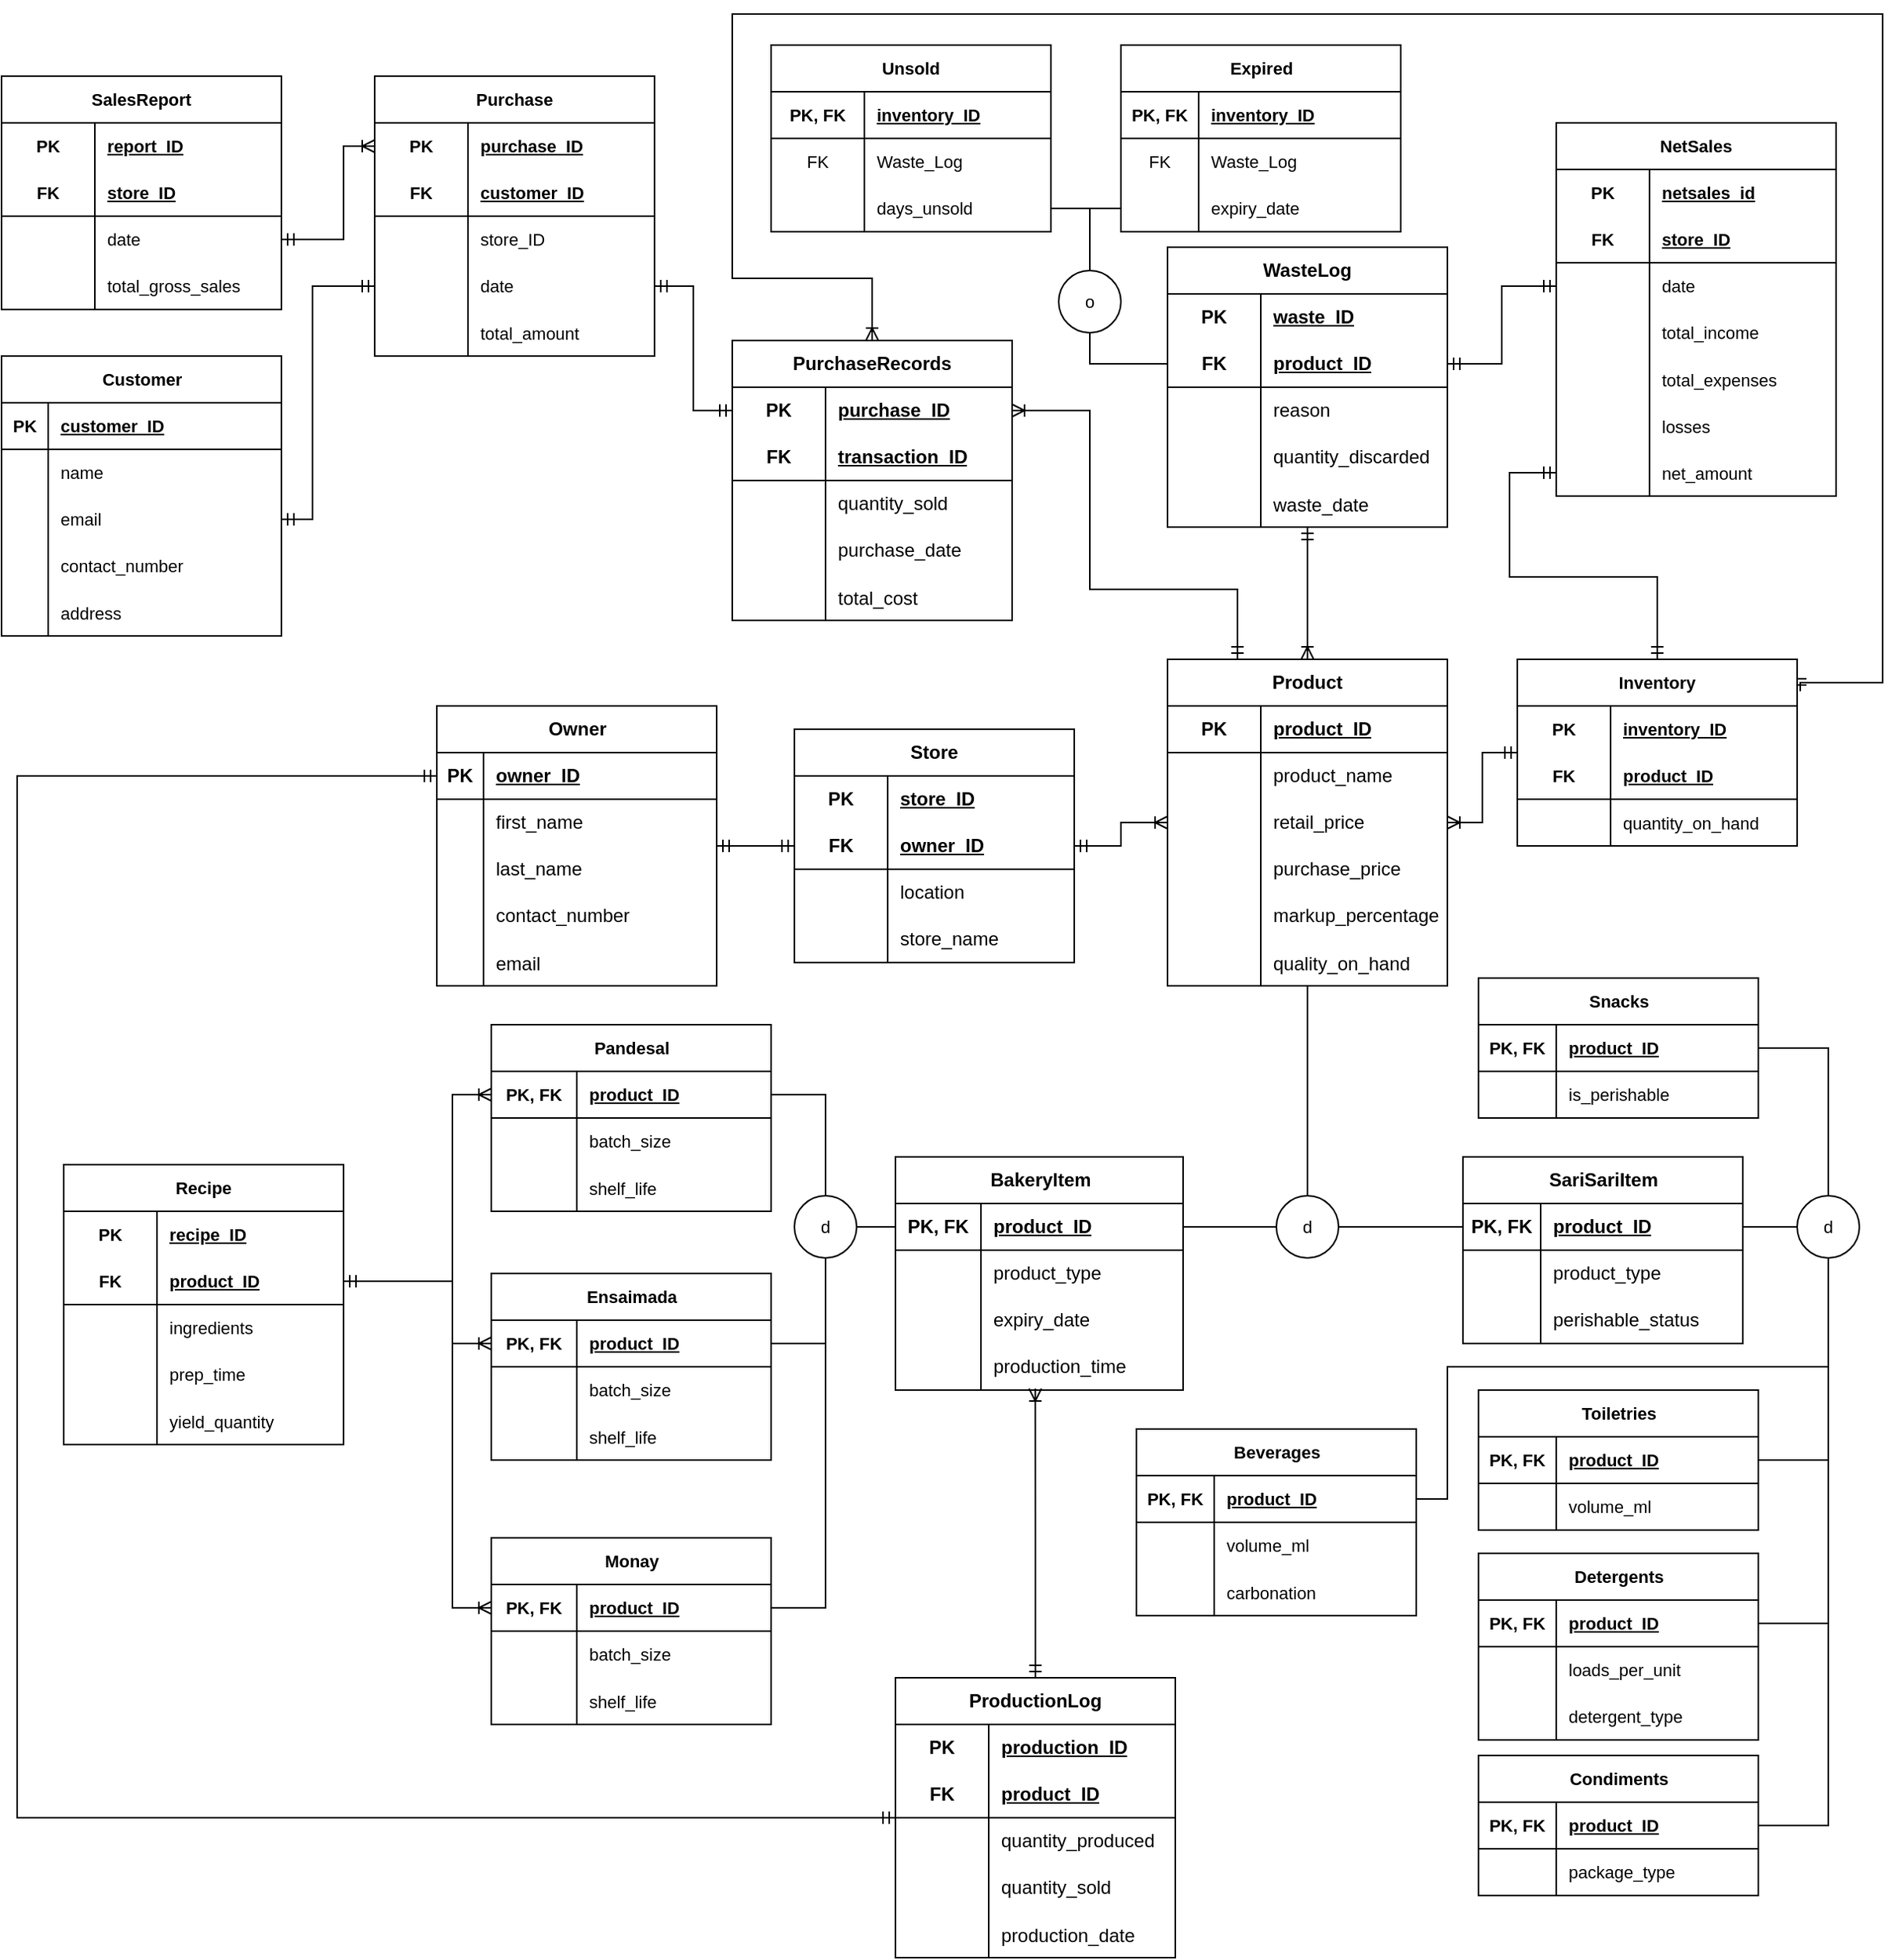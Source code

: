 <mxfile version="27.2.0">
  <diagram name="Page-1" id="Ig0U8xe3ZbvtL72Rn7GQ">
    <mxGraphModel dx="1374" dy="2371" grid="1" gridSize="10" guides="1" tooltips="1" connect="1" arrows="1" fold="1" page="1" pageScale="1" pageWidth="850" pageHeight="1100" math="0" shadow="0">
      <root>
        <mxCell id="0" />
        <mxCell id="1" parent="0" />
        <mxCell id="TObZhVqmZH8TlH6LM_5z-254" value="" style="edgeStyle=orthogonalEdgeStyle;shape=connector;rounded=0;orthogonalLoop=1;jettySize=auto;html=1;strokeColor=default;align=center;verticalAlign=middle;fontFamily=Helvetica;fontSize=11;fontColor=default;labelBackgroundColor=default;startFill=0;endArrow=none;entryX=0.5;entryY=1;entryDx=0;entryDy=0;exitX=0.5;exitY=0;exitDx=0;exitDy=0;" edge="1" parent="1" target="TObZhVqmZH8TlH6LM_5z-521" source="TObZhVqmZH8TlH6LM_5z-257">
          <mxGeometry relative="1" as="geometry">
            <mxPoint x="1850" y="230" as="sourcePoint" />
            <Array as="points" />
            <mxPoint x="1850" y="190" as="targetPoint" />
          </mxGeometry>
        </mxCell>
        <mxCell id="TObZhVqmZH8TlH6LM_5z-256" style="edgeStyle=orthogonalEdgeStyle;shape=connector;rounded=0;orthogonalLoop=1;jettySize=auto;html=1;entryX=0;entryY=0.5;entryDx=0;entryDy=0;strokeColor=default;align=center;verticalAlign=middle;fontFamily=Helvetica;fontSize=11;fontColor=default;labelBackgroundColor=default;startFill=0;endArrow=none;" edge="1" parent="1" source="TObZhVqmZH8TlH6LM_5z-257" target="TObZhVqmZH8TlH6LM_5z-465">
          <mxGeometry relative="1" as="geometry">
            <mxPoint x="1950" y="520" as="targetPoint" />
          </mxGeometry>
        </mxCell>
        <mxCell id="TObZhVqmZH8TlH6LM_5z-746" style="edgeStyle=orthogonalEdgeStyle;shape=connector;rounded=0;orthogonalLoop=1;jettySize=auto;html=1;entryX=1;entryY=0.5;entryDx=0;entryDy=0;strokeColor=default;align=center;verticalAlign=middle;fontFamily=Helvetica;fontSize=11;fontColor=default;labelBackgroundColor=default;endArrow=none;endFill=0;" edge="1" parent="1" source="TObZhVqmZH8TlH6LM_5z-257" target="TObZhVqmZH8TlH6LM_5z-681">
          <mxGeometry relative="1" as="geometry" />
        </mxCell>
        <mxCell id="TObZhVqmZH8TlH6LM_5z-257" value="d" style="ellipse;whiteSpace=wrap;html=1;fontFamily=Helvetica;fontSize=11;fontColor=default;labelBackgroundColor=default;" vertex="1" parent="1">
          <mxGeometry x="1890" y="500" width="40" height="40" as="geometry" />
        </mxCell>
        <mxCell id="TObZhVqmZH8TlH6LM_5z-267" style="edgeStyle=orthogonalEdgeStyle;shape=connector;rounded=0;orthogonalLoop=1;jettySize=auto;html=1;entryX=0;entryY=0.5;entryDx=0;entryDy=0;strokeColor=default;align=center;verticalAlign=middle;fontFamily=Helvetica;fontSize=11;fontColor=default;labelBackgroundColor=default;startFill=0;endArrow=none;" edge="1" parent="1" source="TObZhVqmZH8TlH6LM_5z-270" target="TObZhVqmZH8TlH6LM_5z-681">
          <mxGeometry relative="1" as="geometry">
            <mxPoint x="1710" y="520" as="targetPoint" />
          </mxGeometry>
        </mxCell>
        <mxCell id="TObZhVqmZH8TlH6LM_5z-268" style="edgeStyle=orthogonalEdgeStyle;shape=connector;rounded=0;orthogonalLoop=1;jettySize=auto;html=1;entryX=1;entryY=0.5;entryDx=0;entryDy=0;strokeColor=default;align=center;verticalAlign=middle;fontFamily=Helvetica;fontSize=11;fontColor=default;labelBackgroundColor=default;startFill=0;endArrow=none;" edge="1" parent="1" source="TObZhVqmZH8TlH6LM_5z-270" target="TObZhVqmZH8TlH6LM_5z-849">
          <mxGeometry relative="1" as="geometry">
            <mxPoint x="1545" y="520" as="targetPoint" />
          </mxGeometry>
        </mxCell>
        <mxCell id="TObZhVqmZH8TlH6LM_5z-889" style="edgeStyle=orthogonalEdgeStyle;shape=connector;rounded=0;orthogonalLoop=1;jettySize=auto;html=1;entryX=1;entryY=0.5;entryDx=0;entryDy=0;strokeColor=default;align=center;verticalAlign=middle;fontFamily=Helvetica;fontSize=11;fontColor=default;labelBackgroundColor=default;endArrow=none;endFill=0;" edge="1" parent="1" source="TObZhVqmZH8TlH6LM_5z-270" target="TObZhVqmZH8TlH6LM_5z-864">
          <mxGeometry relative="1" as="geometry" />
        </mxCell>
        <mxCell id="TObZhVqmZH8TlH6LM_5z-891" style="edgeStyle=orthogonalEdgeStyle;shape=connector;rounded=0;orthogonalLoop=1;jettySize=auto;html=1;entryX=1;entryY=0.5;entryDx=0;entryDy=0;strokeColor=default;align=center;verticalAlign=middle;fontFamily=Helvetica;fontSize=11;fontColor=default;labelBackgroundColor=default;endArrow=none;endFill=0;" edge="1" parent="1" source="TObZhVqmZH8TlH6LM_5z-270" target="TObZhVqmZH8TlH6LM_5z-872">
          <mxGeometry relative="1" as="geometry" />
        </mxCell>
        <mxCell id="TObZhVqmZH8TlH6LM_5z-270" value="d" style="ellipse;whiteSpace=wrap;html=1;fontFamily=Helvetica;fontSize=11;fontColor=default;labelBackgroundColor=default;" vertex="1" parent="1">
          <mxGeometry x="1580" y="500" width="40" height="40" as="geometry" />
        </mxCell>
        <mxCell id="TObZhVqmZH8TlH6LM_5z-278" style="edgeStyle=orthogonalEdgeStyle;shape=connector;rounded=0;orthogonalLoop=1;jettySize=auto;html=1;entryX=1;entryY=0.5;entryDx=0;entryDy=0;strokeColor=default;align=center;verticalAlign=middle;fontFamily=Helvetica;fontSize=11;fontColor=default;labelBackgroundColor=default;startFill=0;endArrow=none;" edge="1" parent="1" source="TObZhVqmZH8TlH6LM_5z-281" target="TObZhVqmZH8TlH6LM_5z-465">
          <mxGeometry relative="1" as="geometry">
            <mxPoint x="2150" y="520" as="targetPoint" />
          </mxGeometry>
        </mxCell>
        <mxCell id="TObZhVqmZH8TlH6LM_5z-988" style="edgeStyle=orthogonalEdgeStyle;shape=connector;rounded=0;orthogonalLoop=1;jettySize=auto;html=1;entryX=1;entryY=0.5;entryDx=0;entryDy=0;strokeColor=default;align=center;verticalAlign=middle;fontFamily=Helvetica;fontSize=11;fontColor=default;labelBackgroundColor=default;endArrow=none;endFill=0;exitX=0.5;exitY=0;exitDx=0;exitDy=0;" edge="1" parent="1" source="TObZhVqmZH8TlH6LM_5z-281" target="TObZhVqmZH8TlH6LM_5z-928">
          <mxGeometry relative="1" as="geometry">
            <Array as="points">
              <mxPoint x="2245" y="405" />
            </Array>
          </mxGeometry>
        </mxCell>
        <mxCell id="TObZhVqmZH8TlH6LM_5z-989" style="edgeStyle=orthogonalEdgeStyle;shape=connector;rounded=0;orthogonalLoop=1;jettySize=auto;html=1;entryX=1;entryY=0.5;entryDx=0;entryDy=0;strokeColor=default;align=center;verticalAlign=middle;fontFamily=Helvetica;fontSize=11;fontColor=default;labelBackgroundColor=default;endArrow=none;endFill=0;" edge="1" parent="1" source="TObZhVqmZH8TlH6LM_5z-281" target="TObZhVqmZH8TlH6LM_5z-941">
          <mxGeometry relative="1" as="geometry" />
        </mxCell>
        <mxCell id="TObZhVqmZH8TlH6LM_5z-990" style="edgeStyle=orthogonalEdgeStyle;shape=connector;rounded=0;orthogonalLoop=1;jettySize=auto;html=1;entryX=1;entryY=0.5;entryDx=0;entryDy=0;strokeColor=default;align=center;verticalAlign=middle;fontFamily=Helvetica;fontSize=11;fontColor=default;labelBackgroundColor=default;endArrow=none;endFill=0;" edge="1" parent="1" source="TObZhVqmZH8TlH6LM_5z-281" target="TObZhVqmZH8TlH6LM_5z-954">
          <mxGeometry relative="1" as="geometry" />
        </mxCell>
        <mxCell id="TObZhVqmZH8TlH6LM_5z-991" style="edgeStyle=orthogonalEdgeStyle;shape=connector;rounded=0;orthogonalLoop=1;jettySize=auto;html=1;entryX=1;entryY=0.5;entryDx=0;entryDy=0;strokeColor=default;align=center;verticalAlign=middle;fontFamily=Helvetica;fontSize=11;fontColor=default;labelBackgroundColor=default;endArrow=none;endFill=0;" edge="1" parent="1" source="TObZhVqmZH8TlH6LM_5z-281" target="TObZhVqmZH8TlH6LM_5z-967">
          <mxGeometry relative="1" as="geometry" />
        </mxCell>
        <mxCell id="TObZhVqmZH8TlH6LM_5z-992" style="edgeStyle=orthogonalEdgeStyle;shape=connector;rounded=0;orthogonalLoop=1;jettySize=auto;html=1;entryX=1;entryY=0.5;entryDx=0;entryDy=0;strokeColor=default;align=center;verticalAlign=middle;fontFamily=Helvetica;fontSize=11;fontColor=default;labelBackgroundColor=default;endArrow=none;endFill=0;" edge="1" parent="1" source="TObZhVqmZH8TlH6LM_5z-281" target="TObZhVqmZH8TlH6LM_5z-977">
          <mxGeometry relative="1" as="geometry">
            <Array as="points">
              <mxPoint x="2245" y="610" />
              <mxPoint x="2000" y="610" />
              <mxPoint x="2000" y="695" />
            </Array>
          </mxGeometry>
        </mxCell>
        <mxCell id="TObZhVqmZH8TlH6LM_5z-281" value="d" style="ellipse;whiteSpace=wrap;html=1;fontFamily=Helvetica;fontSize=11;fontColor=default;labelBackgroundColor=default;" vertex="1" parent="1">
          <mxGeometry x="2225" y="500" width="40" height="40" as="geometry" />
        </mxCell>
        <mxCell id="TObZhVqmZH8TlH6LM_5z-290" style="edgeStyle=orthogonalEdgeStyle;shape=connector;rounded=0;orthogonalLoop=1;jettySize=auto;html=1;strokeColor=default;align=center;verticalAlign=middle;fontFamily=Helvetica;fontSize=11;fontColor=default;labelBackgroundColor=default;startFill=0;endArrow=ERmandOne;exitX=0.5;exitY=0;exitDx=0;exitDy=0;endFill=0;startArrow=ERoneToMany;entryX=1.011;entryY=0.171;entryDx=0;entryDy=0;entryPerimeter=0;" edge="1" parent="1" source="TObZhVqmZH8TlH6LM_5z-638" target="TObZhVqmZH8TlH6LM_5z-712">
          <mxGeometry relative="1" as="geometry">
            <Array as="points">
              <mxPoint x="1630" y="-90" />
              <mxPoint x="1540" y="-90" />
              <mxPoint x="1540" y="-260" />
              <mxPoint x="2280" y="-260" />
              <mxPoint x="2280" y="170" />
            </Array>
            <mxPoint x="1610" y="-60" as="sourcePoint" />
            <mxPoint x="2160" y="110" as="targetPoint" />
          </mxGeometry>
        </mxCell>
        <mxCell id="TObZhVqmZH8TlH6LM_5z-733" style="edgeStyle=orthogonalEdgeStyle;shape=connector;rounded=0;orthogonalLoop=1;jettySize=auto;html=1;entryX=1;entryY=0.5;entryDx=0;entryDy=0;strokeColor=default;align=center;verticalAlign=middle;fontFamily=Helvetica;fontSize=11;fontColor=default;labelBackgroundColor=default;endArrow=ERmandOne;endFill=0;startArrow=ERoneToMany;startFill=0;exitX=0;exitY=0.5;exitDx=0;exitDy=0;" edge="1" parent="1" source="TObZhVqmZH8TlH6LM_5z-833" target="TObZhVqmZH8TlH6LM_5z-810">
          <mxGeometry relative="1" as="geometry">
            <mxPoint x="1360.048" y="20" as="sourcePoint" />
            <mxPoint x="1360" y="-50" as="targetPoint" />
            <Array as="points">
              <mxPoint x="1290" y="-175" />
              <mxPoint x="1290" y="-115" />
            </Array>
          </mxGeometry>
        </mxCell>
        <mxCell id="TObZhVqmZH8TlH6LM_5z-924" style="edgeStyle=orthogonalEdgeStyle;shape=connector;rounded=0;orthogonalLoop=1;jettySize=auto;html=1;entryX=0;entryY=0.5;entryDx=0;entryDy=0;strokeColor=default;align=center;verticalAlign=middle;fontFamily=Helvetica;fontSize=11;fontColor=default;labelBackgroundColor=default;endArrow=none;endFill=0;exitX=0.5;exitY=1;exitDx=0;exitDy=0;" edge="1" parent="1" source="TObZhVqmZH8TlH6LM_5z-344" target="TObZhVqmZH8TlH6LM_5z-583">
          <mxGeometry relative="1" as="geometry" />
        </mxCell>
        <mxCell id="TObZhVqmZH8TlH6LM_5z-925" style="edgeStyle=orthogonalEdgeStyle;shape=connector;rounded=0;orthogonalLoop=1;jettySize=auto;html=1;entryX=1;entryY=0.5;entryDx=0;entryDy=0;strokeColor=default;align=center;verticalAlign=middle;fontFamily=Helvetica;fontSize=11;fontColor=default;labelBackgroundColor=default;endArrow=none;endFill=0;" edge="1" parent="1" source="TObZhVqmZH8TlH6LM_5z-344" target="TObZhVqmZH8TlH6LM_5z-905">
          <mxGeometry relative="1" as="geometry" />
        </mxCell>
        <mxCell id="TObZhVqmZH8TlH6LM_5z-926" style="edgeStyle=orthogonalEdgeStyle;shape=connector;rounded=0;orthogonalLoop=1;jettySize=auto;html=1;entryX=0;entryY=0.5;entryDx=0;entryDy=0;strokeColor=default;align=center;verticalAlign=middle;fontFamily=Helvetica;fontSize=11;fontColor=default;labelBackgroundColor=default;endArrow=none;endFill=0;" edge="1" parent="1" source="TObZhVqmZH8TlH6LM_5z-344" target="TObZhVqmZH8TlH6LM_5z-915">
          <mxGeometry relative="1" as="geometry" />
        </mxCell>
        <mxCell id="TObZhVqmZH8TlH6LM_5z-344" value="o" style="ellipse;whiteSpace=wrap;html=1;fontFamily=Helvetica;fontSize=11;fontColor=default;labelBackgroundColor=default;" vertex="1" parent="1">
          <mxGeometry x="1750" y="-95" width="40" height="40" as="geometry" />
        </mxCell>
        <mxCell id="TObZhVqmZH8TlH6LM_5z-348" style="edgeStyle=orthogonalEdgeStyle;shape=connector;rounded=0;orthogonalLoop=1;jettySize=auto;html=1;entryX=0.25;entryY=0;entryDx=0;entryDy=0;strokeColor=default;align=center;verticalAlign=middle;fontFamily=Helvetica;fontSize=11;fontColor=default;labelBackgroundColor=default;startFill=0;endArrow=ERmandOne;startArrow=ERoneToMany;endFill=0;exitX=1;exitY=0.5;exitDx=0;exitDy=0;" edge="1" parent="1" source="TObZhVqmZH8TlH6LM_5z-639" target="TObZhVqmZH8TlH6LM_5z-521">
          <mxGeometry relative="1" as="geometry">
            <Array as="points">
              <mxPoint x="1770" y="-5" />
              <mxPoint x="1770" y="110" />
              <mxPoint x="1865" y="110" />
            </Array>
            <mxPoint x="1770" y="30" as="sourcePoint" />
            <mxPoint x="1830" y="150" as="targetPoint" />
          </mxGeometry>
        </mxCell>
        <mxCell id="TObZhVqmZH8TlH6LM_5z-464" value="SariSariItem" style="shape=table;startSize=30;container=1;collapsible=1;childLayout=tableLayout;fixedRows=1;rowLines=0;fontStyle=1;align=center;resizeLast=1;html=1;" vertex="1" parent="1">
          <mxGeometry x="2010" y="475" width="180" height="120" as="geometry">
            <mxRectangle x="2030" y="505" width="110" height="30" as="alternateBounds" />
          </mxGeometry>
        </mxCell>
        <mxCell id="TObZhVqmZH8TlH6LM_5z-465" value="" style="shape=tableRow;horizontal=0;startSize=0;swimlaneHead=0;swimlaneBody=0;fillColor=none;collapsible=0;dropTarget=0;points=[[0,0.5],[1,0.5]];portConstraint=eastwest;top=0;left=0;right=0;bottom=1;" vertex="1" parent="TObZhVqmZH8TlH6LM_5z-464">
          <mxGeometry y="30" width="180" height="30" as="geometry" />
        </mxCell>
        <mxCell id="TObZhVqmZH8TlH6LM_5z-466" value="PK, FK" style="shape=partialRectangle;connectable=0;fillColor=none;top=0;left=0;bottom=0;right=0;fontStyle=1;overflow=hidden;whiteSpace=wrap;html=1;" vertex="1" parent="TObZhVqmZH8TlH6LM_5z-465">
          <mxGeometry width="50.0" height="30" as="geometry">
            <mxRectangle width="50.0" height="30" as="alternateBounds" />
          </mxGeometry>
        </mxCell>
        <mxCell id="TObZhVqmZH8TlH6LM_5z-467" value="product_ID" style="shape=partialRectangle;connectable=0;fillColor=none;top=0;left=0;bottom=0;right=0;align=left;spacingLeft=6;fontStyle=5;overflow=hidden;whiteSpace=wrap;html=1;" vertex="1" parent="TObZhVqmZH8TlH6LM_5z-465">
          <mxGeometry x="50.0" width="130.0" height="30" as="geometry">
            <mxRectangle width="130.0" height="30" as="alternateBounds" />
          </mxGeometry>
        </mxCell>
        <mxCell id="TObZhVqmZH8TlH6LM_5z-468" value="" style="shape=tableRow;horizontal=0;startSize=0;swimlaneHead=0;swimlaneBody=0;fillColor=none;collapsible=0;dropTarget=0;points=[[0,0.5],[1,0.5]];portConstraint=eastwest;top=0;left=0;right=0;bottom=0;" vertex="1" parent="TObZhVqmZH8TlH6LM_5z-464">
          <mxGeometry y="60" width="180" height="30" as="geometry" />
        </mxCell>
        <mxCell id="TObZhVqmZH8TlH6LM_5z-469" value="" style="shape=partialRectangle;connectable=0;fillColor=none;top=0;left=0;bottom=0;right=0;editable=1;overflow=hidden;whiteSpace=wrap;html=1;" vertex="1" parent="TObZhVqmZH8TlH6LM_5z-468">
          <mxGeometry width="50.0" height="30" as="geometry">
            <mxRectangle width="50.0" height="30" as="alternateBounds" />
          </mxGeometry>
        </mxCell>
        <mxCell id="TObZhVqmZH8TlH6LM_5z-470" value="product_type" style="shape=partialRectangle;connectable=0;fillColor=none;top=0;left=0;bottom=0;right=0;align=left;spacingLeft=6;overflow=hidden;whiteSpace=wrap;html=1;" vertex="1" parent="TObZhVqmZH8TlH6LM_5z-468">
          <mxGeometry x="50.0" width="130.0" height="30" as="geometry">
            <mxRectangle width="130.0" height="30" as="alternateBounds" />
          </mxGeometry>
        </mxCell>
        <mxCell id="TObZhVqmZH8TlH6LM_5z-471" value="" style="shape=tableRow;horizontal=0;startSize=0;swimlaneHead=0;swimlaneBody=0;fillColor=none;collapsible=0;dropTarget=0;points=[[0,0.5],[1,0.5]];portConstraint=eastwest;top=0;left=0;right=0;bottom=0;" vertex="1" parent="TObZhVqmZH8TlH6LM_5z-464">
          <mxGeometry y="90" width="180" height="30" as="geometry" />
        </mxCell>
        <mxCell id="TObZhVqmZH8TlH6LM_5z-472" value="" style="shape=partialRectangle;connectable=0;fillColor=none;top=0;left=0;bottom=0;right=0;editable=1;overflow=hidden;whiteSpace=wrap;html=1;" vertex="1" parent="TObZhVqmZH8TlH6LM_5z-471">
          <mxGeometry width="50.0" height="30" as="geometry">
            <mxRectangle width="50.0" height="30" as="alternateBounds" />
          </mxGeometry>
        </mxCell>
        <mxCell id="TObZhVqmZH8TlH6LM_5z-473" value="perishable_status" style="shape=partialRectangle;connectable=0;fillColor=none;top=0;left=0;bottom=0;right=0;align=left;spacingLeft=6;overflow=hidden;whiteSpace=wrap;html=1;" vertex="1" parent="TObZhVqmZH8TlH6LM_5z-471">
          <mxGeometry x="50.0" width="130.0" height="30" as="geometry">
            <mxRectangle width="130.0" height="30" as="alternateBounds" />
          </mxGeometry>
        </mxCell>
        <mxCell id="TObZhVqmZH8TlH6LM_5z-521" value="Product" style="shape=table;startSize=30;container=1;collapsible=1;childLayout=tableLayout;fixedRows=1;rowLines=0;fontStyle=1;align=center;resizeLast=1;html=1;whiteSpace=wrap;" vertex="1" parent="1">
          <mxGeometry x="1820" y="155" width="180" height="210" as="geometry">
            <mxRectangle x="1820" y="155" width="80" height="30" as="alternateBounds" />
          </mxGeometry>
        </mxCell>
        <mxCell id="TObZhVqmZH8TlH6LM_5z-525" value="" style="shape=tableRow;horizontal=0;startSize=0;swimlaneHead=0;swimlaneBody=0;fillColor=none;collapsible=0;dropTarget=0;points=[[0,0.5],[1,0.5]];portConstraint=eastwest;top=0;left=0;right=0;bottom=1;html=1;" vertex="1" parent="TObZhVqmZH8TlH6LM_5z-521">
          <mxGeometry y="30" width="180" height="30" as="geometry" />
        </mxCell>
        <mxCell id="TObZhVqmZH8TlH6LM_5z-526" value="PK" style="shape=partialRectangle;connectable=0;fillColor=none;top=0;left=0;bottom=0;right=0;fontStyle=1;overflow=hidden;html=1;whiteSpace=wrap;" vertex="1" parent="TObZhVqmZH8TlH6LM_5z-525">
          <mxGeometry width="60" height="30" as="geometry">
            <mxRectangle width="60" height="30" as="alternateBounds" />
          </mxGeometry>
        </mxCell>
        <mxCell id="TObZhVqmZH8TlH6LM_5z-527" value="product_ID" style="shape=partialRectangle;connectable=0;fillColor=none;top=0;left=0;bottom=0;right=0;align=left;spacingLeft=6;fontStyle=5;overflow=hidden;html=1;whiteSpace=wrap;" vertex="1" parent="TObZhVqmZH8TlH6LM_5z-525">
          <mxGeometry x="60" width="120" height="30" as="geometry">
            <mxRectangle width="120" height="30" as="alternateBounds" />
          </mxGeometry>
        </mxCell>
        <mxCell id="TObZhVqmZH8TlH6LM_5z-528" value="" style="shape=tableRow;horizontal=0;startSize=0;swimlaneHead=0;swimlaneBody=0;fillColor=none;collapsible=0;dropTarget=0;points=[[0,0.5],[1,0.5]];portConstraint=eastwest;top=0;left=0;right=0;bottom=0;html=1;" vertex="1" parent="TObZhVqmZH8TlH6LM_5z-521">
          <mxGeometry y="60" width="180" height="30" as="geometry" />
        </mxCell>
        <mxCell id="TObZhVqmZH8TlH6LM_5z-529" value="" style="shape=partialRectangle;connectable=0;fillColor=none;top=0;left=0;bottom=0;right=0;editable=1;overflow=hidden;html=1;whiteSpace=wrap;" vertex="1" parent="TObZhVqmZH8TlH6LM_5z-528">
          <mxGeometry width="60" height="30" as="geometry">
            <mxRectangle width="60" height="30" as="alternateBounds" />
          </mxGeometry>
        </mxCell>
        <mxCell id="TObZhVqmZH8TlH6LM_5z-530" value="product_name" style="shape=partialRectangle;connectable=0;fillColor=none;top=0;left=0;bottom=0;right=0;align=left;spacingLeft=6;overflow=hidden;html=1;whiteSpace=wrap;" vertex="1" parent="TObZhVqmZH8TlH6LM_5z-528">
          <mxGeometry x="60" width="120" height="30" as="geometry">
            <mxRectangle width="120" height="30" as="alternateBounds" />
          </mxGeometry>
        </mxCell>
        <mxCell id="TObZhVqmZH8TlH6LM_5z-531" value="" style="shape=tableRow;horizontal=0;startSize=0;swimlaneHead=0;swimlaneBody=0;fillColor=none;collapsible=0;dropTarget=0;points=[[0,0.5],[1,0.5]];portConstraint=eastwest;top=0;left=0;right=0;bottom=0;html=1;" vertex="1" parent="TObZhVqmZH8TlH6LM_5z-521">
          <mxGeometry y="90" width="180" height="30" as="geometry" />
        </mxCell>
        <mxCell id="TObZhVqmZH8TlH6LM_5z-532" value="" style="shape=partialRectangle;connectable=0;fillColor=none;top=0;left=0;bottom=0;right=0;editable=1;overflow=hidden;html=1;whiteSpace=wrap;" vertex="1" parent="TObZhVqmZH8TlH6LM_5z-531">
          <mxGeometry width="60" height="30" as="geometry">
            <mxRectangle width="60" height="30" as="alternateBounds" />
          </mxGeometry>
        </mxCell>
        <mxCell id="TObZhVqmZH8TlH6LM_5z-533" value="retail_price" style="shape=partialRectangle;connectable=0;fillColor=none;top=0;left=0;bottom=0;right=0;align=left;spacingLeft=6;overflow=hidden;html=1;whiteSpace=wrap;" vertex="1" parent="TObZhVqmZH8TlH6LM_5z-531">
          <mxGeometry x="60" width="120" height="30" as="geometry">
            <mxRectangle width="120" height="30" as="alternateBounds" />
          </mxGeometry>
        </mxCell>
        <mxCell id="TObZhVqmZH8TlH6LM_5z-534" value="" style="shape=tableRow;horizontal=0;startSize=0;swimlaneHead=0;swimlaneBody=0;fillColor=none;collapsible=0;dropTarget=0;points=[[0,0.5],[1,0.5]];portConstraint=eastwest;top=0;left=0;right=0;bottom=0;html=1;" vertex="1" parent="TObZhVqmZH8TlH6LM_5z-521">
          <mxGeometry y="120" width="180" height="30" as="geometry" />
        </mxCell>
        <mxCell id="TObZhVqmZH8TlH6LM_5z-535" value="" style="shape=partialRectangle;connectable=0;fillColor=none;top=0;left=0;bottom=0;right=0;editable=1;overflow=hidden;html=1;whiteSpace=wrap;" vertex="1" parent="TObZhVqmZH8TlH6LM_5z-534">
          <mxGeometry width="60" height="30" as="geometry">
            <mxRectangle width="60" height="30" as="alternateBounds" />
          </mxGeometry>
        </mxCell>
        <mxCell id="TObZhVqmZH8TlH6LM_5z-536" value="purchase_price" style="shape=partialRectangle;connectable=0;fillColor=none;top=0;left=0;bottom=0;right=0;align=left;spacingLeft=6;overflow=hidden;html=1;whiteSpace=wrap;" vertex="1" parent="TObZhVqmZH8TlH6LM_5z-534">
          <mxGeometry x="60" width="120" height="30" as="geometry">
            <mxRectangle width="120" height="30" as="alternateBounds" />
          </mxGeometry>
        </mxCell>
        <mxCell id="TObZhVqmZH8TlH6LM_5z-537" value="" style="shape=tableRow;horizontal=0;startSize=0;swimlaneHead=0;swimlaneBody=0;fillColor=none;collapsible=0;dropTarget=0;points=[[0,0.5],[1,0.5]];portConstraint=eastwest;top=0;left=0;right=0;bottom=0;html=1;" vertex="1" parent="TObZhVqmZH8TlH6LM_5z-521">
          <mxGeometry y="150" width="180" height="30" as="geometry" />
        </mxCell>
        <mxCell id="TObZhVqmZH8TlH6LM_5z-538" value="" style="shape=partialRectangle;connectable=0;fillColor=none;top=0;left=0;bottom=0;right=0;editable=1;overflow=hidden;html=1;whiteSpace=wrap;" vertex="1" parent="TObZhVqmZH8TlH6LM_5z-537">
          <mxGeometry width="60" height="30" as="geometry">
            <mxRectangle width="60" height="30" as="alternateBounds" />
          </mxGeometry>
        </mxCell>
        <mxCell id="TObZhVqmZH8TlH6LM_5z-539" value="markup_percentage" style="shape=partialRectangle;connectable=0;fillColor=none;top=0;left=0;bottom=0;right=0;align=left;spacingLeft=6;overflow=hidden;html=1;whiteSpace=wrap;" vertex="1" parent="TObZhVqmZH8TlH6LM_5z-537">
          <mxGeometry x="60" width="120" height="30" as="geometry">
            <mxRectangle width="120" height="30" as="alternateBounds" />
          </mxGeometry>
        </mxCell>
        <mxCell id="TObZhVqmZH8TlH6LM_5z-576" value="" style="shape=tableRow;horizontal=0;startSize=0;swimlaneHead=0;swimlaneBody=0;fillColor=none;collapsible=0;dropTarget=0;points=[[0,0.5],[1,0.5]];portConstraint=eastwest;top=0;left=0;right=0;bottom=0;" vertex="1" parent="TObZhVqmZH8TlH6LM_5z-521">
          <mxGeometry y="180" width="180" height="30" as="geometry" />
        </mxCell>
        <mxCell id="TObZhVqmZH8TlH6LM_5z-577" value="" style="shape=partialRectangle;connectable=0;fillColor=none;top=0;left=0;bottom=0;right=0;editable=1;overflow=hidden;" vertex="1" parent="TObZhVqmZH8TlH6LM_5z-576">
          <mxGeometry width="60" height="30" as="geometry">
            <mxRectangle width="60" height="30" as="alternateBounds" />
          </mxGeometry>
        </mxCell>
        <mxCell id="TObZhVqmZH8TlH6LM_5z-578" value="quality_on_hand" style="shape=partialRectangle;connectable=0;fillColor=none;top=0;left=0;bottom=0;right=0;align=left;spacingLeft=6;overflow=hidden;" vertex="1" parent="TObZhVqmZH8TlH6LM_5z-576">
          <mxGeometry x="60" width="120" height="30" as="geometry">
            <mxRectangle width="120" height="30" as="alternateBounds" />
          </mxGeometry>
        </mxCell>
        <mxCell id="TObZhVqmZH8TlH6LM_5z-579" value="WasteLog" style="shape=table;startSize=30;container=1;collapsible=1;childLayout=tableLayout;fixedRows=1;rowLines=0;fontStyle=1;align=center;resizeLast=1;html=1;whiteSpace=wrap;" vertex="1" parent="1">
          <mxGeometry x="1820" y="-110" width="180" height="180" as="geometry">
            <mxRectangle x="1805" y="-45" width="90" height="30" as="alternateBounds" />
          </mxGeometry>
        </mxCell>
        <mxCell id="TObZhVqmZH8TlH6LM_5z-580" value="" style="shape=tableRow;horizontal=0;startSize=0;swimlaneHead=0;swimlaneBody=0;fillColor=none;collapsible=0;dropTarget=0;points=[[0,0.5],[1,0.5]];portConstraint=eastwest;top=0;left=0;right=0;bottom=0;html=1;" vertex="1" parent="TObZhVqmZH8TlH6LM_5z-579">
          <mxGeometry y="30" width="180" height="30" as="geometry" />
        </mxCell>
        <mxCell id="TObZhVqmZH8TlH6LM_5z-581" value="PK" style="shape=partialRectangle;connectable=0;fillColor=none;top=0;left=0;bottom=0;right=0;fontStyle=1;overflow=hidden;html=1;whiteSpace=wrap;" vertex="1" parent="TObZhVqmZH8TlH6LM_5z-580">
          <mxGeometry width="60" height="30" as="geometry">
            <mxRectangle width="60" height="30" as="alternateBounds" />
          </mxGeometry>
        </mxCell>
        <mxCell id="TObZhVqmZH8TlH6LM_5z-582" value="waste_ID" style="shape=partialRectangle;connectable=0;fillColor=none;top=0;left=0;bottom=0;right=0;align=left;spacingLeft=6;fontStyle=5;overflow=hidden;html=1;whiteSpace=wrap;" vertex="1" parent="TObZhVqmZH8TlH6LM_5z-580">
          <mxGeometry x="60" width="120" height="30" as="geometry">
            <mxRectangle width="120" height="30" as="alternateBounds" />
          </mxGeometry>
        </mxCell>
        <mxCell id="TObZhVqmZH8TlH6LM_5z-583" value="" style="shape=tableRow;horizontal=0;startSize=0;swimlaneHead=0;swimlaneBody=0;fillColor=none;collapsible=0;dropTarget=0;points=[[0,0.5],[1,0.5]];portConstraint=eastwest;top=0;left=0;right=0;bottom=1;html=1;" vertex="1" parent="TObZhVqmZH8TlH6LM_5z-579">
          <mxGeometry y="60" width="180" height="30" as="geometry" />
        </mxCell>
        <mxCell id="TObZhVqmZH8TlH6LM_5z-584" value="FK" style="shape=partialRectangle;connectable=0;fillColor=none;top=0;left=0;bottom=0;right=0;fontStyle=1;overflow=hidden;html=1;whiteSpace=wrap;" vertex="1" parent="TObZhVqmZH8TlH6LM_5z-583">
          <mxGeometry width="60" height="30" as="geometry">
            <mxRectangle width="60" height="30" as="alternateBounds" />
          </mxGeometry>
        </mxCell>
        <mxCell id="TObZhVqmZH8TlH6LM_5z-585" value="product_ID" style="shape=partialRectangle;connectable=0;fillColor=none;top=0;left=0;bottom=0;right=0;align=left;spacingLeft=6;fontStyle=5;overflow=hidden;html=1;whiteSpace=wrap;" vertex="1" parent="TObZhVqmZH8TlH6LM_5z-583">
          <mxGeometry x="60" width="120" height="30" as="geometry">
            <mxRectangle width="120" height="30" as="alternateBounds" />
          </mxGeometry>
        </mxCell>
        <mxCell id="TObZhVqmZH8TlH6LM_5z-586" value="" style="shape=tableRow;horizontal=0;startSize=0;swimlaneHead=0;swimlaneBody=0;fillColor=none;collapsible=0;dropTarget=0;points=[[0,0.5],[1,0.5]];portConstraint=eastwest;top=0;left=0;right=0;bottom=0;html=1;" vertex="1" parent="TObZhVqmZH8TlH6LM_5z-579">
          <mxGeometry y="90" width="180" height="30" as="geometry" />
        </mxCell>
        <mxCell id="TObZhVqmZH8TlH6LM_5z-587" value="" style="shape=partialRectangle;connectable=0;fillColor=none;top=0;left=0;bottom=0;right=0;editable=1;overflow=hidden;html=1;whiteSpace=wrap;" vertex="1" parent="TObZhVqmZH8TlH6LM_5z-586">
          <mxGeometry width="60" height="30" as="geometry">
            <mxRectangle width="60" height="30" as="alternateBounds" />
          </mxGeometry>
        </mxCell>
        <mxCell id="TObZhVqmZH8TlH6LM_5z-588" value="reason" style="shape=partialRectangle;connectable=0;fillColor=none;top=0;left=0;bottom=0;right=0;align=left;spacingLeft=6;overflow=hidden;html=1;whiteSpace=wrap;" vertex="1" parent="TObZhVqmZH8TlH6LM_5z-586">
          <mxGeometry x="60" width="120" height="30" as="geometry">
            <mxRectangle width="120" height="30" as="alternateBounds" />
          </mxGeometry>
        </mxCell>
        <mxCell id="TObZhVqmZH8TlH6LM_5z-589" value="" style="shape=tableRow;horizontal=0;startSize=0;swimlaneHead=0;swimlaneBody=0;fillColor=none;collapsible=0;dropTarget=0;points=[[0,0.5],[1,0.5]];portConstraint=eastwest;top=0;left=0;right=0;bottom=0;html=1;" vertex="1" parent="TObZhVqmZH8TlH6LM_5z-579">
          <mxGeometry y="120" width="180" height="30" as="geometry" />
        </mxCell>
        <mxCell id="TObZhVqmZH8TlH6LM_5z-590" value="" style="shape=partialRectangle;connectable=0;fillColor=none;top=0;left=0;bottom=0;right=0;editable=1;overflow=hidden;html=1;whiteSpace=wrap;" vertex="1" parent="TObZhVqmZH8TlH6LM_5z-589">
          <mxGeometry width="60" height="30" as="geometry">
            <mxRectangle width="60" height="30" as="alternateBounds" />
          </mxGeometry>
        </mxCell>
        <mxCell id="TObZhVqmZH8TlH6LM_5z-591" value="quantity_discarded" style="shape=partialRectangle;connectable=0;fillColor=none;top=0;left=0;bottom=0;right=0;align=left;spacingLeft=6;overflow=hidden;html=1;whiteSpace=wrap;" vertex="1" parent="TObZhVqmZH8TlH6LM_5z-589">
          <mxGeometry x="60" width="120" height="30" as="geometry">
            <mxRectangle width="120" height="30" as="alternateBounds" />
          </mxGeometry>
        </mxCell>
        <mxCell id="TObZhVqmZH8TlH6LM_5z-592" value="" style="shape=tableRow;horizontal=0;startSize=0;swimlaneHead=0;swimlaneBody=0;fillColor=none;collapsible=0;dropTarget=0;points=[[0,0.5],[1,0.5]];portConstraint=eastwest;top=0;left=0;right=0;bottom=0;" vertex="1" parent="TObZhVqmZH8TlH6LM_5z-579">
          <mxGeometry y="150" width="180" height="30" as="geometry" />
        </mxCell>
        <mxCell id="TObZhVqmZH8TlH6LM_5z-593" value="" style="shape=partialRectangle;connectable=0;fillColor=none;top=0;left=0;bottom=0;right=0;editable=1;overflow=hidden;" vertex="1" parent="TObZhVqmZH8TlH6LM_5z-592">
          <mxGeometry width="60" height="30" as="geometry">
            <mxRectangle width="60" height="30" as="alternateBounds" />
          </mxGeometry>
        </mxCell>
        <mxCell id="TObZhVqmZH8TlH6LM_5z-594" value="waste_date" style="shape=partialRectangle;connectable=0;fillColor=none;top=0;left=0;bottom=0;right=0;align=left;spacingLeft=6;overflow=hidden;" vertex="1" parent="TObZhVqmZH8TlH6LM_5z-592">
          <mxGeometry x="60" width="120" height="30" as="geometry">
            <mxRectangle width="120" height="30" as="alternateBounds" />
          </mxGeometry>
        </mxCell>
        <mxCell id="TObZhVqmZH8TlH6LM_5z-609" value="Owner" style="shape=table;startSize=30;container=1;collapsible=1;childLayout=tableLayout;fixedRows=1;rowLines=0;fontStyle=1;align=center;resizeLast=1;html=1;" vertex="1" parent="1">
          <mxGeometry x="1350" y="185" width="180" height="180" as="geometry">
            <mxRectangle x="1350" y="185" width="80" height="30" as="alternateBounds" />
          </mxGeometry>
        </mxCell>
        <mxCell id="TObZhVqmZH8TlH6LM_5z-610" value="" style="shape=tableRow;horizontal=0;startSize=0;swimlaneHead=0;swimlaneBody=0;fillColor=none;collapsible=0;dropTarget=0;points=[[0,0.5],[1,0.5]];portConstraint=eastwest;top=0;left=0;right=0;bottom=1;" vertex="1" parent="TObZhVqmZH8TlH6LM_5z-609">
          <mxGeometry y="30" width="180" height="30" as="geometry" />
        </mxCell>
        <mxCell id="TObZhVqmZH8TlH6LM_5z-611" value="PK" style="shape=partialRectangle;connectable=0;fillColor=none;top=0;left=0;bottom=0;right=0;fontStyle=1;overflow=hidden;whiteSpace=wrap;html=1;" vertex="1" parent="TObZhVqmZH8TlH6LM_5z-610">
          <mxGeometry width="30" height="30" as="geometry">
            <mxRectangle width="30" height="30" as="alternateBounds" />
          </mxGeometry>
        </mxCell>
        <mxCell id="TObZhVqmZH8TlH6LM_5z-612" value="owner_ID" style="shape=partialRectangle;connectable=0;fillColor=none;top=0;left=0;bottom=0;right=0;align=left;spacingLeft=6;fontStyle=5;overflow=hidden;whiteSpace=wrap;html=1;" vertex="1" parent="TObZhVqmZH8TlH6LM_5z-610">
          <mxGeometry x="30" width="150" height="30" as="geometry">
            <mxRectangle width="150" height="30" as="alternateBounds" />
          </mxGeometry>
        </mxCell>
        <mxCell id="TObZhVqmZH8TlH6LM_5z-613" value="" style="shape=tableRow;horizontal=0;startSize=0;swimlaneHead=0;swimlaneBody=0;fillColor=none;collapsible=0;dropTarget=0;points=[[0,0.5],[1,0.5]];portConstraint=eastwest;top=0;left=0;right=0;bottom=0;" vertex="1" parent="TObZhVqmZH8TlH6LM_5z-609">
          <mxGeometry y="60" width="180" height="30" as="geometry" />
        </mxCell>
        <mxCell id="TObZhVqmZH8TlH6LM_5z-614" value="" style="shape=partialRectangle;connectable=0;fillColor=none;top=0;left=0;bottom=0;right=0;editable=1;overflow=hidden;whiteSpace=wrap;html=1;" vertex="1" parent="TObZhVqmZH8TlH6LM_5z-613">
          <mxGeometry width="30" height="30" as="geometry">
            <mxRectangle width="30" height="30" as="alternateBounds" />
          </mxGeometry>
        </mxCell>
        <mxCell id="TObZhVqmZH8TlH6LM_5z-615" value="first_name" style="shape=partialRectangle;connectable=0;fillColor=none;top=0;left=0;bottom=0;right=0;align=left;spacingLeft=6;overflow=hidden;whiteSpace=wrap;html=1;" vertex="1" parent="TObZhVqmZH8TlH6LM_5z-613">
          <mxGeometry x="30" width="150" height="30" as="geometry">
            <mxRectangle width="150" height="30" as="alternateBounds" />
          </mxGeometry>
        </mxCell>
        <mxCell id="TObZhVqmZH8TlH6LM_5z-616" value="" style="shape=tableRow;horizontal=0;startSize=0;swimlaneHead=0;swimlaneBody=0;fillColor=none;collapsible=0;dropTarget=0;points=[[0,0.5],[1,0.5]];portConstraint=eastwest;top=0;left=0;right=0;bottom=0;" vertex="1" parent="TObZhVqmZH8TlH6LM_5z-609">
          <mxGeometry y="90" width="180" height="30" as="geometry" />
        </mxCell>
        <mxCell id="TObZhVqmZH8TlH6LM_5z-617" value="" style="shape=partialRectangle;connectable=0;fillColor=none;top=0;left=0;bottom=0;right=0;editable=1;overflow=hidden;whiteSpace=wrap;html=1;" vertex="1" parent="TObZhVqmZH8TlH6LM_5z-616">
          <mxGeometry width="30" height="30" as="geometry">
            <mxRectangle width="30" height="30" as="alternateBounds" />
          </mxGeometry>
        </mxCell>
        <mxCell id="TObZhVqmZH8TlH6LM_5z-618" value="last_name" style="shape=partialRectangle;connectable=0;fillColor=none;top=0;left=0;bottom=0;right=0;align=left;spacingLeft=6;overflow=hidden;whiteSpace=wrap;html=1;" vertex="1" parent="TObZhVqmZH8TlH6LM_5z-616">
          <mxGeometry x="30" width="150" height="30" as="geometry">
            <mxRectangle width="150" height="30" as="alternateBounds" />
          </mxGeometry>
        </mxCell>
        <mxCell id="TObZhVqmZH8TlH6LM_5z-619" value="" style="shape=tableRow;horizontal=0;startSize=0;swimlaneHead=0;swimlaneBody=0;fillColor=none;collapsible=0;dropTarget=0;points=[[0,0.5],[1,0.5]];portConstraint=eastwest;top=0;left=0;right=0;bottom=0;" vertex="1" parent="TObZhVqmZH8TlH6LM_5z-609">
          <mxGeometry y="120" width="180" height="30" as="geometry" />
        </mxCell>
        <mxCell id="TObZhVqmZH8TlH6LM_5z-620" value="" style="shape=partialRectangle;connectable=0;fillColor=none;top=0;left=0;bottom=0;right=0;editable=1;overflow=hidden;whiteSpace=wrap;html=1;" vertex="1" parent="TObZhVqmZH8TlH6LM_5z-619">
          <mxGeometry width="30" height="30" as="geometry">
            <mxRectangle width="30" height="30" as="alternateBounds" />
          </mxGeometry>
        </mxCell>
        <mxCell id="TObZhVqmZH8TlH6LM_5z-621" value="contact_number" style="shape=partialRectangle;connectable=0;fillColor=none;top=0;left=0;bottom=0;right=0;align=left;spacingLeft=6;overflow=hidden;whiteSpace=wrap;html=1;" vertex="1" parent="TObZhVqmZH8TlH6LM_5z-619">
          <mxGeometry x="30" width="150" height="30" as="geometry">
            <mxRectangle width="150" height="30" as="alternateBounds" />
          </mxGeometry>
        </mxCell>
        <mxCell id="TObZhVqmZH8TlH6LM_5z-622" value="" style="shape=tableRow;horizontal=0;startSize=0;swimlaneHead=0;swimlaneBody=0;fillColor=none;collapsible=0;dropTarget=0;points=[[0,0.5],[1,0.5]];portConstraint=eastwest;top=0;left=0;right=0;bottom=0;" vertex="1" parent="TObZhVqmZH8TlH6LM_5z-609">
          <mxGeometry y="150" width="180" height="30" as="geometry" />
        </mxCell>
        <mxCell id="TObZhVqmZH8TlH6LM_5z-623" value="" style="shape=partialRectangle;connectable=0;fillColor=none;top=0;left=0;bottom=0;right=0;editable=1;overflow=hidden;" vertex="1" parent="TObZhVqmZH8TlH6LM_5z-622">
          <mxGeometry width="30" height="30" as="geometry">
            <mxRectangle width="30" height="30" as="alternateBounds" />
          </mxGeometry>
        </mxCell>
        <mxCell id="TObZhVqmZH8TlH6LM_5z-624" value="email" style="shape=partialRectangle;connectable=0;fillColor=none;top=0;left=0;bottom=0;right=0;align=left;spacingLeft=6;overflow=hidden;" vertex="1" parent="TObZhVqmZH8TlH6LM_5z-622">
          <mxGeometry x="30" width="150" height="30" as="geometry">
            <mxRectangle width="150" height="30" as="alternateBounds" />
          </mxGeometry>
        </mxCell>
        <mxCell id="TObZhVqmZH8TlH6LM_5z-625" value="Store" style="shape=table;startSize=30;container=1;collapsible=1;childLayout=tableLayout;fixedRows=1;rowLines=0;fontStyle=1;align=center;resizeLast=1;html=1;whiteSpace=wrap;" vertex="1" parent="1">
          <mxGeometry x="1580" y="200" width="180" height="150" as="geometry">
            <mxRectangle x="1580" y="200" width="70" height="30" as="alternateBounds" />
          </mxGeometry>
        </mxCell>
        <mxCell id="TObZhVqmZH8TlH6LM_5z-626" value="" style="shape=tableRow;horizontal=0;startSize=0;swimlaneHead=0;swimlaneBody=0;fillColor=none;collapsible=0;dropTarget=0;points=[[0,0.5],[1,0.5]];portConstraint=eastwest;top=0;left=0;right=0;bottom=0;html=1;" vertex="1" parent="TObZhVqmZH8TlH6LM_5z-625">
          <mxGeometry y="30" width="180" height="30" as="geometry" />
        </mxCell>
        <mxCell id="TObZhVqmZH8TlH6LM_5z-627" value="PK" style="shape=partialRectangle;connectable=0;fillColor=none;top=0;left=0;bottom=0;right=0;fontStyle=1;overflow=hidden;html=1;whiteSpace=wrap;" vertex="1" parent="TObZhVqmZH8TlH6LM_5z-626">
          <mxGeometry width="60" height="30" as="geometry">
            <mxRectangle width="60" height="30" as="alternateBounds" />
          </mxGeometry>
        </mxCell>
        <mxCell id="TObZhVqmZH8TlH6LM_5z-628" value="store_ID" style="shape=partialRectangle;connectable=0;fillColor=none;top=0;left=0;bottom=0;right=0;align=left;spacingLeft=6;fontStyle=5;overflow=hidden;html=1;whiteSpace=wrap;" vertex="1" parent="TObZhVqmZH8TlH6LM_5z-626">
          <mxGeometry x="60" width="120" height="30" as="geometry">
            <mxRectangle width="120" height="30" as="alternateBounds" />
          </mxGeometry>
        </mxCell>
        <mxCell id="TObZhVqmZH8TlH6LM_5z-629" value="" style="shape=tableRow;horizontal=0;startSize=0;swimlaneHead=0;swimlaneBody=0;fillColor=none;collapsible=0;dropTarget=0;points=[[0,0.5],[1,0.5]];portConstraint=eastwest;top=0;left=0;right=0;bottom=1;html=1;" vertex="1" parent="TObZhVqmZH8TlH6LM_5z-625">
          <mxGeometry y="60" width="180" height="30" as="geometry" />
        </mxCell>
        <mxCell id="TObZhVqmZH8TlH6LM_5z-630" value="FK" style="shape=partialRectangle;connectable=0;fillColor=none;top=0;left=0;bottom=0;right=0;fontStyle=1;overflow=hidden;html=1;whiteSpace=wrap;" vertex="1" parent="TObZhVqmZH8TlH6LM_5z-629">
          <mxGeometry width="60" height="30" as="geometry">
            <mxRectangle width="60" height="30" as="alternateBounds" />
          </mxGeometry>
        </mxCell>
        <mxCell id="TObZhVqmZH8TlH6LM_5z-631" value="owner_ID" style="shape=partialRectangle;connectable=0;fillColor=none;top=0;left=0;bottom=0;right=0;align=left;spacingLeft=6;fontStyle=5;overflow=hidden;html=1;whiteSpace=wrap;" vertex="1" parent="TObZhVqmZH8TlH6LM_5z-629">
          <mxGeometry x="60" width="120" height="30" as="geometry">
            <mxRectangle width="120" height="30" as="alternateBounds" />
          </mxGeometry>
        </mxCell>
        <mxCell id="TObZhVqmZH8TlH6LM_5z-632" value="" style="shape=tableRow;horizontal=0;startSize=0;swimlaneHead=0;swimlaneBody=0;fillColor=none;collapsible=0;dropTarget=0;points=[[0,0.5],[1,0.5]];portConstraint=eastwest;top=0;left=0;right=0;bottom=0;html=1;" vertex="1" parent="TObZhVqmZH8TlH6LM_5z-625">
          <mxGeometry y="90" width="180" height="30" as="geometry" />
        </mxCell>
        <mxCell id="TObZhVqmZH8TlH6LM_5z-633" value="" style="shape=partialRectangle;connectable=0;fillColor=none;top=0;left=0;bottom=0;right=0;editable=1;overflow=hidden;html=1;whiteSpace=wrap;" vertex="1" parent="TObZhVqmZH8TlH6LM_5z-632">
          <mxGeometry width="60" height="30" as="geometry">
            <mxRectangle width="60" height="30" as="alternateBounds" />
          </mxGeometry>
        </mxCell>
        <mxCell id="TObZhVqmZH8TlH6LM_5z-634" value="location" style="shape=partialRectangle;connectable=0;fillColor=none;top=0;left=0;bottom=0;right=0;align=left;spacingLeft=6;overflow=hidden;html=1;whiteSpace=wrap;" vertex="1" parent="TObZhVqmZH8TlH6LM_5z-632">
          <mxGeometry x="60" width="120" height="30" as="geometry">
            <mxRectangle width="120" height="30" as="alternateBounds" />
          </mxGeometry>
        </mxCell>
        <mxCell id="TObZhVqmZH8TlH6LM_5z-635" value="" style="shape=tableRow;horizontal=0;startSize=0;swimlaneHead=0;swimlaneBody=0;fillColor=none;collapsible=0;dropTarget=0;points=[[0,0.5],[1,0.5]];portConstraint=eastwest;top=0;left=0;right=0;bottom=0;html=1;" vertex="1" parent="TObZhVqmZH8TlH6LM_5z-625">
          <mxGeometry y="120" width="180" height="30" as="geometry" />
        </mxCell>
        <mxCell id="TObZhVqmZH8TlH6LM_5z-636" value="" style="shape=partialRectangle;connectable=0;fillColor=none;top=0;left=0;bottom=0;right=0;editable=1;overflow=hidden;html=1;whiteSpace=wrap;" vertex="1" parent="TObZhVqmZH8TlH6LM_5z-635">
          <mxGeometry width="60" height="30" as="geometry">
            <mxRectangle width="60" height="30" as="alternateBounds" />
          </mxGeometry>
        </mxCell>
        <mxCell id="TObZhVqmZH8TlH6LM_5z-637" value="store_name" style="shape=partialRectangle;connectable=0;fillColor=none;top=0;left=0;bottom=0;right=0;align=left;spacingLeft=6;overflow=hidden;html=1;whiteSpace=wrap;" vertex="1" parent="TObZhVqmZH8TlH6LM_5z-635">
          <mxGeometry x="60" width="120" height="30" as="geometry">
            <mxRectangle width="120" height="30" as="alternateBounds" />
          </mxGeometry>
        </mxCell>
        <mxCell id="TObZhVqmZH8TlH6LM_5z-638" value="PurchaseRecords" style="shape=table;startSize=30;container=1;collapsible=1;childLayout=tableLayout;fixedRows=1;rowLines=0;fontStyle=1;align=center;resizeLast=1;html=1;whiteSpace=wrap;" vertex="1" parent="1">
          <mxGeometry x="1540" y="-50" width="180" height="180" as="geometry">
            <mxRectangle x="1450" y="-45" width="140" height="30" as="alternateBounds" />
          </mxGeometry>
        </mxCell>
        <mxCell id="TObZhVqmZH8TlH6LM_5z-639" value="" style="shape=tableRow;horizontal=0;startSize=0;swimlaneHead=0;swimlaneBody=0;fillColor=none;collapsible=0;dropTarget=0;points=[[0,0.5],[1,0.5]];portConstraint=eastwest;top=0;left=0;right=0;bottom=0;html=1;" vertex="1" parent="TObZhVqmZH8TlH6LM_5z-638">
          <mxGeometry y="30" width="180" height="30" as="geometry" />
        </mxCell>
        <mxCell id="TObZhVqmZH8TlH6LM_5z-640" value="PK" style="shape=partialRectangle;connectable=0;fillColor=none;top=0;left=0;bottom=0;right=0;fontStyle=1;overflow=hidden;html=1;whiteSpace=wrap;" vertex="1" parent="TObZhVqmZH8TlH6LM_5z-639">
          <mxGeometry width="60" height="30" as="geometry">
            <mxRectangle width="60" height="30" as="alternateBounds" />
          </mxGeometry>
        </mxCell>
        <mxCell id="TObZhVqmZH8TlH6LM_5z-641" value="purchase_ID" style="shape=partialRectangle;connectable=0;fillColor=none;top=0;left=0;bottom=0;right=0;align=left;spacingLeft=6;fontStyle=5;overflow=hidden;html=1;whiteSpace=wrap;" vertex="1" parent="TObZhVqmZH8TlH6LM_5z-639">
          <mxGeometry x="60" width="120" height="30" as="geometry">
            <mxRectangle width="120" height="30" as="alternateBounds" />
          </mxGeometry>
        </mxCell>
        <mxCell id="TObZhVqmZH8TlH6LM_5z-642" value="" style="shape=tableRow;horizontal=0;startSize=0;swimlaneHead=0;swimlaneBody=0;fillColor=none;collapsible=0;dropTarget=0;points=[[0,0.5],[1,0.5]];portConstraint=eastwest;top=0;left=0;right=0;bottom=1;html=1;" vertex="1" parent="TObZhVqmZH8TlH6LM_5z-638">
          <mxGeometry y="60" width="180" height="30" as="geometry" />
        </mxCell>
        <mxCell id="TObZhVqmZH8TlH6LM_5z-643" value="FK" style="shape=partialRectangle;connectable=0;fillColor=none;top=0;left=0;bottom=0;right=0;fontStyle=1;overflow=hidden;html=1;whiteSpace=wrap;" vertex="1" parent="TObZhVqmZH8TlH6LM_5z-642">
          <mxGeometry width="60" height="30" as="geometry">
            <mxRectangle width="60" height="30" as="alternateBounds" />
          </mxGeometry>
        </mxCell>
        <mxCell id="TObZhVqmZH8TlH6LM_5z-644" value="transaction_ID" style="shape=partialRectangle;connectable=0;fillColor=none;top=0;left=0;bottom=0;right=0;align=left;spacingLeft=6;fontStyle=5;overflow=hidden;html=1;whiteSpace=wrap;" vertex="1" parent="TObZhVqmZH8TlH6LM_5z-642">
          <mxGeometry x="60" width="120" height="30" as="geometry">
            <mxRectangle width="120" height="30" as="alternateBounds" />
          </mxGeometry>
        </mxCell>
        <mxCell id="TObZhVqmZH8TlH6LM_5z-645" value="" style="shape=tableRow;horizontal=0;startSize=0;swimlaneHead=0;swimlaneBody=0;fillColor=none;collapsible=0;dropTarget=0;points=[[0,0.5],[1,0.5]];portConstraint=eastwest;top=0;left=0;right=0;bottom=0;html=1;" vertex="1" parent="TObZhVqmZH8TlH6LM_5z-638">
          <mxGeometry y="90" width="180" height="30" as="geometry" />
        </mxCell>
        <mxCell id="TObZhVqmZH8TlH6LM_5z-646" value="" style="shape=partialRectangle;connectable=0;fillColor=none;top=0;left=0;bottom=0;right=0;editable=1;overflow=hidden;html=1;whiteSpace=wrap;" vertex="1" parent="TObZhVqmZH8TlH6LM_5z-645">
          <mxGeometry width="60" height="30" as="geometry">
            <mxRectangle width="60" height="30" as="alternateBounds" />
          </mxGeometry>
        </mxCell>
        <mxCell id="TObZhVqmZH8TlH6LM_5z-647" value="quantity_sold" style="shape=partialRectangle;connectable=0;fillColor=none;top=0;left=0;bottom=0;right=0;align=left;spacingLeft=6;overflow=hidden;html=1;whiteSpace=wrap;" vertex="1" parent="TObZhVqmZH8TlH6LM_5z-645">
          <mxGeometry x="60" width="120" height="30" as="geometry">
            <mxRectangle width="120" height="30" as="alternateBounds" />
          </mxGeometry>
        </mxCell>
        <mxCell id="TObZhVqmZH8TlH6LM_5z-648" value="" style="shape=tableRow;horizontal=0;startSize=0;swimlaneHead=0;swimlaneBody=0;fillColor=none;collapsible=0;dropTarget=0;points=[[0,0.5],[1,0.5]];portConstraint=eastwest;top=0;left=0;right=0;bottom=0;html=1;" vertex="1" parent="TObZhVqmZH8TlH6LM_5z-638">
          <mxGeometry y="120" width="180" height="30" as="geometry" />
        </mxCell>
        <mxCell id="TObZhVqmZH8TlH6LM_5z-649" value="" style="shape=partialRectangle;connectable=0;fillColor=none;top=0;left=0;bottom=0;right=0;editable=1;overflow=hidden;html=1;whiteSpace=wrap;" vertex="1" parent="TObZhVqmZH8TlH6LM_5z-648">
          <mxGeometry width="60" height="30" as="geometry">
            <mxRectangle width="60" height="30" as="alternateBounds" />
          </mxGeometry>
        </mxCell>
        <mxCell id="TObZhVqmZH8TlH6LM_5z-650" value="purchase_date" style="shape=partialRectangle;connectable=0;fillColor=none;top=0;left=0;bottom=0;right=0;align=left;spacingLeft=6;overflow=hidden;html=1;whiteSpace=wrap;" vertex="1" parent="TObZhVqmZH8TlH6LM_5z-648">
          <mxGeometry x="60" width="120" height="30" as="geometry">
            <mxRectangle width="120" height="30" as="alternateBounds" />
          </mxGeometry>
        </mxCell>
        <mxCell id="TObZhVqmZH8TlH6LM_5z-654" value="" style="shape=tableRow;horizontal=0;startSize=0;swimlaneHead=0;swimlaneBody=0;fillColor=none;collapsible=0;dropTarget=0;points=[[0,0.5],[1,0.5]];portConstraint=eastwest;top=0;left=0;right=0;bottom=0;" vertex="1" parent="TObZhVqmZH8TlH6LM_5z-638">
          <mxGeometry y="150" width="180" height="30" as="geometry" />
        </mxCell>
        <mxCell id="TObZhVqmZH8TlH6LM_5z-655" value="" style="shape=partialRectangle;connectable=0;fillColor=none;top=0;left=0;bottom=0;right=0;editable=1;overflow=hidden;" vertex="1" parent="TObZhVqmZH8TlH6LM_5z-654">
          <mxGeometry width="60" height="30" as="geometry">
            <mxRectangle width="60" height="30" as="alternateBounds" />
          </mxGeometry>
        </mxCell>
        <mxCell id="TObZhVqmZH8TlH6LM_5z-656" value="total_cost" style="shape=partialRectangle;connectable=0;fillColor=none;top=0;left=0;bottom=0;right=0;align=left;spacingLeft=6;overflow=hidden;" vertex="1" parent="TObZhVqmZH8TlH6LM_5z-654">
          <mxGeometry x="60" width="120" height="30" as="geometry">
            <mxRectangle width="120" height="30" as="alternateBounds" />
          </mxGeometry>
        </mxCell>
        <mxCell id="TObZhVqmZH8TlH6LM_5z-657" value="ProductionLog" style="shape=table;startSize=30;container=1;collapsible=1;childLayout=tableLayout;fixedRows=1;rowLines=0;fontStyle=1;align=center;resizeLast=1;html=1;whiteSpace=wrap;" vertex="1" parent="1">
          <mxGeometry x="1645" y="810" width="180" height="180" as="geometry">
            <mxRectangle x="1645" y="825" width="120" height="30" as="alternateBounds" />
          </mxGeometry>
        </mxCell>
        <mxCell id="TObZhVqmZH8TlH6LM_5z-658" value="" style="shape=tableRow;horizontal=0;startSize=0;swimlaneHead=0;swimlaneBody=0;fillColor=none;collapsible=0;dropTarget=0;points=[[0,0.5],[1,0.5]];portConstraint=eastwest;top=0;left=0;right=0;bottom=0;html=1;" vertex="1" parent="TObZhVqmZH8TlH6LM_5z-657">
          <mxGeometry y="30" width="180" height="30" as="geometry" />
        </mxCell>
        <mxCell id="TObZhVqmZH8TlH6LM_5z-659" value="PK" style="shape=partialRectangle;connectable=0;fillColor=none;top=0;left=0;bottom=0;right=0;fontStyle=1;overflow=hidden;html=1;whiteSpace=wrap;" vertex="1" parent="TObZhVqmZH8TlH6LM_5z-658">
          <mxGeometry width="60" height="30" as="geometry">
            <mxRectangle width="60" height="30" as="alternateBounds" />
          </mxGeometry>
        </mxCell>
        <mxCell id="TObZhVqmZH8TlH6LM_5z-660" value="production_ID" style="shape=partialRectangle;connectable=0;fillColor=none;top=0;left=0;bottom=0;right=0;align=left;spacingLeft=6;fontStyle=5;overflow=hidden;html=1;whiteSpace=wrap;" vertex="1" parent="TObZhVqmZH8TlH6LM_5z-658">
          <mxGeometry x="60" width="120" height="30" as="geometry">
            <mxRectangle width="120" height="30" as="alternateBounds" />
          </mxGeometry>
        </mxCell>
        <mxCell id="TObZhVqmZH8TlH6LM_5z-661" value="" style="shape=tableRow;horizontal=0;startSize=0;swimlaneHead=0;swimlaneBody=0;fillColor=none;collapsible=0;dropTarget=0;points=[[0,0.5],[1,0.5]];portConstraint=eastwest;top=0;left=0;right=0;bottom=1;html=1;" vertex="1" parent="TObZhVqmZH8TlH6LM_5z-657">
          <mxGeometry y="60" width="180" height="30" as="geometry" />
        </mxCell>
        <mxCell id="TObZhVqmZH8TlH6LM_5z-662" value="FK" style="shape=partialRectangle;connectable=0;fillColor=none;top=0;left=0;bottom=0;right=0;fontStyle=1;overflow=hidden;html=1;whiteSpace=wrap;" vertex="1" parent="TObZhVqmZH8TlH6LM_5z-661">
          <mxGeometry width="60" height="30" as="geometry">
            <mxRectangle width="60" height="30" as="alternateBounds" />
          </mxGeometry>
        </mxCell>
        <mxCell id="TObZhVqmZH8TlH6LM_5z-663" value="product_ID" style="shape=partialRectangle;connectable=0;fillColor=none;top=0;left=0;bottom=0;right=0;align=left;spacingLeft=6;fontStyle=5;overflow=hidden;html=1;whiteSpace=wrap;" vertex="1" parent="TObZhVqmZH8TlH6LM_5z-661">
          <mxGeometry x="60" width="120" height="30" as="geometry">
            <mxRectangle width="120" height="30" as="alternateBounds" />
          </mxGeometry>
        </mxCell>
        <mxCell id="TObZhVqmZH8TlH6LM_5z-664" value="" style="shape=tableRow;horizontal=0;startSize=0;swimlaneHead=0;swimlaneBody=0;fillColor=none;collapsible=0;dropTarget=0;points=[[0,0.5],[1,0.5]];portConstraint=eastwest;top=0;left=0;right=0;bottom=0;html=1;" vertex="1" parent="TObZhVqmZH8TlH6LM_5z-657">
          <mxGeometry y="90" width="180" height="30" as="geometry" />
        </mxCell>
        <mxCell id="TObZhVqmZH8TlH6LM_5z-665" value="" style="shape=partialRectangle;connectable=0;fillColor=none;top=0;left=0;bottom=0;right=0;editable=1;overflow=hidden;html=1;whiteSpace=wrap;" vertex="1" parent="TObZhVqmZH8TlH6LM_5z-664">
          <mxGeometry width="60" height="30" as="geometry">
            <mxRectangle width="60" height="30" as="alternateBounds" />
          </mxGeometry>
        </mxCell>
        <mxCell id="TObZhVqmZH8TlH6LM_5z-666" value="quantity_produced" style="shape=partialRectangle;connectable=0;fillColor=none;top=0;left=0;bottom=0;right=0;align=left;spacingLeft=6;overflow=hidden;html=1;whiteSpace=wrap;" vertex="1" parent="TObZhVqmZH8TlH6LM_5z-664">
          <mxGeometry x="60" width="120" height="30" as="geometry">
            <mxRectangle width="120" height="30" as="alternateBounds" />
          </mxGeometry>
        </mxCell>
        <mxCell id="TObZhVqmZH8TlH6LM_5z-667" value="" style="shape=tableRow;horizontal=0;startSize=0;swimlaneHead=0;swimlaneBody=0;fillColor=none;collapsible=0;dropTarget=0;points=[[0,0.5],[1,0.5]];portConstraint=eastwest;top=0;left=0;right=0;bottom=0;html=1;" vertex="1" parent="TObZhVqmZH8TlH6LM_5z-657">
          <mxGeometry y="120" width="180" height="30" as="geometry" />
        </mxCell>
        <mxCell id="TObZhVqmZH8TlH6LM_5z-668" value="" style="shape=partialRectangle;connectable=0;fillColor=none;top=0;left=0;bottom=0;right=0;editable=1;overflow=hidden;html=1;whiteSpace=wrap;" vertex="1" parent="TObZhVqmZH8TlH6LM_5z-667">
          <mxGeometry width="60" height="30" as="geometry">
            <mxRectangle width="60" height="30" as="alternateBounds" />
          </mxGeometry>
        </mxCell>
        <mxCell id="TObZhVqmZH8TlH6LM_5z-669" value="quantity_sold" style="shape=partialRectangle;connectable=0;fillColor=none;top=0;left=0;bottom=0;right=0;align=left;spacingLeft=6;overflow=hidden;html=1;whiteSpace=wrap;" vertex="1" parent="TObZhVqmZH8TlH6LM_5z-667">
          <mxGeometry x="60" width="120" height="30" as="geometry">
            <mxRectangle width="120" height="30" as="alternateBounds" />
          </mxGeometry>
        </mxCell>
        <mxCell id="TObZhVqmZH8TlH6LM_5z-677" value="" style="shape=tableRow;horizontal=0;startSize=0;swimlaneHead=0;swimlaneBody=0;fillColor=none;collapsible=0;dropTarget=0;points=[[0,0.5],[1,0.5]];portConstraint=eastwest;top=0;left=0;right=0;bottom=0;" vertex="1" parent="TObZhVqmZH8TlH6LM_5z-657">
          <mxGeometry y="150" width="180" height="30" as="geometry" />
        </mxCell>
        <mxCell id="TObZhVqmZH8TlH6LM_5z-678" value="" style="shape=partialRectangle;connectable=0;fillColor=none;top=0;left=0;bottom=0;right=0;editable=1;overflow=hidden;" vertex="1" parent="TObZhVqmZH8TlH6LM_5z-677">
          <mxGeometry width="60" height="30" as="geometry">
            <mxRectangle width="60" height="30" as="alternateBounds" />
          </mxGeometry>
        </mxCell>
        <mxCell id="TObZhVqmZH8TlH6LM_5z-679" value="production_date" style="shape=partialRectangle;connectable=0;fillColor=none;top=0;left=0;bottom=0;right=0;align=left;spacingLeft=6;overflow=hidden;" vertex="1" parent="TObZhVqmZH8TlH6LM_5z-677">
          <mxGeometry x="60" width="120" height="30" as="geometry">
            <mxRectangle width="120" height="30" as="alternateBounds" />
          </mxGeometry>
        </mxCell>
        <mxCell id="TObZhVqmZH8TlH6LM_5z-680" value="BakeryItem" style="shape=table;startSize=30;container=1;collapsible=1;childLayout=tableLayout;fixedRows=1;rowLines=0;fontStyle=1;align=center;resizeLast=1;html=1;" vertex="1" parent="1">
          <mxGeometry x="1645" y="475" width="185" height="150" as="geometry">
            <mxRectangle x="1645" y="475" width="100" height="30" as="alternateBounds" />
          </mxGeometry>
        </mxCell>
        <mxCell id="TObZhVqmZH8TlH6LM_5z-681" value="" style="shape=tableRow;horizontal=0;startSize=0;swimlaneHead=0;swimlaneBody=0;fillColor=none;collapsible=0;dropTarget=0;points=[[0,0.5],[1,0.5]];portConstraint=eastwest;top=0;left=0;right=0;bottom=1;" vertex="1" parent="TObZhVqmZH8TlH6LM_5z-680">
          <mxGeometry y="30" width="185" height="30" as="geometry" />
        </mxCell>
        <mxCell id="TObZhVqmZH8TlH6LM_5z-682" value="PK, FK" style="shape=partialRectangle;connectable=0;fillColor=none;top=0;left=0;bottom=0;right=0;fontStyle=1;overflow=hidden;whiteSpace=wrap;html=1;" vertex="1" parent="TObZhVqmZH8TlH6LM_5z-681">
          <mxGeometry width="55" height="30" as="geometry">
            <mxRectangle width="55" height="30" as="alternateBounds" />
          </mxGeometry>
        </mxCell>
        <mxCell id="TObZhVqmZH8TlH6LM_5z-683" value="product_ID" style="shape=partialRectangle;connectable=0;fillColor=none;top=0;left=0;bottom=0;right=0;align=left;spacingLeft=6;fontStyle=5;overflow=hidden;whiteSpace=wrap;html=1;" vertex="1" parent="TObZhVqmZH8TlH6LM_5z-681">
          <mxGeometry x="55" width="130" height="30" as="geometry">
            <mxRectangle width="130" height="30" as="alternateBounds" />
          </mxGeometry>
        </mxCell>
        <mxCell id="TObZhVqmZH8TlH6LM_5z-684" value="" style="shape=tableRow;horizontal=0;startSize=0;swimlaneHead=0;swimlaneBody=0;fillColor=none;collapsible=0;dropTarget=0;points=[[0,0.5],[1,0.5]];portConstraint=eastwest;top=0;left=0;right=0;bottom=0;" vertex="1" parent="TObZhVqmZH8TlH6LM_5z-680">
          <mxGeometry y="60" width="185" height="30" as="geometry" />
        </mxCell>
        <mxCell id="TObZhVqmZH8TlH6LM_5z-685" value="" style="shape=partialRectangle;connectable=0;fillColor=none;top=0;left=0;bottom=0;right=0;editable=1;overflow=hidden;whiteSpace=wrap;html=1;" vertex="1" parent="TObZhVqmZH8TlH6LM_5z-684">
          <mxGeometry width="55" height="30" as="geometry">
            <mxRectangle width="55" height="30" as="alternateBounds" />
          </mxGeometry>
        </mxCell>
        <mxCell id="TObZhVqmZH8TlH6LM_5z-686" value="product_type" style="shape=partialRectangle;connectable=0;fillColor=none;top=0;left=0;bottom=0;right=0;align=left;spacingLeft=6;overflow=hidden;whiteSpace=wrap;html=1;" vertex="1" parent="TObZhVqmZH8TlH6LM_5z-684">
          <mxGeometry x="55" width="130" height="30" as="geometry">
            <mxRectangle width="130" height="30" as="alternateBounds" />
          </mxGeometry>
        </mxCell>
        <mxCell id="TObZhVqmZH8TlH6LM_5z-687" value="" style="shape=tableRow;horizontal=0;startSize=0;swimlaneHead=0;swimlaneBody=0;fillColor=none;collapsible=0;dropTarget=0;points=[[0,0.5],[1,0.5]];portConstraint=eastwest;top=0;left=0;right=0;bottom=0;" vertex="1" parent="TObZhVqmZH8TlH6LM_5z-680">
          <mxGeometry y="90" width="185" height="30" as="geometry" />
        </mxCell>
        <mxCell id="TObZhVqmZH8TlH6LM_5z-688" value="" style="shape=partialRectangle;connectable=0;fillColor=none;top=0;left=0;bottom=0;right=0;editable=1;overflow=hidden;whiteSpace=wrap;html=1;" vertex="1" parent="TObZhVqmZH8TlH6LM_5z-687">
          <mxGeometry width="55" height="30" as="geometry">
            <mxRectangle width="55" height="30" as="alternateBounds" />
          </mxGeometry>
        </mxCell>
        <mxCell id="TObZhVqmZH8TlH6LM_5z-689" value="expiry_date" style="shape=partialRectangle;connectable=0;fillColor=none;top=0;left=0;bottom=0;right=0;align=left;spacingLeft=6;overflow=hidden;whiteSpace=wrap;html=1;" vertex="1" parent="TObZhVqmZH8TlH6LM_5z-687">
          <mxGeometry x="55" width="130" height="30" as="geometry">
            <mxRectangle width="130" height="30" as="alternateBounds" />
          </mxGeometry>
        </mxCell>
        <mxCell id="TObZhVqmZH8TlH6LM_5z-690" value="" style="shape=tableRow;horizontal=0;startSize=0;swimlaneHead=0;swimlaneBody=0;fillColor=none;collapsible=0;dropTarget=0;points=[[0,0.5],[1,0.5]];portConstraint=eastwest;top=0;left=0;right=0;bottom=0;" vertex="1" parent="TObZhVqmZH8TlH6LM_5z-680">
          <mxGeometry y="120" width="185" height="30" as="geometry" />
        </mxCell>
        <mxCell id="TObZhVqmZH8TlH6LM_5z-691" value="" style="shape=partialRectangle;connectable=0;fillColor=none;top=0;left=0;bottom=0;right=0;editable=1;overflow=hidden;whiteSpace=wrap;html=1;" vertex="1" parent="TObZhVqmZH8TlH6LM_5z-690">
          <mxGeometry width="55" height="30" as="geometry">
            <mxRectangle width="55" height="30" as="alternateBounds" />
          </mxGeometry>
        </mxCell>
        <mxCell id="TObZhVqmZH8TlH6LM_5z-692" value="production_time" style="shape=partialRectangle;connectable=0;fillColor=none;top=0;left=0;bottom=0;right=0;align=left;spacingLeft=6;overflow=hidden;whiteSpace=wrap;html=1;" vertex="1" parent="TObZhVqmZH8TlH6LM_5z-690">
          <mxGeometry x="55" width="130" height="30" as="geometry">
            <mxRectangle width="130" height="30" as="alternateBounds" />
          </mxGeometry>
        </mxCell>
        <mxCell id="TObZhVqmZH8TlH6LM_5z-712" value="Inventory" style="shape=table;startSize=30;container=1;collapsible=1;childLayout=tableLayout;fixedRows=1;rowLines=0;fontStyle=1;align=center;resizeLast=1;html=1;whiteSpace=wrap;fontFamily=Helvetica;fontSize=11;fontColor=default;labelBackgroundColor=default;" vertex="1" parent="1">
          <mxGeometry x="2045" y="155" width="180" height="120" as="geometry">
            <mxRectangle x="2045" y="155" width="90" height="30" as="alternateBounds" />
          </mxGeometry>
        </mxCell>
        <mxCell id="TObZhVqmZH8TlH6LM_5z-713" value="" style="shape=tableRow;horizontal=0;startSize=0;swimlaneHead=0;swimlaneBody=0;fillColor=none;collapsible=0;dropTarget=0;points=[[0,0.5],[1,0.5]];portConstraint=eastwest;top=0;left=0;right=0;bottom=0;html=1;fontFamily=Helvetica;fontSize=11;fontColor=default;labelBackgroundColor=default;" vertex="1" parent="TObZhVqmZH8TlH6LM_5z-712">
          <mxGeometry y="30" width="180" height="30" as="geometry" />
        </mxCell>
        <mxCell id="TObZhVqmZH8TlH6LM_5z-714" value="PK" style="shape=partialRectangle;connectable=0;fillColor=none;top=0;left=0;bottom=0;right=0;fontStyle=1;overflow=hidden;html=1;whiteSpace=wrap;fontFamily=Helvetica;fontSize=11;fontColor=default;labelBackgroundColor=default;" vertex="1" parent="TObZhVqmZH8TlH6LM_5z-713">
          <mxGeometry width="60" height="30" as="geometry">
            <mxRectangle width="60" height="30" as="alternateBounds" />
          </mxGeometry>
        </mxCell>
        <mxCell id="TObZhVqmZH8TlH6LM_5z-715" value="inventory_ID" style="shape=partialRectangle;connectable=0;fillColor=none;top=0;left=0;bottom=0;right=0;align=left;spacingLeft=6;fontStyle=5;overflow=hidden;html=1;whiteSpace=wrap;fontFamily=Helvetica;fontSize=11;fontColor=default;labelBackgroundColor=default;" vertex="1" parent="TObZhVqmZH8TlH6LM_5z-713">
          <mxGeometry x="60" width="120" height="30" as="geometry">
            <mxRectangle width="120" height="30" as="alternateBounds" />
          </mxGeometry>
        </mxCell>
        <mxCell id="TObZhVqmZH8TlH6LM_5z-716" value="" style="shape=tableRow;horizontal=0;startSize=0;swimlaneHead=0;swimlaneBody=0;fillColor=none;collapsible=0;dropTarget=0;points=[[0,0.5],[1,0.5]];portConstraint=eastwest;top=0;left=0;right=0;bottom=1;html=1;fontFamily=Helvetica;fontSize=11;fontColor=default;labelBackgroundColor=default;" vertex="1" parent="TObZhVqmZH8TlH6LM_5z-712">
          <mxGeometry y="60" width="180" height="30" as="geometry" />
        </mxCell>
        <mxCell id="TObZhVqmZH8TlH6LM_5z-717" value="FK" style="shape=partialRectangle;connectable=0;fillColor=none;top=0;left=0;bottom=0;right=0;fontStyle=1;overflow=hidden;html=1;whiteSpace=wrap;fontFamily=Helvetica;fontSize=11;fontColor=default;labelBackgroundColor=default;" vertex="1" parent="TObZhVqmZH8TlH6LM_5z-716">
          <mxGeometry width="60" height="30" as="geometry">
            <mxRectangle width="60" height="30" as="alternateBounds" />
          </mxGeometry>
        </mxCell>
        <mxCell id="TObZhVqmZH8TlH6LM_5z-718" value="product_ID" style="shape=partialRectangle;connectable=0;fillColor=none;top=0;left=0;bottom=0;right=0;align=left;spacingLeft=6;fontStyle=5;overflow=hidden;html=1;whiteSpace=wrap;fontFamily=Helvetica;fontSize=11;fontColor=default;labelBackgroundColor=default;dashed=1;" vertex="1" parent="TObZhVqmZH8TlH6LM_5z-716">
          <mxGeometry x="60" width="120" height="30" as="geometry">
            <mxRectangle width="120" height="30" as="alternateBounds" />
          </mxGeometry>
        </mxCell>
        <mxCell id="TObZhVqmZH8TlH6LM_5z-892" value="" style="shape=tableRow;horizontal=0;startSize=0;swimlaneHead=0;swimlaneBody=0;fillColor=none;collapsible=0;dropTarget=0;points=[[0,0.5],[1,0.5]];portConstraint=eastwest;top=0;left=0;right=0;bottom=0;fontFamily=Helvetica;fontSize=11;fontColor=default;labelBackgroundColor=default;" vertex="1" parent="TObZhVqmZH8TlH6LM_5z-712">
          <mxGeometry y="90" width="180" height="30" as="geometry" />
        </mxCell>
        <mxCell id="TObZhVqmZH8TlH6LM_5z-893" value="" style="shape=partialRectangle;connectable=0;fillColor=none;top=0;left=0;bottom=0;right=0;editable=1;overflow=hidden;fontFamily=Helvetica;fontSize=11;fontColor=default;labelBackgroundColor=default;" vertex="1" parent="TObZhVqmZH8TlH6LM_5z-892">
          <mxGeometry width="60" height="30" as="geometry">
            <mxRectangle width="60" height="30" as="alternateBounds" />
          </mxGeometry>
        </mxCell>
        <mxCell id="TObZhVqmZH8TlH6LM_5z-894" value="quantity_on_hand" style="shape=partialRectangle;connectable=0;fillColor=none;top=0;left=0;bottom=0;right=0;align=left;spacingLeft=6;overflow=hidden;fontFamily=Helvetica;fontSize=11;fontColor=default;labelBackgroundColor=default;" vertex="1" parent="TObZhVqmZH8TlH6LM_5z-892">
          <mxGeometry x="60" width="120" height="30" as="geometry">
            <mxRectangle width="120" height="30" as="alternateBounds" />
          </mxGeometry>
        </mxCell>
        <mxCell id="TObZhVqmZH8TlH6LM_5z-728" value="" style="edgeStyle=orthogonalEdgeStyle;fontSize=12;html=1;endArrow=ERmandOne;startArrow=ERmandOne;rounded=0;strokeColor=default;align=center;verticalAlign=middle;fontFamily=Helvetica;fontColor=default;labelBackgroundColor=default;entryX=0;entryY=0.5;entryDx=0;entryDy=0;exitX=1;exitY=0.5;exitDx=0;exitDy=0;" edge="1" parent="1" source="TObZhVqmZH8TlH6LM_5z-823" target="TObZhVqmZH8TlH6LM_5z-842">
          <mxGeometry width="100" height="100" relative="1" as="geometry">
            <mxPoint x="1310" y="50" as="sourcePoint" />
            <mxPoint x="1320" y="40" as="targetPoint" />
            <Array as="points">
              <mxPoint x="1270" y="65" />
              <mxPoint x="1270" y="-85" />
            </Array>
          </mxGeometry>
        </mxCell>
        <mxCell id="TObZhVqmZH8TlH6LM_5z-734" value="" style="fontSize=12;html=1;endArrow=ERmandOne;startArrow=ERmandOne;rounded=0;strokeColor=default;align=center;verticalAlign=middle;fontFamily=Helvetica;fontColor=default;labelBackgroundColor=default;entryX=1;entryY=0.5;entryDx=0;entryDy=0;exitX=0;exitY=0.5;exitDx=0;exitDy=0;edgeStyle=orthogonalEdgeStyle;" edge="1" parent="1" source="TObZhVqmZH8TlH6LM_5z-639" target="TObZhVqmZH8TlH6LM_5z-842">
          <mxGeometry width="100" height="100" relative="1" as="geometry">
            <mxPoint x="1320" y="110" as="sourcePoint" />
            <mxPoint x="1400" y="40" as="targetPoint" />
          </mxGeometry>
        </mxCell>
        <mxCell id="TObZhVqmZH8TlH6LM_5z-738" value="" style="edgeStyle=orthogonalEdgeStyle;fontSize=12;html=1;endArrow=ERoneToMany;startArrow=ERmandOne;rounded=0;strokeColor=default;align=center;verticalAlign=middle;fontFamily=Helvetica;fontColor=default;labelBackgroundColor=default;exitX=0.5;exitY=1;exitDx=0;exitDy=0;entryX=0.5;entryY=0;entryDx=0;entryDy=0;" edge="1" parent="1" source="TObZhVqmZH8TlH6LM_5z-579" target="TObZhVqmZH8TlH6LM_5z-521">
          <mxGeometry width="100" height="100" relative="1" as="geometry">
            <mxPoint x="1880" y="125" as="sourcePoint" />
            <mxPoint x="1980" y="25" as="targetPoint" />
          </mxGeometry>
        </mxCell>
        <mxCell id="TObZhVqmZH8TlH6LM_5z-739" value="" style="edgeStyle=orthogonalEdgeStyle;fontSize=12;html=1;endArrow=ERmandOne;startArrow=ERmandOne;rounded=0;strokeColor=default;align=center;verticalAlign=middle;fontFamily=Helvetica;fontColor=default;labelBackgroundColor=default;entryX=0;entryY=0.5;entryDx=0;entryDy=0;exitX=1;exitY=0.5;exitDx=0;exitDy=0;" edge="1" parent="1" source="TObZhVqmZH8TlH6LM_5z-583" target="TObZhVqmZH8TlH6LM_5z-768">
          <mxGeometry width="100" height="100" relative="1" as="geometry">
            <mxPoint x="2030" y="-40" as="sourcePoint" />
            <mxPoint x="2050" y="-60" as="targetPoint" />
          </mxGeometry>
        </mxCell>
        <mxCell id="TObZhVqmZH8TlH6LM_5z-740" value="" style="edgeStyle=orthogonalEdgeStyle;fontSize=12;html=1;endArrow=ERoneToMany;startArrow=ERmandOne;rounded=0;strokeColor=default;align=center;verticalAlign=middle;fontFamily=Helvetica;fontColor=default;labelBackgroundColor=default;entryX=1;entryY=0.5;entryDx=0;entryDy=0;exitX=0;exitY=0.5;exitDx=0;exitDy=0;" edge="1" parent="1" source="TObZhVqmZH8TlH6LM_5z-712" target="TObZhVqmZH8TlH6LM_5z-521">
          <mxGeometry width="100" height="100" relative="1" as="geometry">
            <mxPoint x="1940" y="190" as="sourcePoint" />
            <mxPoint x="2040" y="90" as="targetPoint" />
          </mxGeometry>
        </mxCell>
        <mxCell id="TObZhVqmZH8TlH6LM_5z-742" value="" style="edgeStyle=orthogonalEdgeStyle;fontSize=12;html=1;endArrow=ERmandOne;startArrow=ERmandOne;rounded=0;strokeColor=default;align=center;verticalAlign=middle;fontFamily=Helvetica;fontColor=default;labelBackgroundColor=default;entryX=0;entryY=0.5;entryDx=0;entryDy=0;exitX=0.5;exitY=0;exitDx=0;exitDy=0;" edge="1" parent="1" source="TObZhVqmZH8TlH6LM_5z-712" target="TObZhVqmZH8TlH6LM_5z-780">
          <mxGeometry width="100" height="100" relative="1" as="geometry">
            <mxPoint x="2020" y="120" as="sourcePoint" />
            <mxPoint x="2090" y="-40" as="targetPoint" />
            <Array as="points">
              <mxPoint x="2135" y="102" />
              <mxPoint x="2040" y="102" />
              <mxPoint x="2040" y="35" />
            </Array>
          </mxGeometry>
        </mxCell>
        <mxCell id="TObZhVqmZH8TlH6LM_5z-743" value="" style="edgeStyle=orthogonalEdgeStyle;fontSize=12;html=1;endArrow=ERoneToMany;startArrow=ERmandOne;rounded=0;strokeColor=default;align=center;verticalAlign=middle;fontFamily=Helvetica;fontColor=default;labelBackgroundColor=default;entryX=0;entryY=0.5;entryDx=0;entryDy=0;exitX=1;exitY=0.5;exitDx=0;exitDy=0;" edge="1" parent="1" source="TObZhVqmZH8TlH6LM_5z-625" target="TObZhVqmZH8TlH6LM_5z-521">
          <mxGeometry width="100" height="100" relative="1" as="geometry">
            <mxPoint x="1480" y="190" as="sourcePoint" />
            <mxPoint x="1580" y="90" as="targetPoint" />
          </mxGeometry>
        </mxCell>
        <mxCell id="TObZhVqmZH8TlH6LM_5z-744" value="" style="edgeStyle=orthogonalEdgeStyle;fontSize=12;html=1;endArrow=ERmandOne;startArrow=ERmandOne;rounded=0;strokeColor=default;align=center;verticalAlign=middle;fontFamily=Helvetica;fontColor=default;labelBackgroundColor=default;entryX=0;entryY=0.5;entryDx=0;entryDy=0;exitX=1;exitY=0.5;exitDx=0;exitDy=0;" edge="1" parent="1" source="TObZhVqmZH8TlH6LM_5z-609" target="TObZhVqmZH8TlH6LM_5z-629">
          <mxGeometry width="100" height="100" relative="1" as="geometry">
            <mxPoint x="1370" y="180" as="sourcePoint" />
            <mxPoint x="1470" y="80" as="targetPoint" />
          </mxGeometry>
        </mxCell>
        <mxCell id="TObZhVqmZH8TlH6LM_5z-745" value="" style="edgeStyle=orthogonalEdgeStyle;fontSize=12;html=1;endArrow=ERmandOne;startArrow=ERmandOne;rounded=0;strokeColor=default;align=center;verticalAlign=middle;fontFamily=Helvetica;fontColor=default;labelBackgroundColor=default;exitX=0;exitY=0.5;exitDx=0;exitDy=0;entryX=0;entryY=0.5;entryDx=0;entryDy=0;" edge="1" parent="1" source="TObZhVqmZH8TlH6LM_5z-657" target="TObZhVqmZH8TlH6LM_5z-610">
          <mxGeometry width="100" height="100" relative="1" as="geometry">
            <mxPoint x="1370" y="170" as="sourcePoint" />
            <mxPoint x="1440" y="390" as="targetPoint" />
            <Array as="points">
              <mxPoint x="1080" y="900" />
              <mxPoint x="1080" y="230" />
            </Array>
          </mxGeometry>
        </mxCell>
        <mxCell id="TObZhVqmZH8TlH6LM_5z-747" value="" style="edgeStyle=orthogonalEdgeStyle;fontSize=12;html=1;endArrow=ERoneToMany;startArrow=ERmandOne;rounded=0;strokeColor=default;align=center;verticalAlign=middle;fontFamily=Helvetica;fontColor=default;labelBackgroundColor=default;entryX=0.486;entryY=0.967;entryDx=0;entryDy=0;entryPerimeter=0;exitX=0.5;exitY=0;exitDx=0;exitDy=0;" edge="1" parent="1" source="TObZhVqmZH8TlH6LM_5z-657" target="TObZhVqmZH8TlH6LM_5z-690">
          <mxGeometry width="100" height="100" relative="1" as="geometry">
            <mxPoint x="1860" y="780" as="sourcePoint" />
            <mxPoint x="1750" y="710" as="targetPoint" />
          </mxGeometry>
        </mxCell>
        <mxCell id="TObZhVqmZH8TlH6LM_5z-761" value="NetSales" style="shape=table;startSize=30;container=1;collapsible=1;childLayout=tableLayout;fixedRows=1;rowLines=0;fontStyle=1;align=center;resizeLast=1;html=1;whiteSpace=wrap;fontFamily=Helvetica;fontSize=11;fontColor=default;labelBackgroundColor=default;" vertex="1" parent="1">
          <mxGeometry x="2070" y="-190" width="180" height="240" as="geometry" />
        </mxCell>
        <mxCell id="TObZhVqmZH8TlH6LM_5z-762" value="" style="shape=tableRow;horizontal=0;startSize=0;swimlaneHead=0;swimlaneBody=0;fillColor=none;collapsible=0;dropTarget=0;points=[[0,0.5],[1,0.5]];portConstraint=eastwest;top=0;left=0;right=0;bottom=0;html=1;fontFamily=Helvetica;fontSize=11;fontColor=default;labelBackgroundColor=default;" vertex="1" parent="TObZhVqmZH8TlH6LM_5z-761">
          <mxGeometry y="30" width="180" height="30" as="geometry" />
        </mxCell>
        <mxCell id="TObZhVqmZH8TlH6LM_5z-763" value="PK" style="shape=partialRectangle;connectable=0;fillColor=none;top=0;left=0;bottom=0;right=0;fontStyle=1;overflow=hidden;html=1;whiteSpace=wrap;fontFamily=Helvetica;fontSize=11;fontColor=default;labelBackgroundColor=default;" vertex="1" parent="TObZhVqmZH8TlH6LM_5z-762">
          <mxGeometry width="60" height="30" as="geometry">
            <mxRectangle width="60" height="30" as="alternateBounds" />
          </mxGeometry>
        </mxCell>
        <mxCell id="TObZhVqmZH8TlH6LM_5z-764" value="netsales_id" style="shape=partialRectangle;connectable=0;fillColor=none;top=0;left=0;bottom=0;right=0;align=left;spacingLeft=6;fontStyle=5;overflow=hidden;html=1;whiteSpace=wrap;fontFamily=Helvetica;fontSize=11;fontColor=default;labelBackgroundColor=default;" vertex="1" parent="TObZhVqmZH8TlH6LM_5z-762">
          <mxGeometry x="60" width="120" height="30" as="geometry">
            <mxRectangle width="120" height="30" as="alternateBounds" />
          </mxGeometry>
        </mxCell>
        <mxCell id="TObZhVqmZH8TlH6LM_5z-765" value="" style="shape=tableRow;horizontal=0;startSize=0;swimlaneHead=0;swimlaneBody=0;fillColor=none;collapsible=0;dropTarget=0;points=[[0,0.5],[1,0.5]];portConstraint=eastwest;top=0;left=0;right=0;bottom=1;html=1;fontFamily=Helvetica;fontSize=11;fontColor=default;labelBackgroundColor=default;" vertex="1" parent="TObZhVqmZH8TlH6LM_5z-761">
          <mxGeometry y="60" width="180" height="30" as="geometry" />
        </mxCell>
        <mxCell id="TObZhVqmZH8TlH6LM_5z-766" value="FK" style="shape=partialRectangle;connectable=0;fillColor=none;top=0;left=0;bottom=0;right=0;fontStyle=1;overflow=hidden;html=1;whiteSpace=wrap;fontFamily=Helvetica;fontSize=11;fontColor=default;labelBackgroundColor=default;" vertex="1" parent="TObZhVqmZH8TlH6LM_5z-765">
          <mxGeometry width="60" height="30" as="geometry">
            <mxRectangle width="60" height="30" as="alternateBounds" />
          </mxGeometry>
        </mxCell>
        <mxCell id="TObZhVqmZH8TlH6LM_5z-767" value="store_ID" style="shape=partialRectangle;connectable=0;fillColor=none;top=0;left=0;bottom=0;right=0;align=left;spacingLeft=6;fontStyle=5;overflow=hidden;html=1;whiteSpace=wrap;fontFamily=Helvetica;fontSize=11;fontColor=default;labelBackgroundColor=default;" vertex="1" parent="TObZhVqmZH8TlH6LM_5z-765">
          <mxGeometry x="60" width="120" height="30" as="geometry">
            <mxRectangle width="120" height="30" as="alternateBounds" />
          </mxGeometry>
        </mxCell>
        <mxCell id="TObZhVqmZH8TlH6LM_5z-768" value="" style="shape=tableRow;horizontal=0;startSize=0;swimlaneHead=0;swimlaneBody=0;fillColor=none;collapsible=0;dropTarget=0;points=[[0,0.5],[1,0.5]];portConstraint=eastwest;top=0;left=0;right=0;bottom=0;html=1;fontFamily=Helvetica;fontSize=11;fontColor=default;labelBackgroundColor=default;" vertex="1" parent="TObZhVqmZH8TlH6LM_5z-761">
          <mxGeometry y="90" width="180" height="30" as="geometry" />
        </mxCell>
        <mxCell id="TObZhVqmZH8TlH6LM_5z-769" value="" style="shape=partialRectangle;connectable=0;fillColor=none;top=0;left=0;bottom=0;right=0;editable=1;overflow=hidden;html=1;whiteSpace=wrap;fontFamily=Helvetica;fontSize=11;fontColor=default;labelBackgroundColor=default;" vertex="1" parent="TObZhVqmZH8TlH6LM_5z-768">
          <mxGeometry width="60" height="30" as="geometry">
            <mxRectangle width="60" height="30" as="alternateBounds" />
          </mxGeometry>
        </mxCell>
        <mxCell id="TObZhVqmZH8TlH6LM_5z-770" value="date" style="shape=partialRectangle;connectable=0;fillColor=none;top=0;left=0;bottom=0;right=0;align=left;spacingLeft=6;overflow=hidden;html=1;whiteSpace=wrap;fontFamily=Helvetica;fontSize=11;fontColor=default;labelBackgroundColor=default;" vertex="1" parent="TObZhVqmZH8TlH6LM_5z-768">
          <mxGeometry x="60" width="120" height="30" as="geometry">
            <mxRectangle width="120" height="30" as="alternateBounds" />
          </mxGeometry>
        </mxCell>
        <mxCell id="TObZhVqmZH8TlH6LM_5z-771" value="" style="shape=tableRow;horizontal=0;startSize=0;swimlaneHead=0;swimlaneBody=0;fillColor=none;collapsible=0;dropTarget=0;points=[[0,0.5],[1,0.5]];portConstraint=eastwest;top=0;left=0;right=0;bottom=0;html=1;fontFamily=Helvetica;fontSize=11;fontColor=default;labelBackgroundColor=default;" vertex="1" parent="TObZhVqmZH8TlH6LM_5z-761">
          <mxGeometry y="120" width="180" height="30" as="geometry" />
        </mxCell>
        <mxCell id="TObZhVqmZH8TlH6LM_5z-772" value="" style="shape=partialRectangle;connectable=0;fillColor=none;top=0;left=0;bottom=0;right=0;editable=1;overflow=hidden;html=1;whiteSpace=wrap;fontFamily=Helvetica;fontSize=11;fontColor=default;labelBackgroundColor=default;" vertex="1" parent="TObZhVqmZH8TlH6LM_5z-771">
          <mxGeometry width="60" height="30" as="geometry">
            <mxRectangle width="60" height="30" as="alternateBounds" />
          </mxGeometry>
        </mxCell>
        <mxCell id="TObZhVqmZH8TlH6LM_5z-773" value="total_income" style="shape=partialRectangle;connectable=0;fillColor=none;top=0;left=0;bottom=0;right=0;align=left;spacingLeft=6;overflow=hidden;html=1;whiteSpace=wrap;fontFamily=Helvetica;fontSize=11;fontColor=default;labelBackgroundColor=default;" vertex="1" parent="TObZhVqmZH8TlH6LM_5z-771">
          <mxGeometry x="60" width="120" height="30" as="geometry">
            <mxRectangle width="120" height="30" as="alternateBounds" />
          </mxGeometry>
        </mxCell>
        <mxCell id="TObZhVqmZH8TlH6LM_5z-774" value="" style="shape=tableRow;horizontal=0;startSize=0;swimlaneHead=0;swimlaneBody=0;fillColor=none;collapsible=0;dropTarget=0;points=[[0,0.5],[1,0.5]];portConstraint=eastwest;top=0;left=0;right=0;bottom=0;fontFamily=Helvetica;fontSize=11;fontColor=default;labelBackgroundColor=default;" vertex="1" parent="TObZhVqmZH8TlH6LM_5z-761">
          <mxGeometry y="150" width="180" height="30" as="geometry" />
        </mxCell>
        <mxCell id="TObZhVqmZH8TlH6LM_5z-775" value="" style="shape=partialRectangle;connectable=0;fillColor=none;top=0;left=0;bottom=0;right=0;editable=1;overflow=hidden;fontFamily=Helvetica;fontSize=11;fontColor=default;labelBackgroundColor=default;" vertex="1" parent="TObZhVqmZH8TlH6LM_5z-774">
          <mxGeometry width="60" height="30" as="geometry">
            <mxRectangle width="60" height="30" as="alternateBounds" />
          </mxGeometry>
        </mxCell>
        <mxCell id="TObZhVqmZH8TlH6LM_5z-776" value="total_expenses" style="shape=partialRectangle;connectable=0;fillColor=none;top=0;left=0;bottom=0;right=0;align=left;spacingLeft=6;overflow=hidden;fontFamily=Helvetica;fontSize=11;fontColor=default;labelBackgroundColor=default;" vertex="1" parent="TObZhVqmZH8TlH6LM_5z-774">
          <mxGeometry x="60" width="120" height="30" as="geometry">
            <mxRectangle width="120" height="30" as="alternateBounds" />
          </mxGeometry>
        </mxCell>
        <mxCell id="TObZhVqmZH8TlH6LM_5z-777" value="" style="shape=tableRow;horizontal=0;startSize=0;swimlaneHead=0;swimlaneBody=0;fillColor=none;collapsible=0;dropTarget=0;points=[[0,0.5],[1,0.5]];portConstraint=eastwest;top=0;left=0;right=0;bottom=0;fontFamily=Helvetica;fontSize=11;fontColor=default;labelBackgroundColor=default;" vertex="1" parent="TObZhVqmZH8TlH6LM_5z-761">
          <mxGeometry y="180" width="180" height="30" as="geometry" />
        </mxCell>
        <mxCell id="TObZhVqmZH8TlH6LM_5z-778" value="" style="shape=partialRectangle;connectable=0;fillColor=none;top=0;left=0;bottom=0;right=0;editable=1;overflow=hidden;fontFamily=Helvetica;fontSize=11;fontColor=default;labelBackgroundColor=default;" vertex="1" parent="TObZhVqmZH8TlH6LM_5z-777">
          <mxGeometry width="60" height="30" as="geometry">
            <mxRectangle width="60" height="30" as="alternateBounds" />
          </mxGeometry>
        </mxCell>
        <mxCell id="TObZhVqmZH8TlH6LM_5z-779" value="losses" style="shape=partialRectangle;connectable=0;fillColor=none;top=0;left=0;bottom=0;right=0;align=left;spacingLeft=6;overflow=hidden;fontFamily=Helvetica;fontSize=11;fontColor=default;labelBackgroundColor=default;" vertex="1" parent="TObZhVqmZH8TlH6LM_5z-777">
          <mxGeometry x="60" width="120" height="30" as="geometry">
            <mxRectangle width="120" height="30" as="alternateBounds" />
          </mxGeometry>
        </mxCell>
        <mxCell id="TObZhVqmZH8TlH6LM_5z-780" value="" style="shape=tableRow;horizontal=0;startSize=0;swimlaneHead=0;swimlaneBody=0;fillColor=none;collapsible=0;dropTarget=0;points=[[0,0.5],[1,0.5]];portConstraint=eastwest;top=0;left=0;right=0;bottom=0;fontFamily=Helvetica;fontSize=11;fontColor=default;labelBackgroundColor=default;" vertex="1" parent="TObZhVqmZH8TlH6LM_5z-761">
          <mxGeometry y="210" width="180" height="30" as="geometry" />
        </mxCell>
        <mxCell id="TObZhVqmZH8TlH6LM_5z-781" value="" style="shape=partialRectangle;connectable=0;fillColor=none;top=0;left=0;bottom=0;right=0;editable=1;overflow=hidden;fontFamily=Helvetica;fontSize=11;fontColor=default;labelBackgroundColor=default;" vertex="1" parent="TObZhVqmZH8TlH6LM_5z-780">
          <mxGeometry width="60" height="30" as="geometry">
            <mxRectangle width="60" height="30" as="alternateBounds" />
          </mxGeometry>
        </mxCell>
        <mxCell id="TObZhVqmZH8TlH6LM_5z-782" value="net_amount" style="shape=partialRectangle;connectable=0;fillColor=none;top=0;left=0;bottom=0;right=0;align=left;spacingLeft=6;overflow=hidden;fontFamily=Helvetica;fontSize=11;fontColor=default;labelBackgroundColor=default;" vertex="1" parent="TObZhVqmZH8TlH6LM_5z-780">
          <mxGeometry x="60" width="120" height="30" as="geometry">
            <mxRectangle width="120" height="30" as="alternateBounds" />
          </mxGeometry>
        </mxCell>
        <mxCell id="TObZhVqmZH8TlH6LM_5z-783" value="Recipe" style="shape=table;startSize=30;container=1;collapsible=1;childLayout=tableLayout;fixedRows=1;rowLines=0;fontStyle=1;align=center;resizeLast=1;html=1;whiteSpace=wrap;fontFamily=Helvetica;fontSize=11;fontColor=default;labelBackgroundColor=default;" vertex="1" parent="1">
          <mxGeometry x="1110" y="480" width="180" height="180" as="geometry" />
        </mxCell>
        <mxCell id="TObZhVqmZH8TlH6LM_5z-784" value="" style="shape=tableRow;horizontal=0;startSize=0;swimlaneHead=0;swimlaneBody=0;fillColor=none;collapsible=0;dropTarget=0;points=[[0,0.5],[1,0.5]];portConstraint=eastwest;top=0;left=0;right=0;bottom=0;html=1;fontFamily=Helvetica;fontSize=11;fontColor=default;labelBackgroundColor=default;" vertex="1" parent="TObZhVqmZH8TlH6LM_5z-783">
          <mxGeometry y="30" width="180" height="30" as="geometry" />
        </mxCell>
        <mxCell id="TObZhVqmZH8TlH6LM_5z-785" value="PK" style="shape=partialRectangle;connectable=0;fillColor=none;top=0;left=0;bottom=0;right=0;fontStyle=1;overflow=hidden;html=1;whiteSpace=wrap;fontFamily=Helvetica;fontSize=11;fontColor=default;labelBackgroundColor=default;" vertex="1" parent="TObZhVqmZH8TlH6LM_5z-784">
          <mxGeometry width="60" height="30" as="geometry">
            <mxRectangle width="60" height="30" as="alternateBounds" />
          </mxGeometry>
        </mxCell>
        <mxCell id="TObZhVqmZH8TlH6LM_5z-786" value="recipe_ID" style="shape=partialRectangle;connectable=0;fillColor=none;top=0;left=0;bottom=0;right=0;align=left;spacingLeft=6;fontStyle=5;overflow=hidden;html=1;whiteSpace=wrap;fontFamily=Helvetica;fontSize=11;fontColor=default;labelBackgroundColor=default;" vertex="1" parent="TObZhVqmZH8TlH6LM_5z-784">
          <mxGeometry x="60" width="120" height="30" as="geometry">
            <mxRectangle width="120" height="30" as="alternateBounds" />
          </mxGeometry>
        </mxCell>
        <mxCell id="TObZhVqmZH8TlH6LM_5z-787" value="" style="shape=tableRow;horizontal=0;startSize=0;swimlaneHead=0;swimlaneBody=0;fillColor=none;collapsible=0;dropTarget=0;points=[[0,0.5],[1,0.5]];portConstraint=eastwest;top=0;left=0;right=0;bottom=1;html=1;fontFamily=Helvetica;fontSize=11;fontColor=default;labelBackgroundColor=default;" vertex="1" parent="TObZhVqmZH8TlH6LM_5z-783">
          <mxGeometry y="60" width="180" height="30" as="geometry" />
        </mxCell>
        <mxCell id="TObZhVqmZH8TlH6LM_5z-788" value="FK" style="shape=partialRectangle;connectable=0;fillColor=none;top=0;left=0;bottom=0;right=0;fontStyle=1;overflow=hidden;html=1;whiteSpace=wrap;fontFamily=Helvetica;fontSize=11;fontColor=default;labelBackgroundColor=default;" vertex="1" parent="TObZhVqmZH8TlH6LM_5z-787">
          <mxGeometry width="60" height="30" as="geometry">
            <mxRectangle width="60" height="30" as="alternateBounds" />
          </mxGeometry>
        </mxCell>
        <mxCell id="TObZhVqmZH8TlH6LM_5z-789" value="product_ID" style="shape=partialRectangle;connectable=0;fillColor=none;top=0;left=0;bottom=0;right=0;align=left;spacingLeft=6;fontStyle=5;overflow=hidden;html=1;whiteSpace=wrap;fontFamily=Helvetica;fontSize=11;fontColor=default;labelBackgroundColor=default;" vertex="1" parent="TObZhVqmZH8TlH6LM_5z-787">
          <mxGeometry x="60" width="120" height="30" as="geometry">
            <mxRectangle width="120" height="30" as="alternateBounds" />
          </mxGeometry>
        </mxCell>
        <mxCell id="TObZhVqmZH8TlH6LM_5z-790" value="" style="shape=tableRow;horizontal=0;startSize=0;swimlaneHead=0;swimlaneBody=0;fillColor=none;collapsible=0;dropTarget=0;points=[[0,0.5],[1,0.5]];portConstraint=eastwest;top=0;left=0;right=0;bottom=0;html=1;fontFamily=Helvetica;fontSize=11;fontColor=default;labelBackgroundColor=default;" vertex="1" parent="TObZhVqmZH8TlH6LM_5z-783">
          <mxGeometry y="90" width="180" height="30" as="geometry" />
        </mxCell>
        <mxCell id="TObZhVqmZH8TlH6LM_5z-791" value="" style="shape=partialRectangle;connectable=0;fillColor=none;top=0;left=0;bottom=0;right=0;editable=1;overflow=hidden;html=1;whiteSpace=wrap;fontFamily=Helvetica;fontSize=11;fontColor=default;labelBackgroundColor=default;" vertex="1" parent="TObZhVqmZH8TlH6LM_5z-790">
          <mxGeometry width="60" height="30" as="geometry">
            <mxRectangle width="60" height="30" as="alternateBounds" />
          </mxGeometry>
        </mxCell>
        <mxCell id="TObZhVqmZH8TlH6LM_5z-792" value="ingredients" style="shape=partialRectangle;connectable=0;fillColor=none;top=0;left=0;bottom=0;right=0;align=left;spacingLeft=6;overflow=hidden;html=1;whiteSpace=wrap;fontFamily=Helvetica;fontSize=11;fontColor=default;labelBackgroundColor=default;" vertex="1" parent="TObZhVqmZH8TlH6LM_5z-790">
          <mxGeometry x="60" width="120" height="30" as="geometry">
            <mxRectangle width="120" height="30" as="alternateBounds" />
          </mxGeometry>
        </mxCell>
        <mxCell id="TObZhVqmZH8TlH6LM_5z-793" value="" style="shape=tableRow;horizontal=0;startSize=0;swimlaneHead=0;swimlaneBody=0;fillColor=none;collapsible=0;dropTarget=0;points=[[0,0.5],[1,0.5]];portConstraint=eastwest;top=0;left=0;right=0;bottom=0;html=1;fontFamily=Helvetica;fontSize=11;fontColor=default;labelBackgroundColor=default;" vertex="1" parent="TObZhVqmZH8TlH6LM_5z-783">
          <mxGeometry y="120" width="180" height="30" as="geometry" />
        </mxCell>
        <mxCell id="TObZhVqmZH8TlH6LM_5z-794" value="" style="shape=partialRectangle;connectable=0;fillColor=none;top=0;left=0;bottom=0;right=0;editable=1;overflow=hidden;html=1;whiteSpace=wrap;fontFamily=Helvetica;fontSize=11;fontColor=default;labelBackgroundColor=default;" vertex="1" parent="TObZhVqmZH8TlH6LM_5z-793">
          <mxGeometry width="60" height="30" as="geometry">
            <mxRectangle width="60" height="30" as="alternateBounds" />
          </mxGeometry>
        </mxCell>
        <mxCell id="TObZhVqmZH8TlH6LM_5z-795" value="prep_time" style="shape=partialRectangle;connectable=0;fillColor=none;top=0;left=0;bottom=0;right=0;align=left;spacingLeft=6;overflow=hidden;html=1;whiteSpace=wrap;fontFamily=Helvetica;fontSize=11;fontColor=default;labelBackgroundColor=default;" vertex="1" parent="TObZhVqmZH8TlH6LM_5z-793">
          <mxGeometry x="60" width="120" height="30" as="geometry">
            <mxRectangle width="120" height="30" as="alternateBounds" />
          </mxGeometry>
        </mxCell>
        <mxCell id="TObZhVqmZH8TlH6LM_5z-796" value="" style="shape=tableRow;horizontal=0;startSize=0;swimlaneHead=0;swimlaneBody=0;fillColor=none;collapsible=0;dropTarget=0;points=[[0,0.5],[1,0.5]];portConstraint=eastwest;top=0;left=0;right=0;bottom=0;fontFamily=Helvetica;fontSize=11;fontColor=default;labelBackgroundColor=default;" vertex="1" parent="TObZhVqmZH8TlH6LM_5z-783">
          <mxGeometry y="150" width="180" height="30" as="geometry" />
        </mxCell>
        <mxCell id="TObZhVqmZH8TlH6LM_5z-797" value="" style="shape=partialRectangle;connectable=0;fillColor=none;top=0;left=0;bottom=0;right=0;editable=1;overflow=hidden;fontFamily=Helvetica;fontSize=11;fontColor=default;labelBackgroundColor=default;" vertex="1" parent="TObZhVqmZH8TlH6LM_5z-796">
          <mxGeometry width="60" height="30" as="geometry">
            <mxRectangle width="60" height="30" as="alternateBounds" />
          </mxGeometry>
        </mxCell>
        <mxCell id="TObZhVqmZH8TlH6LM_5z-798" value="yield_quantity" style="shape=partialRectangle;connectable=0;fillColor=none;top=0;left=0;bottom=0;right=0;align=left;spacingLeft=6;overflow=hidden;fontFamily=Helvetica;fontSize=11;fontColor=default;labelBackgroundColor=default;" vertex="1" parent="TObZhVqmZH8TlH6LM_5z-796">
          <mxGeometry x="60" width="120" height="30" as="geometry">
            <mxRectangle width="120" height="30" as="alternateBounds" />
          </mxGeometry>
        </mxCell>
        <mxCell id="TObZhVqmZH8TlH6LM_5z-799" value="" style="edgeStyle=orthogonalEdgeStyle;fontSize=12;html=1;endArrow=ERoneToMany;startArrow=ERmandOne;rounded=0;strokeColor=default;align=center;verticalAlign=middle;fontFamily=Helvetica;fontColor=default;labelBackgroundColor=default;exitX=1;exitY=0.5;exitDx=0;exitDy=0;entryX=0;entryY=0.5;entryDx=0;entryDy=0;" edge="1" parent="1" source="TObZhVqmZH8TlH6LM_5z-787" target="TObZhVqmZH8TlH6LM_5z-849">
          <mxGeometry width="100" height="100" relative="1" as="geometry">
            <mxPoint x="1360" y="490" as="sourcePoint" />
            <mxPoint x="1475" y="520" as="targetPoint" />
            <Array as="points">
              <mxPoint x="1360" y="555" />
              <mxPoint x="1360" y="435" />
            </Array>
          </mxGeometry>
        </mxCell>
        <mxCell id="TObZhVqmZH8TlH6LM_5z-803" value="SalesReport" style="shape=table;startSize=30;container=1;collapsible=1;childLayout=tableLayout;fixedRows=1;rowLines=0;fontStyle=1;align=center;resizeLast=1;html=1;whiteSpace=wrap;fontFamily=Helvetica;fontSize=11;fontColor=default;labelBackgroundColor=default;" vertex="1" parent="1">
          <mxGeometry x="1070" y="-220" width="180" height="150" as="geometry" />
        </mxCell>
        <mxCell id="TObZhVqmZH8TlH6LM_5z-804" value="" style="shape=tableRow;horizontal=0;startSize=0;swimlaneHead=0;swimlaneBody=0;fillColor=none;collapsible=0;dropTarget=0;points=[[0,0.5],[1,0.5]];portConstraint=eastwest;top=0;left=0;right=0;bottom=0;html=1;fontFamily=Helvetica;fontSize=11;fontColor=default;labelBackgroundColor=default;" vertex="1" parent="TObZhVqmZH8TlH6LM_5z-803">
          <mxGeometry y="30" width="180" height="30" as="geometry" />
        </mxCell>
        <mxCell id="TObZhVqmZH8TlH6LM_5z-805" value="PK" style="shape=partialRectangle;connectable=0;fillColor=none;top=0;left=0;bottom=0;right=0;fontStyle=1;overflow=hidden;html=1;whiteSpace=wrap;fontFamily=Helvetica;fontSize=11;fontColor=default;labelBackgroundColor=default;" vertex="1" parent="TObZhVqmZH8TlH6LM_5z-804">
          <mxGeometry width="60" height="30" as="geometry">
            <mxRectangle width="60" height="30" as="alternateBounds" />
          </mxGeometry>
        </mxCell>
        <mxCell id="TObZhVqmZH8TlH6LM_5z-806" value="report_ID" style="shape=partialRectangle;connectable=0;fillColor=none;top=0;left=0;bottom=0;right=0;align=left;spacingLeft=6;fontStyle=5;overflow=hidden;html=1;whiteSpace=wrap;fontFamily=Helvetica;fontSize=11;fontColor=default;labelBackgroundColor=default;" vertex="1" parent="TObZhVqmZH8TlH6LM_5z-804">
          <mxGeometry x="60" width="120" height="30" as="geometry">
            <mxRectangle width="120" height="30" as="alternateBounds" />
          </mxGeometry>
        </mxCell>
        <mxCell id="TObZhVqmZH8TlH6LM_5z-807" value="" style="shape=tableRow;horizontal=0;startSize=0;swimlaneHead=0;swimlaneBody=0;fillColor=none;collapsible=0;dropTarget=0;points=[[0,0.5],[1,0.5]];portConstraint=eastwest;top=0;left=0;right=0;bottom=1;html=1;fontFamily=Helvetica;fontSize=11;fontColor=default;labelBackgroundColor=default;" vertex="1" parent="TObZhVqmZH8TlH6LM_5z-803">
          <mxGeometry y="60" width="180" height="30" as="geometry" />
        </mxCell>
        <mxCell id="TObZhVqmZH8TlH6LM_5z-808" value="FK" style="shape=partialRectangle;connectable=0;fillColor=none;top=0;left=0;bottom=0;right=0;fontStyle=1;overflow=hidden;html=1;whiteSpace=wrap;fontFamily=Helvetica;fontSize=11;fontColor=default;labelBackgroundColor=default;" vertex="1" parent="TObZhVqmZH8TlH6LM_5z-807">
          <mxGeometry width="60" height="30" as="geometry">
            <mxRectangle width="60" height="30" as="alternateBounds" />
          </mxGeometry>
        </mxCell>
        <mxCell id="TObZhVqmZH8TlH6LM_5z-809" value="store_ID" style="shape=partialRectangle;connectable=0;fillColor=none;top=0;left=0;bottom=0;right=0;align=left;spacingLeft=6;fontStyle=5;overflow=hidden;html=1;whiteSpace=wrap;fontFamily=Helvetica;fontSize=11;fontColor=default;labelBackgroundColor=default;" vertex="1" parent="TObZhVqmZH8TlH6LM_5z-807">
          <mxGeometry x="60" width="120" height="30" as="geometry">
            <mxRectangle width="120" height="30" as="alternateBounds" />
          </mxGeometry>
        </mxCell>
        <mxCell id="TObZhVqmZH8TlH6LM_5z-810" value="" style="shape=tableRow;horizontal=0;startSize=0;swimlaneHead=0;swimlaneBody=0;fillColor=none;collapsible=0;dropTarget=0;points=[[0,0.5],[1,0.5]];portConstraint=eastwest;top=0;left=0;right=0;bottom=0;html=1;fontFamily=Helvetica;fontSize=11;fontColor=default;labelBackgroundColor=default;" vertex="1" parent="TObZhVqmZH8TlH6LM_5z-803">
          <mxGeometry y="90" width="180" height="30" as="geometry" />
        </mxCell>
        <mxCell id="TObZhVqmZH8TlH6LM_5z-811" value="" style="shape=partialRectangle;connectable=0;fillColor=none;top=0;left=0;bottom=0;right=0;editable=1;overflow=hidden;html=1;whiteSpace=wrap;fontFamily=Helvetica;fontSize=11;fontColor=default;labelBackgroundColor=default;" vertex="1" parent="TObZhVqmZH8TlH6LM_5z-810">
          <mxGeometry width="60" height="30" as="geometry">
            <mxRectangle width="60" height="30" as="alternateBounds" />
          </mxGeometry>
        </mxCell>
        <mxCell id="TObZhVqmZH8TlH6LM_5z-812" value="date" style="shape=partialRectangle;connectable=0;fillColor=none;top=0;left=0;bottom=0;right=0;align=left;spacingLeft=6;overflow=hidden;html=1;whiteSpace=wrap;fontFamily=Helvetica;fontSize=11;fontColor=default;labelBackgroundColor=default;" vertex="1" parent="TObZhVqmZH8TlH6LM_5z-810">
          <mxGeometry x="60" width="120" height="30" as="geometry">
            <mxRectangle width="120" height="30" as="alternateBounds" />
          </mxGeometry>
        </mxCell>
        <mxCell id="TObZhVqmZH8TlH6LM_5z-813" value="" style="shape=tableRow;horizontal=0;startSize=0;swimlaneHead=0;swimlaneBody=0;fillColor=none;collapsible=0;dropTarget=0;points=[[0,0.5],[1,0.5]];portConstraint=eastwest;top=0;left=0;right=0;bottom=0;html=1;fontFamily=Helvetica;fontSize=11;fontColor=default;labelBackgroundColor=default;" vertex="1" parent="TObZhVqmZH8TlH6LM_5z-803">
          <mxGeometry y="120" width="180" height="30" as="geometry" />
        </mxCell>
        <mxCell id="TObZhVqmZH8TlH6LM_5z-814" value="" style="shape=partialRectangle;connectable=0;fillColor=none;top=0;left=0;bottom=0;right=0;editable=1;overflow=hidden;html=1;whiteSpace=wrap;fontFamily=Helvetica;fontSize=11;fontColor=default;labelBackgroundColor=default;" vertex="1" parent="TObZhVqmZH8TlH6LM_5z-813">
          <mxGeometry width="60" height="30" as="geometry">
            <mxRectangle width="60" height="30" as="alternateBounds" />
          </mxGeometry>
        </mxCell>
        <mxCell id="TObZhVqmZH8TlH6LM_5z-815" value="total_gross_sales" style="shape=partialRectangle;connectable=0;fillColor=none;top=0;left=0;bottom=0;right=0;align=left;spacingLeft=6;overflow=hidden;html=1;whiteSpace=wrap;fontFamily=Helvetica;fontSize=11;fontColor=default;labelBackgroundColor=default;" vertex="1" parent="TObZhVqmZH8TlH6LM_5z-813">
          <mxGeometry x="60" width="120" height="30" as="geometry">
            <mxRectangle width="120" height="30" as="alternateBounds" />
          </mxGeometry>
        </mxCell>
        <mxCell id="TObZhVqmZH8TlH6LM_5z-816" value="Customer" style="shape=table;startSize=30;container=1;collapsible=1;childLayout=tableLayout;fixedRows=1;rowLines=0;fontStyle=1;align=center;resizeLast=1;html=1;fontFamily=Helvetica;fontSize=11;fontColor=default;labelBackgroundColor=default;" vertex="1" parent="1">
          <mxGeometry x="1070" y="-40" width="180" height="180" as="geometry" />
        </mxCell>
        <mxCell id="TObZhVqmZH8TlH6LM_5z-817" value="" style="shape=tableRow;horizontal=0;startSize=0;swimlaneHead=0;swimlaneBody=0;fillColor=none;collapsible=0;dropTarget=0;points=[[0,0.5],[1,0.5]];portConstraint=eastwest;top=0;left=0;right=0;bottom=1;fontFamily=Helvetica;fontSize=11;fontColor=default;labelBackgroundColor=default;" vertex="1" parent="TObZhVqmZH8TlH6LM_5z-816">
          <mxGeometry y="30" width="180" height="30" as="geometry" />
        </mxCell>
        <mxCell id="TObZhVqmZH8TlH6LM_5z-818" value="PK" style="shape=partialRectangle;connectable=0;fillColor=none;top=0;left=0;bottom=0;right=0;fontStyle=1;overflow=hidden;whiteSpace=wrap;html=1;fontFamily=Helvetica;fontSize=11;fontColor=default;labelBackgroundColor=default;" vertex="1" parent="TObZhVqmZH8TlH6LM_5z-817">
          <mxGeometry width="30" height="30" as="geometry">
            <mxRectangle width="30" height="30" as="alternateBounds" />
          </mxGeometry>
        </mxCell>
        <mxCell id="TObZhVqmZH8TlH6LM_5z-819" value="customer_ID" style="shape=partialRectangle;connectable=0;fillColor=none;top=0;left=0;bottom=0;right=0;align=left;spacingLeft=6;fontStyle=5;overflow=hidden;whiteSpace=wrap;html=1;fontFamily=Helvetica;fontSize=11;fontColor=default;labelBackgroundColor=default;" vertex="1" parent="TObZhVqmZH8TlH6LM_5z-817">
          <mxGeometry x="30" width="150" height="30" as="geometry">
            <mxRectangle width="150" height="30" as="alternateBounds" />
          </mxGeometry>
        </mxCell>
        <mxCell id="TObZhVqmZH8TlH6LM_5z-820" value="" style="shape=tableRow;horizontal=0;startSize=0;swimlaneHead=0;swimlaneBody=0;fillColor=none;collapsible=0;dropTarget=0;points=[[0,0.5],[1,0.5]];portConstraint=eastwest;top=0;left=0;right=0;bottom=0;fontFamily=Helvetica;fontSize=11;fontColor=default;labelBackgroundColor=default;" vertex="1" parent="TObZhVqmZH8TlH6LM_5z-816">
          <mxGeometry y="60" width="180" height="30" as="geometry" />
        </mxCell>
        <mxCell id="TObZhVqmZH8TlH6LM_5z-821" value="" style="shape=partialRectangle;connectable=0;fillColor=none;top=0;left=0;bottom=0;right=0;editable=1;overflow=hidden;whiteSpace=wrap;html=1;fontFamily=Helvetica;fontSize=11;fontColor=default;labelBackgroundColor=default;" vertex="1" parent="TObZhVqmZH8TlH6LM_5z-820">
          <mxGeometry width="30" height="30" as="geometry">
            <mxRectangle width="30" height="30" as="alternateBounds" />
          </mxGeometry>
        </mxCell>
        <mxCell id="TObZhVqmZH8TlH6LM_5z-822" value="name" style="shape=partialRectangle;connectable=0;fillColor=none;top=0;left=0;bottom=0;right=0;align=left;spacingLeft=6;overflow=hidden;whiteSpace=wrap;html=1;fontFamily=Helvetica;fontSize=11;fontColor=default;labelBackgroundColor=default;" vertex="1" parent="TObZhVqmZH8TlH6LM_5z-820">
          <mxGeometry x="30" width="150" height="30" as="geometry">
            <mxRectangle width="150" height="30" as="alternateBounds" />
          </mxGeometry>
        </mxCell>
        <mxCell id="TObZhVqmZH8TlH6LM_5z-823" value="" style="shape=tableRow;horizontal=0;startSize=0;swimlaneHead=0;swimlaneBody=0;fillColor=none;collapsible=0;dropTarget=0;points=[[0,0.5],[1,0.5]];portConstraint=eastwest;top=0;left=0;right=0;bottom=0;fontFamily=Helvetica;fontSize=11;fontColor=default;labelBackgroundColor=default;" vertex="1" parent="TObZhVqmZH8TlH6LM_5z-816">
          <mxGeometry y="90" width="180" height="30" as="geometry" />
        </mxCell>
        <mxCell id="TObZhVqmZH8TlH6LM_5z-824" value="" style="shape=partialRectangle;connectable=0;fillColor=none;top=0;left=0;bottom=0;right=0;editable=1;overflow=hidden;whiteSpace=wrap;html=1;fontFamily=Helvetica;fontSize=11;fontColor=default;labelBackgroundColor=default;" vertex="1" parent="TObZhVqmZH8TlH6LM_5z-823">
          <mxGeometry width="30" height="30" as="geometry">
            <mxRectangle width="30" height="30" as="alternateBounds" />
          </mxGeometry>
        </mxCell>
        <mxCell id="TObZhVqmZH8TlH6LM_5z-825" value="email" style="shape=partialRectangle;connectable=0;fillColor=none;top=0;left=0;bottom=0;right=0;align=left;spacingLeft=6;overflow=hidden;whiteSpace=wrap;html=1;fontFamily=Helvetica;fontSize=11;fontColor=default;labelBackgroundColor=default;" vertex="1" parent="TObZhVqmZH8TlH6LM_5z-823">
          <mxGeometry x="30" width="150" height="30" as="geometry">
            <mxRectangle width="150" height="30" as="alternateBounds" />
          </mxGeometry>
        </mxCell>
        <mxCell id="TObZhVqmZH8TlH6LM_5z-826" value="" style="shape=tableRow;horizontal=0;startSize=0;swimlaneHead=0;swimlaneBody=0;fillColor=none;collapsible=0;dropTarget=0;points=[[0,0.5],[1,0.5]];portConstraint=eastwest;top=0;left=0;right=0;bottom=0;fontFamily=Helvetica;fontSize=11;fontColor=default;labelBackgroundColor=default;" vertex="1" parent="TObZhVqmZH8TlH6LM_5z-816">
          <mxGeometry y="120" width="180" height="30" as="geometry" />
        </mxCell>
        <mxCell id="TObZhVqmZH8TlH6LM_5z-827" value="" style="shape=partialRectangle;connectable=0;fillColor=none;top=0;left=0;bottom=0;right=0;editable=1;overflow=hidden;whiteSpace=wrap;html=1;fontFamily=Helvetica;fontSize=11;fontColor=default;labelBackgroundColor=default;" vertex="1" parent="TObZhVqmZH8TlH6LM_5z-826">
          <mxGeometry width="30" height="30" as="geometry">
            <mxRectangle width="30" height="30" as="alternateBounds" />
          </mxGeometry>
        </mxCell>
        <mxCell id="TObZhVqmZH8TlH6LM_5z-828" value="contact_number" style="shape=partialRectangle;connectable=0;fillColor=none;top=0;left=0;bottom=0;right=0;align=left;spacingLeft=6;overflow=hidden;whiteSpace=wrap;html=1;fontFamily=Helvetica;fontSize=11;fontColor=default;labelBackgroundColor=default;" vertex="1" parent="TObZhVqmZH8TlH6LM_5z-826">
          <mxGeometry x="30" width="150" height="30" as="geometry">
            <mxRectangle width="150" height="30" as="alternateBounds" />
          </mxGeometry>
        </mxCell>
        <mxCell id="TObZhVqmZH8TlH6LM_5z-829" value="" style="shape=tableRow;horizontal=0;startSize=0;swimlaneHead=0;swimlaneBody=0;fillColor=none;collapsible=0;dropTarget=0;points=[[0,0.5],[1,0.5]];portConstraint=eastwest;top=0;left=0;right=0;bottom=0;fontFamily=Helvetica;fontSize=11;fontColor=default;labelBackgroundColor=default;" vertex="1" parent="TObZhVqmZH8TlH6LM_5z-816">
          <mxGeometry y="150" width="180" height="30" as="geometry" />
        </mxCell>
        <mxCell id="TObZhVqmZH8TlH6LM_5z-830" value="" style="shape=partialRectangle;connectable=0;fillColor=none;top=0;left=0;bottom=0;right=0;editable=1;overflow=hidden;fontFamily=Helvetica;fontSize=11;fontColor=default;labelBackgroundColor=default;" vertex="1" parent="TObZhVqmZH8TlH6LM_5z-829">
          <mxGeometry width="30" height="30" as="geometry">
            <mxRectangle width="30" height="30" as="alternateBounds" />
          </mxGeometry>
        </mxCell>
        <mxCell id="TObZhVqmZH8TlH6LM_5z-831" value="address" style="shape=partialRectangle;connectable=0;fillColor=none;top=0;left=0;bottom=0;right=0;align=left;spacingLeft=6;overflow=hidden;fontFamily=Helvetica;fontSize=11;fontColor=default;labelBackgroundColor=default;" vertex="1" parent="TObZhVqmZH8TlH6LM_5z-829">
          <mxGeometry x="30" width="150" height="30" as="geometry">
            <mxRectangle width="150" height="30" as="alternateBounds" />
          </mxGeometry>
        </mxCell>
        <mxCell id="TObZhVqmZH8TlH6LM_5z-832" value="Purchase" style="shape=table;startSize=30;container=1;collapsible=1;childLayout=tableLayout;fixedRows=1;rowLines=0;fontStyle=1;align=center;resizeLast=1;html=1;whiteSpace=wrap;fontFamily=Helvetica;fontSize=11;fontColor=default;labelBackgroundColor=default;" vertex="1" parent="1">
          <mxGeometry x="1310" y="-220" width="180" height="180" as="geometry" />
        </mxCell>
        <mxCell id="TObZhVqmZH8TlH6LM_5z-833" value="" style="shape=tableRow;horizontal=0;startSize=0;swimlaneHead=0;swimlaneBody=0;fillColor=none;collapsible=0;dropTarget=0;points=[[0,0.5],[1,0.5]];portConstraint=eastwest;top=0;left=0;right=0;bottom=0;html=1;fontFamily=Helvetica;fontSize=11;fontColor=default;labelBackgroundColor=default;" vertex="1" parent="TObZhVqmZH8TlH6LM_5z-832">
          <mxGeometry y="30" width="180" height="30" as="geometry" />
        </mxCell>
        <mxCell id="TObZhVqmZH8TlH6LM_5z-834" value="PK" style="shape=partialRectangle;connectable=0;fillColor=none;top=0;left=0;bottom=0;right=0;fontStyle=1;overflow=hidden;html=1;whiteSpace=wrap;fontFamily=Helvetica;fontSize=11;fontColor=default;labelBackgroundColor=default;" vertex="1" parent="TObZhVqmZH8TlH6LM_5z-833">
          <mxGeometry width="60" height="30" as="geometry">
            <mxRectangle width="60" height="30" as="alternateBounds" />
          </mxGeometry>
        </mxCell>
        <mxCell id="TObZhVqmZH8TlH6LM_5z-835" value="purchase_ID" style="shape=partialRectangle;connectable=0;fillColor=none;top=0;left=0;bottom=0;right=0;align=left;spacingLeft=6;fontStyle=5;overflow=hidden;html=1;whiteSpace=wrap;fontFamily=Helvetica;fontSize=11;fontColor=default;labelBackgroundColor=default;" vertex="1" parent="TObZhVqmZH8TlH6LM_5z-833">
          <mxGeometry x="60" width="120" height="30" as="geometry">
            <mxRectangle width="120" height="30" as="alternateBounds" />
          </mxGeometry>
        </mxCell>
        <mxCell id="TObZhVqmZH8TlH6LM_5z-836" value="" style="shape=tableRow;horizontal=0;startSize=0;swimlaneHead=0;swimlaneBody=0;fillColor=none;collapsible=0;dropTarget=0;points=[[0,0.5],[1,0.5]];portConstraint=eastwest;top=0;left=0;right=0;bottom=1;html=1;fontFamily=Helvetica;fontSize=11;fontColor=default;labelBackgroundColor=default;" vertex="1" parent="TObZhVqmZH8TlH6LM_5z-832">
          <mxGeometry y="60" width="180" height="30" as="geometry" />
        </mxCell>
        <mxCell id="TObZhVqmZH8TlH6LM_5z-837" value="FK" style="shape=partialRectangle;connectable=0;fillColor=none;top=0;left=0;bottom=0;right=0;fontStyle=1;overflow=hidden;html=1;whiteSpace=wrap;fontFamily=Helvetica;fontSize=11;fontColor=default;labelBackgroundColor=default;" vertex="1" parent="TObZhVqmZH8TlH6LM_5z-836">
          <mxGeometry width="60" height="30" as="geometry">
            <mxRectangle width="60" height="30" as="alternateBounds" />
          </mxGeometry>
        </mxCell>
        <mxCell id="TObZhVqmZH8TlH6LM_5z-838" value="customer_ID" style="shape=partialRectangle;connectable=0;fillColor=none;top=0;left=0;bottom=0;right=0;align=left;spacingLeft=6;fontStyle=5;overflow=hidden;html=1;whiteSpace=wrap;fontFamily=Helvetica;fontSize=11;fontColor=default;labelBackgroundColor=default;" vertex="1" parent="TObZhVqmZH8TlH6LM_5z-836">
          <mxGeometry x="60" width="120" height="30" as="geometry">
            <mxRectangle width="120" height="30" as="alternateBounds" />
          </mxGeometry>
        </mxCell>
        <mxCell id="TObZhVqmZH8TlH6LM_5z-839" value="" style="shape=tableRow;horizontal=0;startSize=0;swimlaneHead=0;swimlaneBody=0;fillColor=none;collapsible=0;dropTarget=0;points=[[0,0.5],[1,0.5]];portConstraint=eastwest;top=0;left=0;right=0;bottom=0;html=1;fontFamily=Helvetica;fontSize=11;fontColor=default;labelBackgroundColor=default;" vertex="1" parent="TObZhVqmZH8TlH6LM_5z-832">
          <mxGeometry y="90" width="180" height="30" as="geometry" />
        </mxCell>
        <mxCell id="TObZhVqmZH8TlH6LM_5z-840" value="" style="shape=partialRectangle;connectable=0;fillColor=none;top=0;left=0;bottom=0;right=0;editable=1;overflow=hidden;html=1;whiteSpace=wrap;fontFamily=Helvetica;fontSize=11;fontColor=default;labelBackgroundColor=default;" vertex="1" parent="TObZhVqmZH8TlH6LM_5z-839">
          <mxGeometry width="60" height="30" as="geometry">
            <mxRectangle width="60" height="30" as="alternateBounds" />
          </mxGeometry>
        </mxCell>
        <mxCell id="TObZhVqmZH8TlH6LM_5z-841" value="store_ID" style="shape=partialRectangle;connectable=0;fillColor=none;top=0;left=0;bottom=0;right=0;align=left;spacingLeft=6;overflow=hidden;html=1;whiteSpace=wrap;fontFamily=Helvetica;fontSize=11;fontColor=default;labelBackgroundColor=default;" vertex="1" parent="TObZhVqmZH8TlH6LM_5z-839">
          <mxGeometry x="60" width="120" height="30" as="geometry">
            <mxRectangle width="120" height="30" as="alternateBounds" />
          </mxGeometry>
        </mxCell>
        <mxCell id="TObZhVqmZH8TlH6LM_5z-842" value="" style="shape=tableRow;horizontal=0;startSize=0;swimlaneHead=0;swimlaneBody=0;fillColor=none;collapsible=0;dropTarget=0;points=[[0,0.5],[1,0.5]];portConstraint=eastwest;top=0;left=0;right=0;bottom=0;html=1;fontFamily=Helvetica;fontSize=11;fontColor=default;labelBackgroundColor=default;" vertex="1" parent="TObZhVqmZH8TlH6LM_5z-832">
          <mxGeometry y="120" width="180" height="30" as="geometry" />
        </mxCell>
        <mxCell id="TObZhVqmZH8TlH6LM_5z-843" value="" style="shape=partialRectangle;connectable=0;fillColor=none;top=0;left=0;bottom=0;right=0;editable=1;overflow=hidden;html=1;whiteSpace=wrap;fontFamily=Helvetica;fontSize=11;fontColor=default;labelBackgroundColor=default;" vertex="1" parent="TObZhVqmZH8TlH6LM_5z-842">
          <mxGeometry width="60" height="30" as="geometry">
            <mxRectangle width="60" height="30" as="alternateBounds" />
          </mxGeometry>
        </mxCell>
        <mxCell id="TObZhVqmZH8TlH6LM_5z-844" value="date" style="shape=partialRectangle;connectable=0;fillColor=none;top=0;left=0;bottom=0;right=0;align=left;spacingLeft=6;overflow=hidden;html=1;whiteSpace=wrap;fontFamily=Helvetica;fontSize=11;fontColor=default;labelBackgroundColor=default;" vertex="1" parent="TObZhVqmZH8TlH6LM_5z-842">
          <mxGeometry x="60" width="120" height="30" as="geometry">
            <mxRectangle width="120" height="30" as="alternateBounds" />
          </mxGeometry>
        </mxCell>
        <mxCell id="TObZhVqmZH8TlH6LM_5z-845" value="" style="shape=tableRow;horizontal=0;startSize=0;swimlaneHead=0;swimlaneBody=0;fillColor=none;collapsible=0;dropTarget=0;points=[[0,0.5],[1,0.5]];portConstraint=eastwest;top=0;left=0;right=0;bottom=0;fontFamily=Helvetica;fontSize=11;fontColor=default;labelBackgroundColor=default;" vertex="1" parent="TObZhVqmZH8TlH6LM_5z-832">
          <mxGeometry y="150" width="180" height="30" as="geometry" />
        </mxCell>
        <mxCell id="TObZhVqmZH8TlH6LM_5z-846" value="" style="shape=partialRectangle;connectable=0;fillColor=none;top=0;left=0;bottom=0;right=0;editable=1;overflow=hidden;fontFamily=Helvetica;fontSize=11;fontColor=default;labelBackgroundColor=default;" vertex="1" parent="TObZhVqmZH8TlH6LM_5z-845">
          <mxGeometry width="60" height="30" as="geometry">
            <mxRectangle width="60" height="30" as="alternateBounds" />
          </mxGeometry>
        </mxCell>
        <mxCell id="TObZhVqmZH8TlH6LM_5z-847" value="total_amount" style="shape=partialRectangle;connectable=0;fillColor=none;top=0;left=0;bottom=0;right=0;align=left;spacingLeft=6;overflow=hidden;fontFamily=Helvetica;fontSize=11;fontColor=default;labelBackgroundColor=default;" vertex="1" parent="TObZhVqmZH8TlH6LM_5z-845">
          <mxGeometry x="60" width="120" height="30" as="geometry">
            <mxRectangle width="120" height="30" as="alternateBounds" />
          </mxGeometry>
        </mxCell>
        <mxCell id="TObZhVqmZH8TlH6LM_5z-848" value="Pandesal" style="shape=table;startSize=30;container=1;collapsible=1;childLayout=tableLayout;fixedRows=1;rowLines=0;fontStyle=1;align=center;resizeLast=1;html=1;fontFamily=Helvetica;fontSize=11;fontColor=default;labelBackgroundColor=default;" vertex="1" parent="1">
          <mxGeometry x="1385" y="390" width="180" height="120" as="geometry" />
        </mxCell>
        <mxCell id="TObZhVqmZH8TlH6LM_5z-849" value="" style="shape=tableRow;horizontal=0;startSize=0;swimlaneHead=0;swimlaneBody=0;fillColor=none;collapsible=0;dropTarget=0;points=[[0,0.5],[1,0.5]];portConstraint=eastwest;top=0;left=0;right=0;bottom=1;fontFamily=Helvetica;fontSize=11;fontColor=default;labelBackgroundColor=default;" vertex="1" parent="TObZhVqmZH8TlH6LM_5z-848">
          <mxGeometry y="30" width="180" height="30" as="geometry" />
        </mxCell>
        <mxCell id="TObZhVqmZH8TlH6LM_5z-850" value="PK, FK" style="shape=partialRectangle;connectable=0;fillColor=none;top=0;left=0;bottom=0;right=0;fontStyle=1;overflow=hidden;whiteSpace=wrap;html=1;fontFamily=Helvetica;fontSize=11;fontColor=default;labelBackgroundColor=default;" vertex="1" parent="TObZhVqmZH8TlH6LM_5z-849">
          <mxGeometry width="55" height="30" as="geometry">
            <mxRectangle width="55" height="30" as="alternateBounds" />
          </mxGeometry>
        </mxCell>
        <mxCell id="TObZhVqmZH8TlH6LM_5z-851" value="product_ID" style="shape=partialRectangle;connectable=0;fillColor=none;top=0;left=0;bottom=0;right=0;align=left;spacingLeft=6;fontStyle=5;overflow=hidden;whiteSpace=wrap;html=1;fontFamily=Helvetica;fontSize=11;fontColor=default;labelBackgroundColor=default;" vertex="1" parent="TObZhVqmZH8TlH6LM_5z-849">
          <mxGeometry x="55" width="125" height="30" as="geometry">
            <mxRectangle width="125" height="30" as="alternateBounds" />
          </mxGeometry>
        </mxCell>
        <mxCell id="TObZhVqmZH8TlH6LM_5z-852" value="" style="shape=tableRow;horizontal=0;startSize=0;swimlaneHead=0;swimlaneBody=0;fillColor=none;collapsible=0;dropTarget=0;points=[[0,0.5],[1,0.5]];portConstraint=eastwest;top=0;left=0;right=0;bottom=0;fontFamily=Helvetica;fontSize=11;fontColor=default;labelBackgroundColor=default;" vertex="1" parent="TObZhVqmZH8TlH6LM_5z-848">
          <mxGeometry y="60" width="180" height="30" as="geometry" />
        </mxCell>
        <mxCell id="TObZhVqmZH8TlH6LM_5z-853" value="" style="shape=partialRectangle;connectable=0;fillColor=none;top=0;left=0;bottom=0;right=0;editable=1;overflow=hidden;whiteSpace=wrap;html=1;fontFamily=Helvetica;fontSize=11;fontColor=default;labelBackgroundColor=default;" vertex="1" parent="TObZhVqmZH8TlH6LM_5z-852">
          <mxGeometry width="55" height="30" as="geometry">
            <mxRectangle width="55" height="30" as="alternateBounds" />
          </mxGeometry>
        </mxCell>
        <mxCell id="TObZhVqmZH8TlH6LM_5z-854" value="batch_size" style="shape=partialRectangle;connectable=0;fillColor=none;top=0;left=0;bottom=0;right=0;align=left;spacingLeft=6;overflow=hidden;whiteSpace=wrap;html=1;fontFamily=Helvetica;fontSize=11;fontColor=default;labelBackgroundColor=default;" vertex="1" parent="TObZhVqmZH8TlH6LM_5z-852">
          <mxGeometry x="55" width="125" height="30" as="geometry">
            <mxRectangle width="125" height="30" as="alternateBounds" />
          </mxGeometry>
        </mxCell>
        <mxCell id="TObZhVqmZH8TlH6LM_5z-879" value="" style="shape=tableRow;horizontal=0;startSize=0;swimlaneHead=0;swimlaneBody=0;fillColor=none;collapsible=0;dropTarget=0;points=[[0,0.5],[1,0.5]];portConstraint=eastwest;top=0;left=0;right=0;bottom=0;fontFamily=Helvetica;fontSize=11;fontColor=default;labelBackgroundColor=default;" vertex="1" parent="TObZhVqmZH8TlH6LM_5z-848">
          <mxGeometry y="90" width="180" height="30" as="geometry" />
        </mxCell>
        <mxCell id="TObZhVqmZH8TlH6LM_5z-880" value="" style="shape=partialRectangle;connectable=0;fillColor=none;top=0;left=0;bottom=0;right=0;editable=1;overflow=hidden;fontFamily=Helvetica;fontSize=11;fontColor=default;labelBackgroundColor=default;" vertex="1" parent="TObZhVqmZH8TlH6LM_5z-879">
          <mxGeometry width="55" height="30" as="geometry">
            <mxRectangle width="55" height="30" as="alternateBounds" />
          </mxGeometry>
        </mxCell>
        <mxCell id="TObZhVqmZH8TlH6LM_5z-881" value="shelf_life" style="shape=partialRectangle;connectable=0;fillColor=none;top=0;left=0;bottom=0;right=0;align=left;spacingLeft=6;overflow=hidden;fontFamily=Helvetica;fontSize=11;fontColor=default;labelBackgroundColor=default;" vertex="1" parent="TObZhVqmZH8TlH6LM_5z-879">
          <mxGeometry x="55" width="125" height="30" as="geometry">
            <mxRectangle width="125" height="30" as="alternateBounds" />
          </mxGeometry>
        </mxCell>
        <mxCell id="TObZhVqmZH8TlH6LM_5z-863" value="Ensaimada" style="shape=table;startSize=30;container=1;collapsible=1;childLayout=tableLayout;fixedRows=1;rowLines=0;fontStyle=1;align=center;resizeLast=1;html=1;fontFamily=Helvetica;fontSize=11;fontColor=default;labelBackgroundColor=default;" vertex="1" parent="1">
          <mxGeometry x="1385" y="550" width="180" height="120" as="geometry" />
        </mxCell>
        <mxCell id="TObZhVqmZH8TlH6LM_5z-864" value="" style="shape=tableRow;horizontal=0;startSize=0;swimlaneHead=0;swimlaneBody=0;fillColor=none;collapsible=0;dropTarget=0;points=[[0,0.5],[1,0.5]];portConstraint=eastwest;top=0;left=0;right=0;bottom=1;fontFamily=Helvetica;fontSize=11;fontColor=default;labelBackgroundColor=default;" vertex="1" parent="TObZhVqmZH8TlH6LM_5z-863">
          <mxGeometry y="30" width="180" height="30" as="geometry" />
        </mxCell>
        <mxCell id="TObZhVqmZH8TlH6LM_5z-865" value="PK, FK" style="shape=partialRectangle;connectable=0;fillColor=none;top=0;left=0;bottom=0;right=0;fontStyle=1;overflow=hidden;whiteSpace=wrap;html=1;fontFamily=Helvetica;fontSize=11;fontColor=default;labelBackgroundColor=default;" vertex="1" parent="TObZhVqmZH8TlH6LM_5z-864">
          <mxGeometry width="55" height="30" as="geometry">
            <mxRectangle width="55" height="30" as="alternateBounds" />
          </mxGeometry>
        </mxCell>
        <mxCell id="TObZhVqmZH8TlH6LM_5z-866" value="product_ID" style="shape=partialRectangle;connectable=0;fillColor=none;top=0;left=0;bottom=0;right=0;align=left;spacingLeft=6;fontStyle=5;overflow=hidden;whiteSpace=wrap;html=1;fontFamily=Helvetica;fontSize=11;fontColor=default;labelBackgroundColor=default;" vertex="1" parent="TObZhVqmZH8TlH6LM_5z-864">
          <mxGeometry x="55" width="125" height="30" as="geometry">
            <mxRectangle width="125" height="30" as="alternateBounds" />
          </mxGeometry>
        </mxCell>
        <mxCell id="TObZhVqmZH8TlH6LM_5z-867" value="" style="shape=tableRow;horizontal=0;startSize=0;swimlaneHead=0;swimlaneBody=0;fillColor=none;collapsible=0;dropTarget=0;points=[[0,0.5],[1,0.5]];portConstraint=eastwest;top=0;left=0;right=0;bottom=0;fontFamily=Helvetica;fontSize=11;fontColor=default;labelBackgroundColor=default;" vertex="1" parent="TObZhVqmZH8TlH6LM_5z-863">
          <mxGeometry y="60" width="180" height="30" as="geometry" />
        </mxCell>
        <mxCell id="TObZhVqmZH8TlH6LM_5z-868" value="" style="shape=partialRectangle;connectable=0;fillColor=none;top=0;left=0;bottom=0;right=0;editable=1;overflow=hidden;whiteSpace=wrap;html=1;fontFamily=Helvetica;fontSize=11;fontColor=default;labelBackgroundColor=default;" vertex="1" parent="TObZhVqmZH8TlH6LM_5z-867">
          <mxGeometry width="55" height="30" as="geometry">
            <mxRectangle width="55" height="30" as="alternateBounds" />
          </mxGeometry>
        </mxCell>
        <mxCell id="TObZhVqmZH8TlH6LM_5z-869" value="batch_size" style="shape=partialRectangle;connectable=0;fillColor=none;top=0;left=0;bottom=0;right=0;align=left;spacingLeft=6;overflow=hidden;whiteSpace=wrap;html=1;fontFamily=Helvetica;fontSize=11;fontColor=default;labelBackgroundColor=default;" vertex="1" parent="TObZhVqmZH8TlH6LM_5z-867">
          <mxGeometry x="55" width="125" height="30" as="geometry">
            <mxRectangle width="125" height="30" as="alternateBounds" />
          </mxGeometry>
        </mxCell>
        <mxCell id="TObZhVqmZH8TlH6LM_5z-882" value="" style="shape=tableRow;horizontal=0;startSize=0;swimlaneHead=0;swimlaneBody=0;fillColor=none;collapsible=0;dropTarget=0;points=[[0,0.5],[1,0.5]];portConstraint=eastwest;top=0;left=0;right=0;bottom=0;fontFamily=Helvetica;fontSize=11;fontColor=default;labelBackgroundColor=default;" vertex="1" parent="TObZhVqmZH8TlH6LM_5z-863">
          <mxGeometry y="90" width="180" height="30" as="geometry" />
        </mxCell>
        <mxCell id="TObZhVqmZH8TlH6LM_5z-883" value="" style="shape=partialRectangle;connectable=0;fillColor=none;top=0;left=0;bottom=0;right=0;editable=1;overflow=hidden;fontFamily=Helvetica;fontSize=11;fontColor=default;labelBackgroundColor=default;" vertex="1" parent="TObZhVqmZH8TlH6LM_5z-882">
          <mxGeometry width="55" height="30" as="geometry">
            <mxRectangle width="55" height="30" as="alternateBounds" />
          </mxGeometry>
        </mxCell>
        <mxCell id="TObZhVqmZH8TlH6LM_5z-884" value="shelf_life" style="shape=partialRectangle;connectable=0;fillColor=none;top=0;left=0;bottom=0;right=0;align=left;spacingLeft=6;overflow=hidden;fontFamily=Helvetica;fontSize=11;fontColor=default;labelBackgroundColor=default;" vertex="1" parent="TObZhVqmZH8TlH6LM_5z-882">
          <mxGeometry x="55" width="125" height="30" as="geometry">
            <mxRectangle width="125" height="30" as="alternateBounds" />
          </mxGeometry>
        </mxCell>
        <mxCell id="TObZhVqmZH8TlH6LM_5z-871" value="Monay" style="shape=table;startSize=30;container=1;collapsible=1;childLayout=tableLayout;fixedRows=1;rowLines=0;fontStyle=1;align=center;resizeLast=1;html=1;fontFamily=Helvetica;fontSize=11;fontColor=default;labelBackgroundColor=default;" vertex="1" parent="1">
          <mxGeometry x="1385" y="720" width="180" height="120" as="geometry" />
        </mxCell>
        <mxCell id="TObZhVqmZH8TlH6LM_5z-872" value="" style="shape=tableRow;horizontal=0;startSize=0;swimlaneHead=0;swimlaneBody=0;fillColor=none;collapsible=0;dropTarget=0;points=[[0,0.5],[1,0.5]];portConstraint=eastwest;top=0;left=0;right=0;bottom=1;fontFamily=Helvetica;fontSize=11;fontColor=default;labelBackgroundColor=default;" vertex="1" parent="TObZhVqmZH8TlH6LM_5z-871">
          <mxGeometry y="30" width="180" height="30" as="geometry" />
        </mxCell>
        <mxCell id="TObZhVqmZH8TlH6LM_5z-873" value="PK, FK" style="shape=partialRectangle;connectable=0;fillColor=none;top=0;left=0;bottom=0;right=0;fontStyle=1;overflow=hidden;whiteSpace=wrap;html=1;fontFamily=Helvetica;fontSize=11;fontColor=default;labelBackgroundColor=default;" vertex="1" parent="TObZhVqmZH8TlH6LM_5z-872">
          <mxGeometry width="55" height="30" as="geometry">
            <mxRectangle width="55" height="30" as="alternateBounds" />
          </mxGeometry>
        </mxCell>
        <mxCell id="TObZhVqmZH8TlH6LM_5z-874" value="product_ID" style="shape=partialRectangle;connectable=0;fillColor=none;top=0;left=0;bottom=0;right=0;align=left;spacingLeft=6;fontStyle=5;overflow=hidden;whiteSpace=wrap;html=1;fontFamily=Helvetica;fontSize=11;fontColor=default;labelBackgroundColor=default;" vertex="1" parent="TObZhVqmZH8TlH6LM_5z-872">
          <mxGeometry x="55" width="125" height="30" as="geometry">
            <mxRectangle width="125" height="30" as="alternateBounds" />
          </mxGeometry>
        </mxCell>
        <mxCell id="TObZhVqmZH8TlH6LM_5z-875" value="" style="shape=tableRow;horizontal=0;startSize=0;swimlaneHead=0;swimlaneBody=0;fillColor=none;collapsible=0;dropTarget=0;points=[[0,0.5],[1,0.5]];portConstraint=eastwest;top=0;left=0;right=0;bottom=0;fontFamily=Helvetica;fontSize=11;fontColor=default;labelBackgroundColor=default;" vertex="1" parent="TObZhVqmZH8TlH6LM_5z-871">
          <mxGeometry y="60" width="180" height="30" as="geometry" />
        </mxCell>
        <mxCell id="TObZhVqmZH8TlH6LM_5z-876" value="" style="shape=partialRectangle;connectable=0;fillColor=none;top=0;left=0;bottom=0;right=0;editable=1;overflow=hidden;whiteSpace=wrap;html=1;fontFamily=Helvetica;fontSize=11;fontColor=default;labelBackgroundColor=default;" vertex="1" parent="TObZhVqmZH8TlH6LM_5z-875">
          <mxGeometry width="55" height="30" as="geometry">
            <mxRectangle width="55" height="30" as="alternateBounds" />
          </mxGeometry>
        </mxCell>
        <mxCell id="TObZhVqmZH8TlH6LM_5z-877" value="batch_size" style="shape=partialRectangle;connectable=0;fillColor=none;top=0;left=0;bottom=0;right=0;align=left;spacingLeft=6;overflow=hidden;whiteSpace=wrap;html=1;fontFamily=Helvetica;fontSize=11;fontColor=default;labelBackgroundColor=default;" vertex="1" parent="TObZhVqmZH8TlH6LM_5z-875">
          <mxGeometry x="55" width="125" height="30" as="geometry">
            <mxRectangle width="125" height="30" as="alternateBounds" />
          </mxGeometry>
        </mxCell>
        <mxCell id="TObZhVqmZH8TlH6LM_5z-885" value="" style="shape=tableRow;horizontal=0;startSize=0;swimlaneHead=0;swimlaneBody=0;fillColor=none;collapsible=0;dropTarget=0;points=[[0,0.5],[1,0.5]];portConstraint=eastwest;top=0;left=0;right=0;bottom=0;fontFamily=Helvetica;fontSize=11;fontColor=default;labelBackgroundColor=default;" vertex="1" parent="TObZhVqmZH8TlH6LM_5z-871">
          <mxGeometry y="90" width="180" height="30" as="geometry" />
        </mxCell>
        <mxCell id="TObZhVqmZH8TlH6LM_5z-886" value="" style="shape=partialRectangle;connectable=0;fillColor=none;top=0;left=0;bottom=0;right=0;editable=1;overflow=hidden;fontFamily=Helvetica;fontSize=11;fontColor=default;labelBackgroundColor=default;" vertex="1" parent="TObZhVqmZH8TlH6LM_5z-885">
          <mxGeometry width="55" height="30" as="geometry">
            <mxRectangle width="55" height="30" as="alternateBounds" />
          </mxGeometry>
        </mxCell>
        <mxCell id="TObZhVqmZH8TlH6LM_5z-887" value="shelf_life" style="shape=partialRectangle;connectable=0;fillColor=none;top=0;left=0;bottom=0;right=0;align=left;spacingLeft=6;overflow=hidden;fontFamily=Helvetica;fontSize=11;fontColor=default;labelBackgroundColor=default;" vertex="1" parent="TObZhVqmZH8TlH6LM_5z-885">
          <mxGeometry x="55" width="125" height="30" as="geometry">
            <mxRectangle width="125" height="30" as="alternateBounds" />
          </mxGeometry>
        </mxCell>
        <mxCell id="TObZhVqmZH8TlH6LM_5z-888" style="edgeStyle=orthogonalEdgeStyle;shape=connector;rounded=0;orthogonalLoop=1;jettySize=auto;html=1;entryX=1;entryY=0.5;entryDx=0;entryDy=0;strokeColor=default;align=center;verticalAlign=middle;fontFamily=Helvetica;fontSize=11;fontColor=default;labelBackgroundColor=default;endArrow=none;endFill=0;startArrow=ERoneToMany;startFill=0;" edge="1" parent="1" source="TObZhVqmZH8TlH6LM_5z-864" target="TObZhVqmZH8TlH6LM_5z-787">
          <mxGeometry relative="1" as="geometry">
            <Array as="points">
              <mxPoint x="1360" y="595" />
              <mxPoint x="1360" y="555" />
            </Array>
          </mxGeometry>
        </mxCell>
        <mxCell id="TObZhVqmZH8TlH6LM_5z-890" style="edgeStyle=orthogonalEdgeStyle;shape=connector;rounded=0;orthogonalLoop=1;jettySize=auto;html=1;entryX=1;entryY=0.5;entryDx=0;entryDy=0;strokeColor=default;align=center;verticalAlign=middle;fontFamily=Helvetica;fontSize=11;fontColor=default;labelBackgroundColor=default;endArrow=none;endFill=0;startArrow=ERoneToMany;startFill=0;" edge="1" parent="1" source="TObZhVqmZH8TlH6LM_5z-872" target="TObZhVqmZH8TlH6LM_5z-787">
          <mxGeometry relative="1" as="geometry">
            <Array as="points">
              <mxPoint x="1360" y="765" />
              <mxPoint x="1360" y="555" />
            </Array>
          </mxGeometry>
        </mxCell>
        <mxCell id="TObZhVqmZH8TlH6LM_5z-898" value="Unsold" style="shape=table;startSize=30;container=1;collapsible=1;childLayout=tableLayout;fixedRows=1;rowLines=0;fontStyle=1;align=center;resizeLast=1;html=1;whiteSpace=wrap;fontFamily=Helvetica;fontSize=11;fontColor=default;labelBackgroundColor=default;" vertex="1" parent="1">
          <mxGeometry x="1565" y="-240" width="180" height="120" as="geometry" />
        </mxCell>
        <mxCell id="TObZhVqmZH8TlH6LM_5z-902" value="" style="shape=tableRow;horizontal=0;startSize=0;swimlaneHead=0;swimlaneBody=0;fillColor=none;collapsible=0;dropTarget=0;points=[[0,0.5],[1,0.5]];portConstraint=eastwest;top=0;left=0;right=0;bottom=1;html=1;fontFamily=Helvetica;fontSize=11;fontColor=default;labelBackgroundColor=default;" vertex="1" parent="TObZhVqmZH8TlH6LM_5z-898">
          <mxGeometry y="30" width="180" height="30" as="geometry" />
        </mxCell>
        <mxCell id="TObZhVqmZH8TlH6LM_5z-903" value="PK, FK" style="shape=partialRectangle;connectable=0;fillColor=none;top=0;left=0;bottom=0;right=0;fontStyle=1;overflow=hidden;html=1;whiteSpace=wrap;fontFamily=Helvetica;fontSize=11;fontColor=default;labelBackgroundColor=default;" vertex="1" parent="TObZhVqmZH8TlH6LM_5z-902">
          <mxGeometry width="60" height="30" as="geometry">
            <mxRectangle width="60" height="30" as="alternateBounds" />
          </mxGeometry>
        </mxCell>
        <mxCell id="TObZhVqmZH8TlH6LM_5z-904" value="inventory_ID" style="shape=partialRectangle;connectable=0;fillColor=none;top=0;left=0;bottom=0;right=0;align=left;spacingLeft=6;fontStyle=5;overflow=hidden;html=1;whiteSpace=wrap;fontFamily=Helvetica;fontSize=11;fontColor=default;labelBackgroundColor=default;" vertex="1" parent="TObZhVqmZH8TlH6LM_5z-902">
          <mxGeometry x="60" width="120" height="30" as="geometry">
            <mxRectangle width="120" height="30" as="alternateBounds" />
          </mxGeometry>
        </mxCell>
        <mxCell id="TObZhVqmZH8TlH6LM_5z-994" value="" style="shape=tableRow;horizontal=0;startSize=0;swimlaneHead=0;swimlaneBody=0;fillColor=none;collapsible=0;dropTarget=0;points=[[0,0.5],[1,0.5]];portConstraint=eastwest;top=0;left=0;right=0;bottom=0;fontFamily=Helvetica;fontSize=11;fontColor=default;labelBackgroundColor=default;" vertex="1" parent="TObZhVqmZH8TlH6LM_5z-898">
          <mxGeometry y="60" width="180" height="30" as="geometry" />
        </mxCell>
        <mxCell id="TObZhVqmZH8TlH6LM_5z-995" value="FK" style="shape=partialRectangle;connectable=0;fillColor=none;top=0;left=0;bottom=0;right=0;fontStyle=0;overflow=hidden;whiteSpace=wrap;html=1;fontFamily=Helvetica;fontSize=11;fontColor=default;labelBackgroundColor=default;" vertex="1" parent="TObZhVqmZH8TlH6LM_5z-994">
          <mxGeometry width="60" height="30" as="geometry">
            <mxRectangle width="60" height="30" as="alternateBounds" />
          </mxGeometry>
        </mxCell>
        <mxCell id="TObZhVqmZH8TlH6LM_5z-996" value="Waste_Log" style="shape=partialRectangle;connectable=0;fillColor=none;top=0;left=0;bottom=0;right=0;align=left;spacingLeft=6;fontStyle=0;overflow=hidden;whiteSpace=wrap;html=1;fontFamily=Helvetica;fontSize=11;fontColor=default;labelBackgroundColor=default;" vertex="1" parent="TObZhVqmZH8TlH6LM_5z-994">
          <mxGeometry x="60" width="120" height="30" as="geometry">
            <mxRectangle width="120" height="30" as="alternateBounds" />
          </mxGeometry>
        </mxCell>
        <mxCell id="TObZhVqmZH8TlH6LM_5z-905" value="" style="shape=tableRow;horizontal=0;startSize=0;swimlaneHead=0;swimlaneBody=0;fillColor=none;collapsible=0;dropTarget=0;points=[[0,0.5],[1,0.5]];portConstraint=eastwest;top=0;left=0;right=0;bottom=0;html=1;fontFamily=Helvetica;fontSize=11;fontColor=default;labelBackgroundColor=default;" vertex="1" parent="TObZhVqmZH8TlH6LM_5z-898">
          <mxGeometry y="90" width="180" height="30" as="geometry" />
        </mxCell>
        <mxCell id="TObZhVqmZH8TlH6LM_5z-906" value="" style="shape=partialRectangle;connectable=0;fillColor=none;top=0;left=0;bottom=0;right=0;editable=1;overflow=hidden;html=1;whiteSpace=wrap;fontFamily=Helvetica;fontSize=11;fontColor=default;labelBackgroundColor=default;" vertex="1" parent="TObZhVqmZH8TlH6LM_5z-905">
          <mxGeometry width="60" height="30" as="geometry">
            <mxRectangle width="60" height="30" as="alternateBounds" />
          </mxGeometry>
        </mxCell>
        <mxCell id="TObZhVqmZH8TlH6LM_5z-907" value="days_unsold" style="shape=partialRectangle;connectable=0;fillColor=none;top=0;left=0;bottom=0;right=0;align=left;spacingLeft=6;overflow=hidden;html=1;whiteSpace=wrap;fontFamily=Helvetica;fontSize=11;fontColor=default;labelBackgroundColor=default;" vertex="1" parent="TObZhVqmZH8TlH6LM_5z-905">
          <mxGeometry x="60" width="120" height="30" as="geometry">
            <mxRectangle width="120" height="30" as="alternateBounds" />
          </mxGeometry>
        </mxCell>
        <mxCell id="TObZhVqmZH8TlH6LM_5z-911" value="Expired" style="shape=table;startSize=30;container=1;collapsible=1;childLayout=tableLayout;fixedRows=1;rowLines=0;fontStyle=1;align=center;resizeLast=1;html=1;fontFamily=Helvetica;fontSize=11;fontColor=default;labelBackgroundColor=default;" vertex="1" parent="1">
          <mxGeometry x="1790" y="-240" width="180" height="120" as="geometry" />
        </mxCell>
        <mxCell id="TObZhVqmZH8TlH6LM_5z-912" value="" style="shape=tableRow;horizontal=0;startSize=0;swimlaneHead=0;swimlaneBody=0;fillColor=none;collapsible=0;dropTarget=0;points=[[0,0.5],[1,0.5]];portConstraint=eastwest;top=0;left=0;right=0;bottom=1;fontFamily=Helvetica;fontSize=11;fontColor=default;labelBackgroundColor=default;" vertex="1" parent="TObZhVqmZH8TlH6LM_5z-911">
          <mxGeometry y="30" width="180" height="30" as="geometry" />
        </mxCell>
        <mxCell id="TObZhVqmZH8TlH6LM_5z-913" value="PK, FK" style="shape=partialRectangle;connectable=0;fillColor=none;top=0;left=0;bottom=0;right=0;fontStyle=1;overflow=hidden;whiteSpace=wrap;html=1;fontFamily=Helvetica;fontSize=11;fontColor=default;labelBackgroundColor=default;" vertex="1" parent="TObZhVqmZH8TlH6LM_5z-912">
          <mxGeometry width="50.0" height="30" as="geometry">
            <mxRectangle width="50.0" height="30" as="alternateBounds" />
          </mxGeometry>
        </mxCell>
        <mxCell id="TObZhVqmZH8TlH6LM_5z-914" value="inventory_ID" style="shape=partialRectangle;connectable=0;fillColor=none;top=0;left=0;bottom=0;right=0;align=left;spacingLeft=6;fontStyle=5;overflow=hidden;whiteSpace=wrap;html=1;fontFamily=Helvetica;fontSize=11;fontColor=default;labelBackgroundColor=default;" vertex="1" parent="TObZhVqmZH8TlH6LM_5z-912">
          <mxGeometry x="50.0" width="130.0" height="30" as="geometry">
            <mxRectangle width="130.0" height="30" as="alternateBounds" />
          </mxGeometry>
        </mxCell>
        <mxCell id="TObZhVqmZH8TlH6LM_5z-997" value="" style="shape=tableRow;horizontal=0;startSize=0;swimlaneHead=0;swimlaneBody=0;fillColor=none;collapsible=0;dropTarget=0;points=[[0,0.5],[1,0.5]];portConstraint=eastwest;top=0;left=0;right=0;bottom=0;fontFamily=Helvetica;fontSize=11;fontColor=default;labelBackgroundColor=default;" vertex="1" parent="TObZhVqmZH8TlH6LM_5z-911">
          <mxGeometry y="60" width="180" height="30" as="geometry" />
        </mxCell>
        <mxCell id="TObZhVqmZH8TlH6LM_5z-998" value="FK" style="shape=partialRectangle;connectable=0;fillColor=none;top=0;left=0;bottom=0;right=0;fontStyle=0;overflow=hidden;whiteSpace=wrap;html=1;fontFamily=Helvetica;fontSize=11;fontColor=default;labelBackgroundColor=default;" vertex="1" parent="TObZhVqmZH8TlH6LM_5z-997">
          <mxGeometry width="50.0" height="30" as="geometry">
            <mxRectangle width="50.0" height="30" as="alternateBounds" />
          </mxGeometry>
        </mxCell>
        <mxCell id="TObZhVqmZH8TlH6LM_5z-999" value="Waste_Log" style="shape=partialRectangle;connectable=0;fillColor=none;top=0;left=0;bottom=0;right=0;align=left;spacingLeft=6;fontStyle=0;overflow=hidden;whiteSpace=wrap;html=1;fontFamily=Helvetica;fontSize=11;fontColor=default;labelBackgroundColor=default;" vertex="1" parent="TObZhVqmZH8TlH6LM_5z-997">
          <mxGeometry x="50.0" width="130.0" height="30" as="geometry">
            <mxRectangle width="130.0" height="30" as="alternateBounds" />
          </mxGeometry>
        </mxCell>
        <mxCell id="TObZhVqmZH8TlH6LM_5z-915" value="" style="shape=tableRow;horizontal=0;startSize=0;swimlaneHead=0;swimlaneBody=0;fillColor=none;collapsible=0;dropTarget=0;points=[[0,0.5],[1,0.5]];portConstraint=eastwest;top=0;left=0;right=0;bottom=0;fontFamily=Helvetica;fontSize=11;fontColor=default;labelBackgroundColor=default;" vertex="1" parent="TObZhVqmZH8TlH6LM_5z-911">
          <mxGeometry y="90" width="180" height="30" as="geometry" />
        </mxCell>
        <mxCell id="TObZhVqmZH8TlH6LM_5z-916" value="" style="shape=partialRectangle;connectable=0;fillColor=none;top=0;left=0;bottom=0;right=0;editable=1;overflow=hidden;whiteSpace=wrap;html=1;fontFamily=Helvetica;fontSize=11;fontColor=default;labelBackgroundColor=default;" vertex="1" parent="TObZhVqmZH8TlH6LM_5z-915">
          <mxGeometry width="50.0" height="30" as="geometry">
            <mxRectangle width="50.0" height="30" as="alternateBounds" />
          </mxGeometry>
        </mxCell>
        <mxCell id="TObZhVqmZH8TlH6LM_5z-917" value="expiry_date" style="shape=partialRectangle;connectable=0;fillColor=none;top=0;left=0;bottom=0;right=0;align=left;spacingLeft=6;overflow=hidden;whiteSpace=wrap;html=1;fontFamily=Helvetica;fontSize=11;fontColor=default;labelBackgroundColor=default;" vertex="1" parent="TObZhVqmZH8TlH6LM_5z-915">
          <mxGeometry x="50.0" width="130.0" height="30" as="geometry">
            <mxRectangle width="130.0" height="30" as="alternateBounds" />
          </mxGeometry>
        </mxCell>
        <mxCell id="TObZhVqmZH8TlH6LM_5z-927" value="Snacks" style="shape=table;startSize=30;container=1;collapsible=1;childLayout=tableLayout;fixedRows=1;rowLines=0;fontStyle=1;align=center;resizeLast=1;html=1;fontFamily=Helvetica;fontSize=11;fontColor=default;labelBackgroundColor=default;" vertex="1" parent="1">
          <mxGeometry x="2020" y="360" width="180" height="90" as="geometry" />
        </mxCell>
        <mxCell id="TObZhVqmZH8TlH6LM_5z-928" value="" style="shape=tableRow;horizontal=0;startSize=0;swimlaneHead=0;swimlaneBody=0;fillColor=none;collapsible=0;dropTarget=0;points=[[0,0.5],[1,0.5]];portConstraint=eastwest;top=0;left=0;right=0;bottom=1;fontFamily=Helvetica;fontSize=11;fontColor=default;labelBackgroundColor=default;" vertex="1" parent="TObZhVqmZH8TlH6LM_5z-927">
          <mxGeometry y="30" width="180" height="30" as="geometry" />
        </mxCell>
        <mxCell id="TObZhVqmZH8TlH6LM_5z-929" value="PK, FK" style="shape=partialRectangle;connectable=0;fillColor=none;top=0;left=0;bottom=0;right=0;fontStyle=1;overflow=hidden;whiteSpace=wrap;html=1;fontFamily=Helvetica;fontSize=11;fontColor=default;labelBackgroundColor=default;" vertex="1" parent="TObZhVqmZH8TlH6LM_5z-928">
          <mxGeometry width="50.0" height="30" as="geometry">
            <mxRectangle width="50.0" height="30" as="alternateBounds" />
          </mxGeometry>
        </mxCell>
        <mxCell id="TObZhVqmZH8TlH6LM_5z-930" value="product_ID" style="shape=partialRectangle;connectable=0;fillColor=none;top=0;left=0;bottom=0;right=0;align=left;spacingLeft=6;fontStyle=5;overflow=hidden;whiteSpace=wrap;html=1;fontFamily=Helvetica;fontSize=11;fontColor=default;labelBackgroundColor=default;" vertex="1" parent="TObZhVqmZH8TlH6LM_5z-928">
          <mxGeometry x="50.0" width="130.0" height="30" as="geometry">
            <mxRectangle width="130.0" height="30" as="alternateBounds" />
          </mxGeometry>
        </mxCell>
        <mxCell id="TObZhVqmZH8TlH6LM_5z-931" value="" style="shape=tableRow;horizontal=0;startSize=0;swimlaneHead=0;swimlaneBody=0;fillColor=none;collapsible=0;dropTarget=0;points=[[0,0.5],[1,0.5]];portConstraint=eastwest;top=0;left=0;right=0;bottom=0;fontFamily=Helvetica;fontSize=11;fontColor=default;labelBackgroundColor=default;" vertex="1" parent="TObZhVqmZH8TlH6LM_5z-927">
          <mxGeometry y="60" width="180" height="30" as="geometry" />
        </mxCell>
        <mxCell id="TObZhVqmZH8TlH6LM_5z-932" value="" style="shape=partialRectangle;connectable=0;fillColor=none;top=0;left=0;bottom=0;right=0;editable=1;overflow=hidden;whiteSpace=wrap;html=1;fontFamily=Helvetica;fontSize=11;fontColor=default;labelBackgroundColor=default;" vertex="1" parent="TObZhVqmZH8TlH6LM_5z-931">
          <mxGeometry width="50.0" height="30" as="geometry">
            <mxRectangle width="50.0" height="30" as="alternateBounds" />
          </mxGeometry>
        </mxCell>
        <mxCell id="TObZhVqmZH8TlH6LM_5z-933" value="is_perishable" style="shape=partialRectangle;connectable=0;fillColor=none;top=0;left=0;bottom=0;right=0;align=left;spacingLeft=6;overflow=hidden;whiteSpace=wrap;html=1;fontFamily=Helvetica;fontSize=11;fontColor=default;labelBackgroundColor=default;" vertex="1" parent="TObZhVqmZH8TlH6LM_5z-931">
          <mxGeometry x="50.0" width="130.0" height="30" as="geometry">
            <mxRectangle width="130.0" height="30" as="alternateBounds" />
          </mxGeometry>
        </mxCell>
        <mxCell id="TObZhVqmZH8TlH6LM_5z-940" value="Toiletries" style="shape=table;startSize=30;container=1;collapsible=1;childLayout=tableLayout;fixedRows=1;rowLines=0;fontStyle=1;align=center;resizeLast=1;html=1;fontFamily=Helvetica;fontSize=11;fontColor=default;labelBackgroundColor=default;" vertex="1" parent="1">
          <mxGeometry x="2020" y="625" width="180" height="90" as="geometry" />
        </mxCell>
        <mxCell id="TObZhVqmZH8TlH6LM_5z-941" value="" style="shape=tableRow;horizontal=0;startSize=0;swimlaneHead=0;swimlaneBody=0;fillColor=none;collapsible=0;dropTarget=0;points=[[0,0.5],[1,0.5]];portConstraint=eastwest;top=0;left=0;right=0;bottom=1;fontFamily=Helvetica;fontSize=11;fontColor=default;labelBackgroundColor=default;" vertex="1" parent="TObZhVqmZH8TlH6LM_5z-940">
          <mxGeometry y="30" width="180" height="30" as="geometry" />
        </mxCell>
        <mxCell id="TObZhVqmZH8TlH6LM_5z-942" value="PK, FK" style="shape=partialRectangle;connectable=0;fillColor=none;top=0;left=0;bottom=0;right=0;fontStyle=1;overflow=hidden;whiteSpace=wrap;html=1;fontFamily=Helvetica;fontSize=11;fontColor=default;labelBackgroundColor=default;" vertex="1" parent="TObZhVqmZH8TlH6LM_5z-941">
          <mxGeometry width="50.0" height="30" as="geometry">
            <mxRectangle width="50.0" height="30" as="alternateBounds" />
          </mxGeometry>
        </mxCell>
        <mxCell id="TObZhVqmZH8TlH6LM_5z-943" value="product_ID" style="shape=partialRectangle;connectable=0;fillColor=none;top=0;left=0;bottom=0;right=0;align=left;spacingLeft=6;fontStyle=5;overflow=hidden;whiteSpace=wrap;html=1;fontFamily=Helvetica;fontSize=11;fontColor=default;labelBackgroundColor=default;" vertex="1" parent="TObZhVqmZH8TlH6LM_5z-941">
          <mxGeometry x="50.0" width="130.0" height="30" as="geometry">
            <mxRectangle width="130.0" height="30" as="alternateBounds" />
          </mxGeometry>
        </mxCell>
        <mxCell id="TObZhVqmZH8TlH6LM_5z-944" value="" style="shape=tableRow;horizontal=0;startSize=0;swimlaneHead=0;swimlaneBody=0;fillColor=none;collapsible=0;dropTarget=0;points=[[0,0.5],[1,0.5]];portConstraint=eastwest;top=0;left=0;right=0;bottom=0;fontFamily=Helvetica;fontSize=11;fontColor=default;labelBackgroundColor=default;" vertex="1" parent="TObZhVqmZH8TlH6LM_5z-940">
          <mxGeometry y="60" width="180" height="30" as="geometry" />
        </mxCell>
        <mxCell id="TObZhVqmZH8TlH6LM_5z-945" value="" style="shape=partialRectangle;connectable=0;fillColor=none;top=0;left=0;bottom=0;right=0;editable=1;overflow=hidden;whiteSpace=wrap;html=1;fontFamily=Helvetica;fontSize=11;fontColor=default;labelBackgroundColor=default;" vertex="1" parent="TObZhVqmZH8TlH6LM_5z-944">
          <mxGeometry width="50.0" height="30" as="geometry">
            <mxRectangle width="50.0" height="30" as="alternateBounds" />
          </mxGeometry>
        </mxCell>
        <mxCell id="TObZhVqmZH8TlH6LM_5z-946" value="volume_ml" style="shape=partialRectangle;connectable=0;fillColor=none;top=0;left=0;bottom=0;right=0;align=left;spacingLeft=6;overflow=hidden;whiteSpace=wrap;html=1;fontFamily=Helvetica;fontSize=11;fontColor=default;labelBackgroundColor=default;" vertex="1" parent="TObZhVqmZH8TlH6LM_5z-944">
          <mxGeometry x="50.0" width="130.0" height="30" as="geometry">
            <mxRectangle width="130.0" height="30" as="alternateBounds" />
          </mxGeometry>
        </mxCell>
        <mxCell id="TObZhVqmZH8TlH6LM_5z-953" value="Detergents" style="shape=table;startSize=30;container=1;collapsible=1;childLayout=tableLayout;fixedRows=1;rowLines=0;fontStyle=1;align=center;resizeLast=1;html=1;fontFamily=Helvetica;fontSize=11;fontColor=default;labelBackgroundColor=default;" vertex="1" parent="1">
          <mxGeometry x="2020" y="730" width="180" height="120" as="geometry" />
        </mxCell>
        <mxCell id="TObZhVqmZH8TlH6LM_5z-954" value="" style="shape=tableRow;horizontal=0;startSize=0;swimlaneHead=0;swimlaneBody=0;fillColor=none;collapsible=0;dropTarget=0;points=[[0,0.5],[1,0.5]];portConstraint=eastwest;top=0;left=0;right=0;bottom=1;fontFamily=Helvetica;fontSize=11;fontColor=default;labelBackgroundColor=default;" vertex="1" parent="TObZhVqmZH8TlH6LM_5z-953">
          <mxGeometry y="30" width="180" height="30" as="geometry" />
        </mxCell>
        <mxCell id="TObZhVqmZH8TlH6LM_5z-955" value="PK, FK" style="shape=partialRectangle;connectable=0;fillColor=none;top=0;left=0;bottom=0;right=0;fontStyle=1;overflow=hidden;whiteSpace=wrap;html=1;fontFamily=Helvetica;fontSize=11;fontColor=default;labelBackgroundColor=default;" vertex="1" parent="TObZhVqmZH8TlH6LM_5z-954">
          <mxGeometry width="50.0" height="30" as="geometry">
            <mxRectangle width="50.0" height="30" as="alternateBounds" />
          </mxGeometry>
        </mxCell>
        <mxCell id="TObZhVqmZH8TlH6LM_5z-956" value="product_ID" style="shape=partialRectangle;connectable=0;fillColor=none;top=0;left=0;bottom=0;right=0;align=left;spacingLeft=6;fontStyle=5;overflow=hidden;whiteSpace=wrap;html=1;fontFamily=Helvetica;fontSize=11;fontColor=default;labelBackgroundColor=default;" vertex="1" parent="TObZhVqmZH8TlH6LM_5z-954">
          <mxGeometry x="50.0" width="130.0" height="30" as="geometry">
            <mxRectangle width="130.0" height="30" as="alternateBounds" />
          </mxGeometry>
        </mxCell>
        <mxCell id="TObZhVqmZH8TlH6LM_5z-957" value="" style="shape=tableRow;horizontal=0;startSize=0;swimlaneHead=0;swimlaneBody=0;fillColor=none;collapsible=0;dropTarget=0;points=[[0,0.5],[1,0.5]];portConstraint=eastwest;top=0;left=0;right=0;bottom=0;fontFamily=Helvetica;fontSize=11;fontColor=default;labelBackgroundColor=default;" vertex="1" parent="TObZhVqmZH8TlH6LM_5z-953">
          <mxGeometry y="60" width="180" height="30" as="geometry" />
        </mxCell>
        <mxCell id="TObZhVqmZH8TlH6LM_5z-958" value="" style="shape=partialRectangle;connectable=0;fillColor=none;top=0;left=0;bottom=0;right=0;editable=1;overflow=hidden;whiteSpace=wrap;html=1;fontFamily=Helvetica;fontSize=11;fontColor=default;labelBackgroundColor=default;" vertex="1" parent="TObZhVqmZH8TlH6LM_5z-957">
          <mxGeometry width="50.0" height="30" as="geometry">
            <mxRectangle width="50.0" height="30" as="alternateBounds" />
          </mxGeometry>
        </mxCell>
        <mxCell id="TObZhVqmZH8TlH6LM_5z-959" value="loads_per_unit" style="shape=partialRectangle;connectable=0;fillColor=none;top=0;left=0;bottom=0;right=0;align=left;spacingLeft=6;overflow=hidden;whiteSpace=wrap;html=1;fontFamily=Helvetica;fontSize=11;fontColor=default;labelBackgroundColor=default;" vertex="1" parent="TObZhVqmZH8TlH6LM_5z-957">
          <mxGeometry x="50.0" width="130.0" height="30" as="geometry">
            <mxRectangle width="130.0" height="30" as="alternateBounds" />
          </mxGeometry>
        </mxCell>
        <mxCell id="TObZhVqmZH8TlH6LM_5z-960" value="" style="shape=tableRow;horizontal=0;startSize=0;swimlaneHead=0;swimlaneBody=0;fillColor=none;collapsible=0;dropTarget=0;points=[[0,0.5],[1,0.5]];portConstraint=eastwest;top=0;left=0;right=0;bottom=0;fontFamily=Helvetica;fontSize=11;fontColor=default;labelBackgroundColor=default;" vertex="1" parent="TObZhVqmZH8TlH6LM_5z-953">
          <mxGeometry y="90" width="180" height="30" as="geometry" />
        </mxCell>
        <mxCell id="TObZhVqmZH8TlH6LM_5z-961" value="" style="shape=partialRectangle;connectable=0;fillColor=none;top=0;left=0;bottom=0;right=0;editable=1;overflow=hidden;whiteSpace=wrap;html=1;fontFamily=Helvetica;fontSize=11;fontColor=default;labelBackgroundColor=default;" vertex="1" parent="TObZhVqmZH8TlH6LM_5z-960">
          <mxGeometry width="50.0" height="30" as="geometry">
            <mxRectangle width="50.0" height="30" as="alternateBounds" />
          </mxGeometry>
        </mxCell>
        <mxCell id="TObZhVqmZH8TlH6LM_5z-962" value="detergent_type" style="shape=partialRectangle;connectable=0;fillColor=none;top=0;left=0;bottom=0;right=0;align=left;spacingLeft=6;overflow=hidden;whiteSpace=wrap;html=1;fontFamily=Helvetica;fontSize=11;fontColor=default;labelBackgroundColor=default;" vertex="1" parent="TObZhVqmZH8TlH6LM_5z-960">
          <mxGeometry x="50.0" width="130.0" height="30" as="geometry">
            <mxRectangle width="130.0" height="30" as="alternateBounds" />
          </mxGeometry>
        </mxCell>
        <mxCell id="TObZhVqmZH8TlH6LM_5z-966" value="Condiments" style="shape=table;startSize=30;container=1;collapsible=1;childLayout=tableLayout;fixedRows=1;rowLines=0;fontStyle=1;align=center;resizeLast=1;html=1;fontFamily=Helvetica;fontSize=11;fontColor=default;labelBackgroundColor=default;" vertex="1" parent="1">
          <mxGeometry x="2020" y="860" width="180" height="90" as="geometry" />
        </mxCell>
        <mxCell id="TObZhVqmZH8TlH6LM_5z-967" value="" style="shape=tableRow;horizontal=0;startSize=0;swimlaneHead=0;swimlaneBody=0;fillColor=none;collapsible=0;dropTarget=0;points=[[0,0.5],[1,0.5]];portConstraint=eastwest;top=0;left=0;right=0;bottom=1;fontFamily=Helvetica;fontSize=11;fontColor=default;labelBackgroundColor=default;" vertex="1" parent="TObZhVqmZH8TlH6LM_5z-966">
          <mxGeometry y="30" width="180" height="30" as="geometry" />
        </mxCell>
        <mxCell id="TObZhVqmZH8TlH6LM_5z-968" value="PK, FK" style="shape=partialRectangle;connectable=0;fillColor=none;top=0;left=0;bottom=0;right=0;fontStyle=1;overflow=hidden;whiteSpace=wrap;html=1;fontFamily=Helvetica;fontSize=11;fontColor=default;labelBackgroundColor=default;" vertex="1" parent="TObZhVqmZH8TlH6LM_5z-967">
          <mxGeometry width="50.0" height="30" as="geometry">
            <mxRectangle width="50.0" height="30" as="alternateBounds" />
          </mxGeometry>
        </mxCell>
        <mxCell id="TObZhVqmZH8TlH6LM_5z-969" value="product_ID" style="shape=partialRectangle;connectable=0;fillColor=none;top=0;left=0;bottom=0;right=0;align=left;spacingLeft=6;fontStyle=5;overflow=hidden;whiteSpace=wrap;html=1;fontFamily=Helvetica;fontSize=11;fontColor=default;labelBackgroundColor=default;" vertex="1" parent="TObZhVqmZH8TlH6LM_5z-967">
          <mxGeometry x="50.0" width="130.0" height="30" as="geometry">
            <mxRectangle width="130.0" height="30" as="alternateBounds" />
          </mxGeometry>
        </mxCell>
        <mxCell id="TObZhVqmZH8TlH6LM_5z-970" value="" style="shape=tableRow;horizontal=0;startSize=0;swimlaneHead=0;swimlaneBody=0;fillColor=none;collapsible=0;dropTarget=0;points=[[0,0.5],[1,0.5]];portConstraint=eastwest;top=0;left=0;right=0;bottom=0;fontFamily=Helvetica;fontSize=11;fontColor=default;labelBackgroundColor=default;" vertex="1" parent="TObZhVqmZH8TlH6LM_5z-966">
          <mxGeometry y="60" width="180" height="30" as="geometry" />
        </mxCell>
        <mxCell id="TObZhVqmZH8TlH6LM_5z-971" value="" style="shape=partialRectangle;connectable=0;fillColor=none;top=0;left=0;bottom=0;right=0;editable=1;overflow=hidden;whiteSpace=wrap;html=1;fontFamily=Helvetica;fontSize=11;fontColor=default;labelBackgroundColor=default;" vertex="1" parent="TObZhVqmZH8TlH6LM_5z-970">
          <mxGeometry width="50.0" height="30" as="geometry">
            <mxRectangle width="50.0" height="30" as="alternateBounds" />
          </mxGeometry>
        </mxCell>
        <mxCell id="TObZhVqmZH8TlH6LM_5z-972" value="package_type&lt;span style=&quot;white-space: pre;&quot;&gt;&#x9;&lt;/span&gt;" style="shape=partialRectangle;connectable=0;fillColor=none;top=0;left=0;bottom=0;right=0;align=left;spacingLeft=6;overflow=hidden;whiteSpace=wrap;html=1;fontFamily=Helvetica;fontSize=11;fontColor=default;labelBackgroundColor=default;" vertex="1" parent="TObZhVqmZH8TlH6LM_5z-970">
          <mxGeometry x="50.0" width="130.0" height="30" as="geometry">
            <mxRectangle width="130.0" height="30" as="alternateBounds" />
          </mxGeometry>
        </mxCell>
        <mxCell id="TObZhVqmZH8TlH6LM_5z-976" value="Beverages" style="shape=table;startSize=30;container=1;collapsible=1;childLayout=tableLayout;fixedRows=1;rowLines=0;fontStyle=1;align=center;resizeLast=1;html=1;fontFamily=Helvetica;fontSize=11;fontColor=default;labelBackgroundColor=default;" vertex="1" parent="1">
          <mxGeometry x="1800" y="650" width="180" height="120" as="geometry" />
        </mxCell>
        <mxCell id="TObZhVqmZH8TlH6LM_5z-977" value="" style="shape=tableRow;horizontal=0;startSize=0;swimlaneHead=0;swimlaneBody=0;fillColor=none;collapsible=0;dropTarget=0;points=[[0,0.5],[1,0.5]];portConstraint=eastwest;top=0;left=0;right=0;bottom=1;fontFamily=Helvetica;fontSize=11;fontColor=default;labelBackgroundColor=default;" vertex="1" parent="TObZhVqmZH8TlH6LM_5z-976">
          <mxGeometry y="30" width="180" height="30" as="geometry" />
        </mxCell>
        <mxCell id="TObZhVqmZH8TlH6LM_5z-978" value="PK, FK" style="shape=partialRectangle;connectable=0;fillColor=none;top=0;left=0;bottom=0;right=0;fontStyle=1;overflow=hidden;whiteSpace=wrap;html=1;fontFamily=Helvetica;fontSize=11;fontColor=default;labelBackgroundColor=default;" vertex="1" parent="TObZhVqmZH8TlH6LM_5z-977">
          <mxGeometry width="50.0" height="30" as="geometry">
            <mxRectangle width="50.0" height="30" as="alternateBounds" />
          </mxGeometry>
        </mxCell>
        <mxCell id="TObZhVqmZH8TlH6LM_5z-979" value="product_ID" style="shape=partialRectangle;connectable=0;fillColor=none;top=0;left=0;bottom=0;right=0;align=left;spacingLeft=6;fontStyle=5;overflow=hidden;whiteSpace=wrap;html=1;fontFamily=Helvetica;fontSize=11;fontColor=default;labelBackgroundColor=default;" vertex="1" parent="TObZhVqmZH8TlH6LM_5z-977">
          <mxGeometry x="50.0" width="130.0" height="30" as="geometry">
            <mxRectangle width="130.0" height="30" as="alternateBounds" />
          </mxGeometry>
        </mxCell>
        <mxCell id="TObZhVqmZH8TlH6LM_5z-980" value="" style="shape=tableRow;horizontal=0;startSize=0;swimlaneHead=0;swimlaneBody=0;fillColor=none;collapsible=0;dropTarget=0;points=[[0,0.5],[1,0.5]];portConstraint=eastwest;top=0;left=0;right=0;bottom=0;fontFamily=Helvetica;fontSize=11;fontColor=default;labelBackgroundColor=default;" vertex="1" parent="TObZhVqmZH8TlH6LM_5z-976">
          <mxGeometry y="60" width="180" height="30" as="geometry" />
        </mxCell>
        <mxCell id="TObZhVqmZH8TlH6LM_5z-981" value="" style="shape=partialRectangle;connectable=0;fillColor=none;top=0;left=0;bottom=0;right=0;editable=1;overflow=hidden;whiteSpace=wrap;html=1;fontFamily=Helvetica;fontSize=11;fontColor=default;labelBackgroundColor=default;" vertex="1" parent="TObZhVqmZH8TlH6LM_5z-980">
          <mxGeometry width="50.0" height="30" as="geometry">
            <mxRectangle width="50.0" height="30" as="alternateBounds" />
          </mxGeometry>
        </mxCell>
        <mxCell id="TObZhVqmZH8TlH6LM_5z-982" value="volume_ml" style="shape=partialRectangle;connectable=0;fillColor=none;top=0;left=0;bottom=0;right=0;align=left;spacingLeft=6;overflow=hidden;whiteSpace=wrap;html=1;fontFamily=Helvetica;fontSize=11;fontColor=default;labelBackgroundColor=default;" vertex="1" parent="TObZhVqmZH8TlH6LM_5z-980">
          <mxGeometry x="50.0" width="130.0" height="30" as="geometry">
            <mxRectangle width="130.0" height="30" as="alternateBounds" />
          </mxGeometry>
        </mxCell>
        <mxCell id="TObZhVqmZH8TlH6LM_5z-983" value="" style="shape=tableRow;horizontal=0;startSize=0;swimlaneHead=0;swimlaneBody=0;fillColor=none;collapsible=0;dropTarget=0;points=[[0,0.5],[1,0.5]];portConstraint=eastwest;top=0;left=0;right=0;bottom=0;fontFamily=Helvetica;fontSize=11;fontColor=default;labelBackgroundColor=default;" vertex="1" parent="TObZhVqmZH8TlH6LM_5z-976">
          <mxGeometry y="90" width="180" height="30" as="geometry" />
        </mxCell>
        <mxCell id="TObZhVqmZH8TlH6LM_5z-984" value="" style="shape=partialRectangle;connectable=0;fillColor=none;top=0;left=0;bottom=0;right=0;editable=1;overflow=hidden;fontFamily=Helvetica;fontSize=11;fontColor=default;labelBackgroundColor=default;" vertex="1" parent="TObZhVqmZH8TlH6LM_5z-983">
          <mxGeometry width="50.0" height="30" as="geometry">
            <mxRectangle width="50.0" height="30" as="alternateBounds" />
          </mxGeometry>
        </mxCell>
        <mxCell id="TObZhVqmZH8TlH6LM_5z-985" value="carbonation" style="shape=partialRectangle;connectable=0;fillColor=none;top=0;left=0;bottom=0;right=0;align=left;spacingLeft=6;overflow=hidden;fontFamily=Helvetica;fontSize=11;fontColor=default;labelBackgroundColor=default;" vertex="1" parent="TObZhVqmZH8TlH6LM_5z-983">
          <mxGeometry x="50.0" width="130.0" height="30" as="geometry">
            <mxRectangle width="130.0" height="30" as="alternateBounds" />
          </mxGeometry>
        </mxCell>
      </root>
    </mxGraphModel>
  </diagram>
</mxfile>
